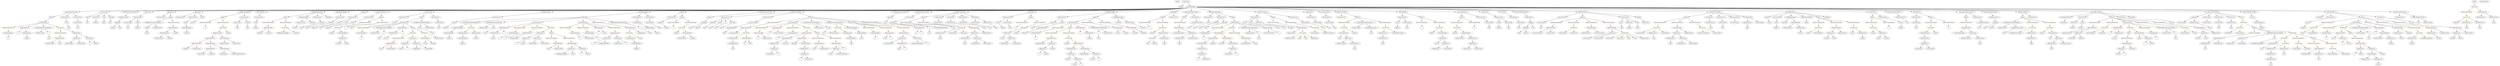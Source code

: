 strict digraph {
	graph [bb="0,0,28759,900"];
	node [label="\N"];
	Enter	[height=0.5,
		pos="13574,882",
		width=0.83628];
	ModifierInvocation_onlyWallet_1	[color=black,
		height=0.5,
		label=onlyWallet,
		pos="26687,666",
		width=1.3907];
	ExpressionStatement_Unnamed_55	[color=orange,
		height=0.5,
		label=ExpressionStatement,
		pos="17869,594",
		width=2.458];
	BinaryOperation_Unnamed_43	[color=brown,
		height=0.5,
		label=BinaryOperation,
		pos="17814,522",
		width=1.9867];
	ExpressionStatement_Unnamed_55 -> BinaryOperation_Unnamed_43	[pos="e,17827,539.79 17856,576.05 17849,567.89 17841,557.91 17834,548.82"];
	Identifier__	[color=black,
		height=0.5,
		label=_,
		pos="13298,522",
		width=0.75];
	Mapping_Unnamed_4	[color=black,
		height=0.5,
		label=Mapping,
		pos="1360,594",
		width=1.2105];
	ElementaryTypeName_address_22	[color=black,
		height=0.5,
		label=address,
		pos="1300,522",
		width=1.0996];
	Mapping_Unnamed_4 -> ElementaryTypeName_address_22	[pos="e,1313.9,539.15 1346.1,576.76 1338.7,568.11 1329.4,557.27 1321.1,547.6"];
	ElementaryTypeName_uint_39	[color=black,
		height=0.5,
		label=uint,
		pos="1385,522",
		width=0.75];
	Mapping_Unnamed_4 -> ElementaryTypeName_uint_39	[pos="e,1379.1,539.62 1366.2,575.7 1368.9,568.04 1372.2,558.85 1375.3,550.3"];
	ExpressionStatement_Unnamed_2	[color=orange,
		height=0.5,
		label=ExpressionStatement,
		pos="4193,594",
		width=2.458];
	FunctionCall_Unnamed_2	[color=orange,
		height=0.5,
		label=FunctionCall,
		pos="3857,522",
		width=1.6125];
	ExpressionStatement_Unnamed_2 -> FunctionCall_Unnamed_2	[pos="e,3900.2,534.32 4128.4,581.28 4073.8,571.13 3993.6,555.66 3924,540 3919.8,539.05 3915.4,538.03 3911.1,536.97"];
	ElementaryTypeName_bool	[color=black,
		height=0.5,
		label=bool,
		pos="17436,450",
		width=0.76697];
	ElementaryTypeName_uint_19	[color=black,
		height=0.5,
		label=uint,
		pos="11941,522",
		width=0.75];
	ModifierInvocation_ownerDoesNotExist_1	[color=black,
		height=0.5,
		label=ownerDoesNotExist,
		pos="23651,666",
		width=2.3748];
	Identifier_newOwner_3	[color=black,
		height=0.5,
		label=newOwner,
		pos="23623,594",
		width=1.4046];
	ModifierInvocation_ownerDoesNotExist_1 -> Identifier_newOwner_3	[pos="e,23630,612.1 23644,647.7 23641,640.15 23637,631.12 23634,622.68"];
	BinaryOperation_Unnamed_19	[color=brown,
		height=0.5,
		label=BinaryOperation,
		pos="28263,522",
		width=1.9867];
	IndexAccess_Unnamed_14	[color=black,
		height=0.5,
		label=IndexAccess,
		pos="28263,450",
		width=1.6402];
	BinaryOperation_Unnamed_19 -> IndexAccess_Unnamed_14	[pos="e,28263,468.1 28263,503.7 28263,496.41 28263,487.73 28263,479.54"];
	BooleanLiteral_Unnamed_2	[color=black,
		height=0.5,
		label=BooleanLiteral,
		pos="28404,450",
		width=1.7788];
	BinaryOperation_Unnamed_19 -> BooleanLiteral_Unnamed_2	[pos="e,28373,466.25 28294,505.46 28315,495.38 28341,482.14 28363,471.23"];
	Parameter_count	[color=black,
		height=0.5,
		label=count,
		pos="771.03,594",
		width=0.87786];
	ElementaryTypeName_uint_35	[color=black,
		height=0.5,
		label=uint,
		pos="790.03,522",
		width=0.75];
	Parameter_count -> ElementaryTypeName_uint_35	[pos="e,785.47,539.79 775.63,576.05 777.68,568.49 780.15,559.37 782.47,550.85"];
	ParameterList_Unnamed_19	[color=black,
		height=0.5,
		label=ParameterList,
		pos="12264,666",
		width=1.7095];
	Parameter__required_1	[color=black,
		height=0.5,
		label=_required,
		pos="12157,594",
		width=1.2798];
	ParameterList_Unnamed_19 -> Parameter__required_1	[pos="e,12180,609.86 12240,649.12 12225,639.36 12206,626.75 12189,616.16"];
	Parameter__owners	[color=black,
		height=0.5,
		label=_owners,
		pos="12264,594",
		width=1.1828];
	ParameterList_Unnamed_19 -> Parameter__owners	[pos="e,12264,612.1 12264,647.7 12264,640.41 12264,631.73 12264,623.54"];
	VariableDeclarationStatement_Unnamed_11	[color=black,
		height=0.5,
		label=VariableDeclarationStatement,
		pos="5412,594",
		width=3.3174];
	VariableDeclaration_confirmationsTemp	[color=black,
		height=0.5,
		label=confirmationsTemp,
		pos="5254,522",
		width=2.3194];
	VariableDeclarationStatement_Unnamed_11 -> VariableDeclaration_confirmationsTemp	[pos="e,5289.5,538.71 5375,576.59 5352.5,566.63 5323.6,553.83 5299.7,543.25"];
	FunctionCall_Unnamed_35	[color=orange,
		height=0.5,
		label=FunctionCall,
		pos="5414,522",
		width=1.6125];
	VariableDeclarationStatement_Unnamed_11 -> FunctionCall_Unnamed_35	[pos="e,5413.5,540.1 5412.5,575.7 5412.7,568.41 5413,559.73 5413.2,551.54"];
	ParameterList_Unnamed_22	[color=black,
		height=0.5,
		label=ParameterList,
		pos="23844,666",
		width=1.7095];
	Parameter_newOwner	[color=black,
		height=0.5,
		label=newOwner,
		pos="23742,594",
		width=1.4046];
	ParameterList_Unnamed_22 -> Parameter_newOwner	[pos="e,23765,610.5 23821,648.94 23807,639.47 23789,627.35 23774,617"];
	Parameter_owner_6	[color=black,
		height=0.5,
		label=owner,
		pos="23844,594",
		width=0.93331];
	ParameterList_Unnamed_22 -> Parameter_owner_6	[pos="e,23844,612.1 23844,647.7 23844,640.41 23844,631.73 23844,623.54"];
	Identifier_OwnerRemoval_1	[color=black,
		height=0.5,
		label=OwnerRemoval,
		pos="25025,450",
		width=1.9036];
	Identifier_transactionId_17	[color=black,
		height=0.5,
		label=transactionId,
		pos="26403,234",
		width=1.6402];
	Identifier_RequirementChange	[color=black,
		height=0.5,
		label=RequirementChange,
		pos="3217,450",
		width=2.3748];
	IndexAccess_Unnamed_49	[color=black,
		height=0.5,
		label=IndexAccess,
		pos="9676,234",
		width=1.6402];
	Identifier_count_8	[color=black,
		height=0.5,
		label=count,
		pos="9608,162",
		width=0.87786];
	IndexAccess_Unnamed_49 -> Identifier_count_8	[pos="e,9622.6,178.04 9659.9,216.41 9651.2,207.41 9640.2,196.13 9630.6,186.26"];
	Identifier_transactionIdsTemp	[color=black,
		height=0.5,
		label=transactionIdsTemp,
		pos="9743,162",
		width=2.361];
	IndexAccess_Unnamed_49 -> Identifier_transactionIdsTemp	[pos="e,9726.8,179.96 9691.9,216.41 9700,207.99 9709.9,197.58 9718.9,188.2"];
	Block_Unnamed_21	[color=black,
		height=0.5,
		label=Block,
		pos="10671,666",
		width=0.90558];
	ExpressionStatement_Unnamed_48	[color=orange,
		height=0.5,
		label=ExpressionStatement,
		pos="10476,594",
		width=2.458];
	Block_Unnamed_21 -> ExpressionStatement_Unnamed_48	[pos="e,10518,610.24 10644,655.41 10615,644.81 10566,627.47 10529,614.08"];
	ExpressionStatement_Unnamed_47	[color=orange,
		height=0.5,
		label=ExpressionStatement,
		pos="10671,594",
		width=2.458];
	Block_Unnamed_21 -> ExpressionStatement_Unnamed_47	[pos="e,10671,612.1 10671,647.7 10671,640.41 10671,631.73 10671,623.54"];
	ModifierInvocation_notExecuted	[color=black,
		height=0.5,
		label=notExecuted,
		pos="10844,666",
		width=1.5848];
	Identifier_transactionId_14	[color=black,
		height=0.5,
		label=transactionId,
		pos="10837,594",
		width=1.6402];
	ModifierInvocation_notExecuted -> Identifier_transactionId_14	[pos="e,10839,612.1 10842,647.7 10842,640.41 10841,631.73 10840,623.54"];
	Identifier_to	[color=black,
		height=0.5,
		label=to,
		pos="8580,306",
		width=0.75];
	ElementaryTypeName_uint_48	[color=black,
		height=0.5,
		label=uint,
		pos="8183,522",
		width=0.75];
	ElementaryTypeName_uint_2	[color=black,
		height=0.5,
		label=uint,
		pos="15311,522",
		width=0.75];
	ExpressionStatement_Unnamed_74	[color=orange,
		height=0.5,
		label=ExpressionStatement,
		pos="6481,522",
		width=2.458];
	BinaryOperation_Unnamed_62	[color=brown,
		height=0.5,
		label=BinaryOperation,
		pos="6569,450",
		width=1.9867];
	ExpressionStatement_Unnamed_74 -> BinaryOperation_Unnamed_62	[pos="e,6548.2,467.55 6502.3,504.05 6513.4,495.22 6527.2,484.27 6539.3,474.62"];
	Parameter_pending	[color=black,
		height=0.5,
		label=pending,
		pos="14022,594",
		width=1.1135];
	ElementaryTypeName_bool_4	[color=black,
		height=0.5,
		label=bool,
		pos="13812,522",
		width=0.76697];
	Parameter_pending -> ElementaryTypeName_bool_4	[pos="e,13833,533.82 13991,582.05 13985,579.98 13979,577.88 13973,576 13918,558.52 13902,560.41 13848,540 13847,539.49 13845,538.95 13844,\
538.4"];
	ArrayTypeName_Unnamed_8	[color=black,
		height=0.5,
		label=ArrayTypeName,
		pos="9942,450",
		width=2.0145];
	ElementaryTypeName_uint_51	[color=black,
		height=0.5,
		label=uint,
		pos="9942,378",
		width=0.75];
	ArrayTypeName_Unnamed_8 -> ElementaryTypeName_uint_51	[pos="e,9942,396.1 9942,431.7 9942,424.41 9942,415.73 9942,407.54"];
	UnaryOperation_Unnamed_2	[color=black,
		height=0.5,
		label=UnaryOperation,
		pos="22045,450",
		width=1.9452];
	MemberAccess_Unnamed_2	[color=black,
		height=0.5,
		label=MemberAccess,
		pos="22045,378",
		width=1.9174];
	UnaryOperation_Unnamed_2 -> MemberAccess_Unnamed_2	[pos="e,22045,396.1 22045,431.7 22045,424.41 22045,415.73 22045,407.54"];
	ParameterList_Unnamed_33	[color=black,
		height=0.5,
		label=ParameterList,
		pos="17925,666",
		width=1.7095];
	Parameter_transactionId_9	[color=black,
		height=0.5,
		label=transactionId,
		pos="17703,594",
		width=1.6402];
	ParameterList_Unnamed_33 -> Parameter_transactionId_9	[pos="e,17743,607.64 17884,652.16 17848,640.58 17793,623.5 17754,611.03"];
	Identifier___1	[color=black,
		height=0.5,
		label=_,
		pos="3960,522",
		width=0.75];
	Block_Unnamed_17	[color=black,
		height=0.5,
		label=Block,
		pos="3271,666",
		width=0.90558];
	ExpressionStatement_Unnamed_39	[color=orange,
		height=0.5,
		label=ExpressionStatement,
		pos="3076,594",
		width=2.458];
	Block_Unnamed_17 -> ExpressionStatement_Unnamed_39	[pos="e,3118.5,610.24 3244.3,655.41 3214.8,644.81 3166.5,627.47 3129.2,614.08"];
	ExpressionStatement_Unnamed_40	[color=orange,
		height=0.5,
		label=ExpressionStatement,
		pos="3271,594",
		width=2.458];
	Block_Unnamed_17 -> ExpressionStatement_Unnamed_40	[pos="e,3271,612.1 3271,647.7 3271,640.41 3271,631.73 3271,623.54"];
	ElementaryTypeName_uint8	[color=black,
		height=0.5,
		label=uint8,
		pos="1698,450",
		width=0.7947];
	Identifier_i_20	[color=black,
		height=0.5,
		label=i,
		pos="13887,378",
		width=0.75];
	ElementaryTypeName_uint_20	[color=black,
		height=0.5,
		label=uint,
		pos="12645,378",
		width=0.75];
	ElementaryTypeName_uint_23	[color=black,
		height=0.5,
		label=uint,
		pos="3414,522",
		width=0.75];
	Identifier_owners_13	[color=black,
		height=0.5,
		label=owners,
		pos="24244,162",
		width=1.0442];
	NumberLiteral_Unnamed_6	[color=black,
		height=0.5,
		label=NumberLiteral,
		pos="28539,666",
		width=1.765];
	ElementaryTypeName_address_20	[color=black,
		height=0.5,
		label=address,
		pos="14859,522",
		width=1.0996];
	Identifier_txn_3	[color=black,
		height=0.5,
		label=txn,
		pos="25987,234",
		width=0.75];
	FunctionDefinition_getConfirmationCount	[color=black,
		height=0.5,
		label=getConfirmationCount,
		pos="826.03,738",
		width=2.5966];
	Block_Unnamed_28	[color=black,
		height=0.5,
		label=Block,
		pos="590.03,666",
		width=0.90558];
	FunctionDefinition_getConfirmationCount -> Block_Unnamed_28	[pos="e,618.35,675.4 776.55,722.33 732.79,709.34 669.78,690.65 629.37,678.67"];
	ParameterList_Unnamed_35	[color=black,
		height=0.5,
		label=ParameterList,
		pos="755.03,666",
		width=1.7095];
	FunctionDefinition_getConfirmationCount -> ParameterList_Unnamed_35	[pos="e,772.05,683.79 808.84,720.05 800.2,711.54 789.58,701.07 780.06,691.68"];
	ParameterList_Unnamed_34	[color=black,
		height=0.5,
		label=ParameterList,
		pos="896.03,666",
		width=1.7095];
	FunctionDefinition_getConfirmationCount -> ParameterList_Unnamed_34	[pos="e,879.24,683.79 842.97,720.05 851.48,711.54 861.96,701.07 871.34,691.68"];
	BinaryOperation_Unnamed_23	[color=brown,
		height=0.5,
		label=BinaryOperation,
		pos="27142,306",
		width=1.9867];
	IndexAccess_Unnamed_16	[color=black,
		height=0.5,
		label=IndexAccess,
		pos="27142,234",
		width=1.6402];
	BinaryOperation_Unnamed_23 -> IndexAccess_Unnamed_16	[pos="e,27142,252.1 27142,287.7 27142,280.41 27142,271.73 27142,263.54"];
	IndexAccess_Unnamed_17	[color=black,
		height=0.5,
		label=IndexAccess,
		pos="27283,234",
		width=1.6402];
	BinaryOperation_Unnamed_23 -> IndexAccess_Unnamed_17	[pos="e,27253,249.77 27173,289.46 27194,279.24 27221,265.77 27243,254.78"];
	Identifier__confirmations_1	[color=black,
		height=0.5,
		label=_confirmations,
		pos="7144,306",
		width=1.8481];
	ExpressionStatement_Unnamed_67	[color=orange,
		height=0.5,
		label=ExpressionStatement,
		pos="15481,594",
		width=2.458];
	FunctionCall_Unnamed_33	[color=orange,
		height=0.5,
		label=FunctionCall,
		pos="15486,522",
		width=1.6125];
	ExpressionStatement_Unnamed_67 -> FunctionCall_Unnamed_33	[pos="e,15485,540.1 15482,575.7 15483,568.41 15483,559.73 15484,551.54"];
	ParameterList_Unnamed_40	[color=black,
		height=0.5,
		label=ParameterList,
		pos="2071,666",
		width=1.7095];
	MemberAccess_Unnamed_12	[color=black,
		height=0.5,
		label=MemberAccess,
		pos="27971,450",
		width=1.9174];
	Identifier_owners_8	[color=black,
		height=0.5,
		label=owners,
		pos="28045,378",
		width=1.0442];
	MemberAccess_Unnamed_12 -> Identifier_owners_8	[pos="e,28029,394.51 27989,432.41 27998,423.44 28010,412.21 28020,402.37"];
	StructDefinition_Transaction	[color=black,
		height=0.5,
		label=Transaction,
		pos="1199,738",
		width=1.5155];
	VariableDeclaration_value_1	[color=black,
		height=0.5,
		label=value,
		pos="1005,666",
		width=0.82242];
	StructDefinition_Transaction -> VariableDeclaration_value_1	[pos="e,1028.2,677.78 1160.2,724.92 1128.4,714.77 1082.4,699.47 1043,684 1041.5,683.41 1040,682.78 1038.4,682.15"];
	VariableDeclaration_destination	[color=black,
		height=0.5,
		label=destination,
		pos="1103,666",
		width=1.4046];
	StructDefinition_Transaction -> VariableDeclaration_destination	[pos="e,1124.4,682.58 1177.2,721.12 1164.3,711.65 1147.6,699.5 1133.3,689.11"];
	VariableDeclaration_data	[color=black,
		height=0.5,
		label=data,
		pos="1199,666",
		width=0.75];
	StructDefinition_Transaction -> VariableDeclaration_data	[pos="e,1199,684.1 1199,719.7 1199,712.41 1199,703.73 1199,695.54"];
	VariableDeclaration_executed	[color=black,
		height=0.5,
		label=executed,
		pos="1288,666",
		width=1.2105];
	StructDefinition_Transaction -> VariableDeclaration_executed	[pos="e,1268.5,682.34 1219.2,721.12 1231.2,711.68 1246.6,699.56 1259.8,689.19"];
	ExpressionStatement_Unnamed_19	[color=orange,
		height=0.5,
		label=ExpressionStatement,
		pos="12238,522",
		width=2.458];
	UnaryOperation_Unnamed_3	[color=black,
		height=0.5,
		label=UnaryOperation,
		pos="11912,450",
		width=1.9452];
	ExpressionStatement_Unnamed_19 -> UnaryOperation_Unnamed_3	[pos="e,11965,462.28 12179,508.24 12121,495.91 12034,477.27 11976,464.65"];
	BooleanLiteral_Unnamed_4	[color=black,
		height=0.5,
		label=BooleanLiteral,
		pos="23615,450",
		width=1.7788];
	BinaryOperation_Unnamed_34	[color=brown,
		height=0.5,
		label=BinaryOperation,
		pos="1986,522",
		width=1.9867];
	BinaryOperation_Unnamed_35	[color=brown,
		height=0.5,
		label=BinaryOperation,
		pos="1888,450",
		width=1.9867];
	BinaryOperation_Unnamed_34 -> BinaryOperation_Unnamed_35	[pos="e,1911,467.39 1963.3,504.76 1950.5,495.64 1934.4,484.1 1920.3,474.06"];
	Identifier_vundflw	[color=black,
		height=0.5,
		label=vundflw,
		pos="2018,450",
		width=1.1274];
	BinaryOperation_Unnamed_34 -> Identifier_vundflw	[pos="e,2010.2,468.1 1993.9,503.7 1997.4,496.07 2001.6,486.92 2005.5,478.4"];
	ExpressionStatement_Unnamed_59	[color=orange,
		height=0.5,
		label=ExpressionStatement,
		pos="92.026,522",
		width=2.458];
	UnaryOperation_Unnamed_8	[color=black,
		height=0.5,
		label=UnaryOperation,
		pos="70.026,450",
		width=1.9452];
	ExpressionStatement_Unnamed_59 -> UnaryOperation_Unnamed_8	[pos="e,75.401,468.1 86.588,503.7 84.243,496.24 81.441,487.32 78.815,478.97"];
	IndexAccess_Unnamed_43	[color=black,
		height=0.5,
		label=IndexAccess,
		pos="6582,234",
		width=1.6402];
	Identifier_confirmationsTemp	[color=black,
		height=0.5,
		label=confirmationsTemp,
		pos="6464,162",
		width=2.3194];
	IndexAccess_Unnamed_43 -> Identifier_confirmationsTemp	[pos="e,6491.4,179.22 6555.8,217.46 6539.7,207.88 6518.7,195.44 6500.9,184.87"];
	Identifier_count_4	[color=black,
		height=0.5,
		label=count,
		pos="6597,162",
		width=0.87786];
	IndexAccess_Unnamed_43 -> Identifier_count_4	[pos="e,6593.4,180.1 6585.7,215.7 6587.3,208.32 6589.2,199.52 6591,191.25"];
	Identifier_i_17	[color=black,
		height=0.5,
		label=i,
		pos="70.026,378",
		width=0.75];
	UnaryOperation_Unnamed_8 -> Identifier_i_17	[pos="e,70.026,396.1 70.026,431.7 70.026,424.41 70.026,415.73 70.026,407.54"];
	Identifier_require_10	[color=black,
		height=0.5,
		label=require,
		pos="23335,450",
		width=1.0026];
	Mapping_Unnamed_2	[color=black,
		height=0.5,
		label=Mapping,
		pos="17521,522",
		width=1.2105];
	Mapping_Unnamed_2 -> ElementaryTypeName_bool	[pos="e,17453,464.83 17502,505.46 17490,495.58 17474,482.66 17461,471.89"];
	ElementaryTypeName_address_5	[color=black,
		height=0.5,
		label=address,
		pos="17521,450",
		width=1.0996];
	Mapping_Unnamed_2 -> ElementaryTypeName_address_5	[pos="e,17521,468.1 17521,503.7 17521,496.41 17521,487.73 17521,479.54"];
	Identifier_require_2	[color=black,
		height=0.5,
		label=require,
		pos="21497,450",
		width=1.0026];
	Identifier_require_7	[color=black,
		height=0.5,
		label=require,
		pos="7773,450",
		width=1.0026];
	Identifier_i_8	[color=black,
		height=0.5,
		label=i,
		pos="27073,162",
		width=0.75];
	ElementaryTypeName_bool_3	[color=black,
		height=0.5,
		label=bool,
		pos="4033,522",
		width=0.76697];
	Identifier_transactions_1	[color=black,
		height=0.5,
		label=transactions,
		pos="21979,234",
		width=1.5293];
	VariableDeclaration_sender	[color=black,
		height=0.5,
		label=sender,
		pos="17213,594",
		width=0.97489];
	ElementaryTypeName_address	[color=black,
		height=0.5,
		label=address,
		pos="17213,522",
		width=1.0996];
	VariableDeclaration_sender -> ElementaryTypeName_address	[pos="e,17213,540.1 17213,575.7 17213,568.41 17213,559.73 17213,551.54"];
	ParameterList_Unnamed_5	[color=black,
		height=0.5,
		label=ParameterList,
		pos="4033,666",
		width=1.7095];
	VariableDeclaration_sender_2	[color=black,
		height=0.5,
		label=sender,
		pos="3889,594",
		width=0.97489];
	ParameterList_Unnamed_5 -> VariableDeclaration_sender_2	[pos="e,3913.7,606.97 4002.1,649.98 3979.1,638.79 3947.6,623.48 3923.7,611.86"];
	VariableDeclaration_value	[color=black,
		height=0.5,
		label=value,
		pos="3972,594",
		width=0.82242];
	ParameterList_Unnamed_5 -> VariableDeclaration_value	[pos="e,3985.4,610.36 4018.3,648.05 4010.7,639.35 4001.3,628.59 3993,619.03"];
	Parameter_transactionId_5	[color=black,
		height=0.5,
		label=transactionId,
		pos="19749,594",
		width=1.6402];
	ElementaryTypeName_uint_26	[color=black,
		height=0.5,
		label=uint,
		pos="19749,522",
		width=0.75];
	Parameter_transactionId_5 -> ElementaryTypeName_uint_26	[pos="e,19749,540.1 19749,575.7 19749,568.41 19749,559.73 19749,551.54"];
	StateVariableDeclaration_Unnamed_7	[color=black,
		height=0.5,
		label=StateVariableDeclaration,
		pos="1499,738",
		width=2.8184];
	VariableDeclaration_lockTime_intou37	[color=black,
		height=0.5,
		label=lockTime_intou37,
		pos="1434,666",
		width=2.1669];
	StateVariableDeclaration_Unnamed_7 -> VariableDeclaration_lockTime_intou37	[pos="e,1449.6,683.79 1483.3,720.05 1475.5,711.63 1465.9,701.28 1457.2,691.97"];
	VariableDeclaration_vundflw	[color=black,
		height=0.5,
		label=vundflw,
		pos="1698,522",
		width=1.1274];
	VariableDeclaration_vundflw -> ElementaryTypeName_uint8	[pos="e,1698,468.1 1698,503.7 1698,496.41 1698,487.73 1698,479.54"];
	FunctionCall_Unnamed_10	[color=orange,
		height=0.5,
		label=FunctionCall,
		pos="28380,666",
		width=1.6125];
	Identifier_Deposit	[color=black,
		height=0.5,
		label=Deposit,
		pos="28253,594",
		width=1.0996];
	FunctionCall_Unnamed_10 -> Identifier_Deposit	[pos="e,28278,608.5 28352,649.81 28333,639.29 28308,625.19 28287,613.94"];
	MemberAccess_Unnamed_4	[color=black,
		height=0.5,
		label=MemberAccess,
		pos="28380,594",
		width=1.9174];
	FunctionCall_Unnamed_10 -> MemberAccess_Unnamed_4	[pos="e,28380,612.1 28380,647.7 28380,640.41 28380,631.73 28380,623.54"];
	MemberAccess_Unnamed_5	[color=black,
		height=0.5,
		label=MemberAccess,
		pos="28536,594",
		width=1.9174];
	FunctionCall_Unnamed_10 -> MemberAccess_Unnamed_5	[pos="e,28502,610.16 28412,650.67 28435,640.34 28466,626.28 28492,614.87"];
	Identifier_transactionId_7	[color=black,
		height=0.5,
		label=transactionId,
		pos="18800,450",
		width=1.6402];
	UnaryOperation_Unnamed_10	[color=black,
		height=0.5,
		label=UnaryOperation,
		pos="13876,306",
		width=1.9452];
	MemberAccess_Unnamed_36	[color=black,
		height=0.5,
		label=MemberAccess,
		pos="13876,234",
		width=1.9174];
	UnaryOperation_Unnamed_10 -> MemberAccess_Unnamed_36	[pos="e,13876,252.1 13876,287.7 13876,280.41 13876,271.73 13876,263.54"];
	EventDefinition_Revocation	[color=black,
		height=0.5,
		label=Revocation,
		pos="1705,738",
		width=1.4739];
	ParameterList_Unnamed_1	[color=black,
		height=0.5,
		label=ParameterList,
		pos="1593,666",
		width=1.7095];
	EventDefinition_Revocation -> ParameterList_Unnamed_1	[pos="e,1618.3,682.81 1680.4,721.64 1665.1,712.02 1645,699.47 1627.9,688.82"];
	ParameterList_Unnamed_37	[color=black,
		height=0.5,
		label=ParameterList,
		pos="13932,666",
		width=1.7095];
	Parameter_count_1	[color=black,
		height=0.5,
		label=count,
		pos="13932,594",
		width=0.87786];
	ParameterList_Unnamed_37 -> Parameter_count_1	[pos="e,13932,612.1 13932,647.7 13932,640.41 13932,631.73 13932,623.54"];
	Identifier_owners	[color=black,
		height=0.5,
		label=owners,
		pos="12873,450",
		width=1.0442];
	ParameterList_Unnamed_21	[color=black,
		height=0.5,
		label=ParameterList,
		pos="26817,666",
		width=1.7095];
	Parameter_owner_5	[color=black,
		height=0.5,
		label=owner,
		pos="26505,594",
		width=0.93331];
	ParameterList_Unnamed_21 -> Parameter_owner_5	[pos="e,26536,601.59 26771,653.81 26763,651.85 26754,649.84 26746,648 26676,632.01 26595,614.36 26547,604"];
	BinaryOperation_Unnamed_58	[color=brown,
		height=0.5,
		label=BinaryOperation,
		pos="5788,522",
		width=1.9867];
	MemberAccess_Unnamed_47	[color=black,
		height=0.5,
		label=MemberAccess,
		pos="5682,450",
		width=1.9174];
	BinaryOperation_Unnamed_58 -> MemberAccess_Unnamed_47	[pos="e,5706.5,467.15 5763.4,504.76 5749.3,495.4 5731.2,483.49 5715.7,473.26"];
	Identifier_i_24	[color=black,
		height=0.5,
		label=i,
		pos="5796,450",
		width=0.75];
	BinaryOperation_Unnamed_58 -> Identifier_i_24	[pos="e,5794.1,468.1 5790,503.7 5790.8,496.41 5791.8,487.73 5792.8,479.54"];
	Identifier_i_23	[color=black,
		height=0.5,
		label=i,
		pos="5806,378",
		width=0.75];
	ElementaryTypeName_uint_1	[color=black,
		height=0.5,
		label=uint,
		pos="1481,522",
		width=0.75];
	Identifier_i_28	[color=black,
		height=0.5,
		label=i,
		pos="6686,378",
		width=0.75];
	FunctionDefinition_bug_intou3	[color=black,
		height=0.5,
		label=bug_intou3,
		pos="1959,738",
		width=1.46];
	ParameterList_Unnamed_26	[color=black,
		height=0.5,
		label=ParameterList,
		pos="1847,666",
		width=1.7095];
	FunctionDefinition_bug_intou3 -> ParameterList_Unnamed_26	[pos="e,1872.3,682.81 1934.4,721.64 1919.1,712.02 1899,699.47 1881.9,688.82"];
	Block_Unnamed_19	[color=black,
		height=0.5,
		label=Block,
		pos="1959,666",
		width=0.90558];
	FunctionDefinition_bug_intou3 -> Block_Unnamed_19	[pos="e,1959,684.1 1959,719.7 1959,712.41 1959,703.73 1959,695.54"];
	Identifier_i_9	[color=black,
		height=0.5,
		label=i,
		pos="24134,450",
		width=0.75];
	Parameter__required_1 -> ElementaryTypeName_uint_19	[pos="e,11962,533.64 12121,582.14 12115,580.09 12108,577.97 12101,576 12046,559.66 12031,560.32 11977,540 11975,539.42 11974,538.8 11972,\
538.15"];
	Identifier_i_33	[color=black,
		height=0.5,
		label=i,
		pos="8733,378",
		width=0.75];
	VariableDeclaration_transactionId_2	[color=black,
		height=0.5,
		label=transactionId,
		pos="15179,594",
		width=1.6402];
	VariableDeclaration_transactionId_2 -> ElementaryTypeName_uint_2	[pos="e,15290,534.04 15208,577.81 15229,566.48 15258,551.01 15280,539.4"];
	MemberAccess_Unnamed_19	[color=black,
		height=0.5,
		label=MemberAccess,
		pos="19603,594",
		width=1.9174];
	Identifier_msg_6	[color=black,
		height=0.5,
		label=msg,
		pos="19621,522",
		width=0.75];
	MemberAccess_Unnamed_19 -> Identifier_msg_6	[pos="e,19617,540.1 19607,575.7 19609,568.32 19612,559.52 19614,551.25"];
	ElementaryTypeName_address_18	[color=black,
		height=0.5,
		label=address,
		pos="23782,522",
		width=1.0996];
	Identifier_transactionId_4	[color=black,
		height=0.5,
		label=transactionId,
		pos="14857,450",
		width=1.6402];
	IfStatement_Unnamed_6	[color=orange,
		height=0.5,
		label=IfStatement,
		pos="4721,450",
		width=1.4739];
	ExpressionStatement_Unnamed_54	[color=orange,
		height=0.5,
		label=ExpressionStatement,
		pos="4555,378",
		width=2.458];
	IfStatement_Unnamed_6 -> ExpressionStatement_Unnamed_54	[pos="e,4592.3,394.71 4688.6,435.34 4664.2,425.05 4630.4,410.77 4602.9,399.17"];
	IndexAccess_Unnamed_27	[color=black,
		height=0.5,
		label=IndexAccess,
		pos="4721,378",
		width=1.6402];
	IfStatement_Unnamed_6 -> IndexAccess_Unnamed_27	[pos="e,4721,396.1 4721,431.7 4721,424.41 4721,415.73 4721,407.54"];
	Identifier_count_1	[color=black,
		height=0.5,
		label=count,
		pos="4870,306",
		width=0.87786];
	Identifier_transactionId_19	[color=black,
		height=0.5,
		label=transactionId,
		pos="24983,594",
		width=1.6402];
	Identifier_destination_1	[color=black,
		height=0.5,
		label=destination,
		pos="18432,378",
		width=1.4046];
	FunctionDefinition_getOwners	[color=black,
		height=0.5,
		label=getOwners,
		pos="2268,738",
		width=1.4046];
	FunctionDefinition_getOwners -> ParameterList_Unnamed_40	[pos="e,2109.1,680.54 2233.3,724.65 2201.7,713.44 2154.9,696.81 2119.7,684.29"];
	ParameterList_Unnamed_41	[color=black,
		height=0.5,
		label=ParameterList,
		pos="2212,666",
		width=1.7095];
	FunctionDefinition_getOwners -> ParameterList_Unnamed_41	[pos="e,2225.6,683.96 2254.8,720.41 2248.2,712.16 2240,702.01 2232.6,692.78"];
	Block_Unnamed_32	[color=black,
		height=0.5,
		label=Block,
		pos="2324,666",
		width=0.90558];
	FunctionDefinition_getOwners -> Block_Unnamed_32	[pos="e,2311.2,682.99 2281.3,720.41 2288.1,711.92 2296.5,701.41 2304.1,691.96"];
	ForStatement_Unnamed	[color=black,
		height=0.5,
		label=ForStatement,
		pos="12385,594",
		width=1.6818];
	ForStatement_Unnamed -> ExpressionStatement_Unnamed_19	[pos="e,12272,539.04 12354,578.15 12333,568.2 12305,554.95 12282,543.93"];
	Block_Unnamed_11	[color=black,
		height=0.5,
		label=Block,
		pos="12377,522",
		width=0.90558];
	ForStatement_Unnamed -> Block_Unnamed_11	[pos="e,12379,540.1 12383,575.7 12382,568.41 12381,559.73 12380,551.54"];
	BinaryOperation_Unnamed_11	[color=brown,
		height=0.5,
		label=BinaryOperation,
		pos="12499,522",
		width=1.9867];
	ForStatement_Unnamed -> BinaryOperation_Unnamed_11	[pos="e,12473,539.14 12411,577.29 12426,567.79 12446,555.53 12463,545.06"];
	VariableDeclarationStatement_Unnamed	[color=black,
		height=0.5,
		label=VariableDeclarationStatement,
		pos="12708,522",
		width=3.3174];
	ForStatement_Unnamed -> VariableDeclarationStatement_Unnamed	[pos="e,12638,537.03 12431,581.73 12439,579.77 12447,577.79 12455,576 12512,563.03 12577,549.44 12627,539.27"];
	ModifierInvocation_notNull	[color=black,
		height=0.5,
		label=notNull,
		pos="20271,666",
		width=1.0442];
	Identifier_owner_8	[color=black,
		height=0.5,
		label=owner,
		pos="20288,594",
		width=0.93331];
	ModifierInvocation_notNull -> Identifier_owner_8	[pos="e,20284,612.1 20275,647.7 20277,640.32 20279,631.52 20281,623.25"];
	ModifierDefinition_validRequirement	[color=black,
		height=0.5,
		label=validRequirement,
		pos="2804,738",
		width=2.0838];
	Block_Unnamed_8	[color=black,
		height=0.5,
		label=Block,
		pos="2554,666",
		width=0.90558];
	ModifierDefinition_validRequirement -> Block_Unnamed_8	[pos="e,2582.8,675.04 2756.4,723.67 2709.2,710.46 2637.8,690.46 2593.6,678.09"];
	ParameterList_Unnamed_17	[color=black,
		height=0.5,
		label=ParameterList,
		pos="2804,666",
		width=1.7095];
	ModifierDefinition_validRequirement -> ParameterList_Unnamed_17	[pos="e,2804,684.1 2804,719.7 2804,712.41 2804,703.73 2804,695.54"];
	Identifier_owner_6	[color=black,
		height=0.5,
		label=owner,
		pos="20731,450",
		width=0.93331];
	ElementaryTypeName_uint_30	[color=black,
		height=0.5,
		label=uint,
		pos="4955,450",
		width=0.75];
	Identifier_i	[color=black,
		height=0.5,
		label=i,
		pos="12417,450",
		width=0.75];
	Identifier_owner_3	[color=black,
		height=0.5,
		label=owner,
		pos="16507,306",
		width=0.93331];
	FunctionCall_Unnamed_31	[color=orange,
		height=0.5,
		label=FunctionCall,
		pos="23461,522",
		width=1.6125];
	FunctionCall_Unnamed_31 -> Identifier_require_10	[pos="e,23359,464.04 23434,505.81 23414,495.15 23389,480.83 23368,469.5"];
	BinaryOperation_Unnamed_54	[color=brown,
		height=0.5,
		label=BinaryOperation,
		pos="23461,450",
		width=1.9867];
	FunctionCall_Unnamed_31 -> BinaryOperation_Unnamed_54	[pos="e,23461,468.1 23461,503.7 23461,496.41 23461,487.73 23461,479.54"];
	Block_Unnamed_15	[color=black,
		height=0.5,
		label=Block,
		pos="24179,666",
		width=0.90558];
	ExpressionStatement_Unnamed_36	[color=orange,
		height=0.5,
		label=ExpressionStatement,
		pos="23984,594",
		width=2.458];
	Block_Unnamed_15 -> ExpressionStatement_Unnamed_36	[pos="e,24026,610.24 24152,655.41 24123,644.81 24074,627.47 24037,614.08"];
	ExpressionStatement_Unnamed_38	[color=orange,
		height=0.5,
		label=ExpressionStatement,
		pos="24179,594",
		width=2.458];
	Block_Unnamed_15 -> ExpressionStatement_Unnamed_38	[pos="e,24179,612.1 24179,647.7 24179,640.41 24179,631.73 24179,623.54"];
	ForStatement_Unnamed_2	[color=black,
		height=0.5,
		label=ForStatement,
		pos="24365,594",
		width=1.6818];
	Block_Unnamed_15 -> ForStatement_Unnamed_2	[pos="e,24327,608.51 24205,654.44 24210,652.28 24216,650.04 24221,648 24253,635.75 24289,622.55 24317,612.39"];
	ExpressionStatement_Unnamed_37	[color=orange,
		height=0.5,
		label=ExpressionStatement,
		pos="24532,594",
		width=2.458];
	Block_Unnamed_15 -> ExpressionStatement_Unnamed_37	[pos="e,24467,606.49 24204,654.02 24209,651.79 24215,649.63 24221,648 24314,621.75 24340,628.32 24435,612 24442,610.86 24449,609.66 24456,\
608.45"];
	ExpressionStatement_Unnamed_35	[color=orange,
		height=0.5,
		label=ExpressionStatement,
		pos="24727,594",
		width=2.458];
	Block_Unnamed_15 -> ExpressionStatement_Unnamed_35	[pos="e,24663,606.84 24203,653.68 24209,651.47 24215,649.4 24221,648 24398,605.38 24449,635.58 24629,612 24637,611.02 24644,609.89 24652,\
608.67"];
	UserDefinedTypeName_Unnamed	[color=black,
		height=0.5,
		label=UserDefinedTypeName,
		pos="10838,522",
		width=2.7214];
	Identifier___2	[color=black,
		height=0.5,
		label=_,
		pos="21640,522",
		width=0.75];
	FunctionCall_Unnamed_8	[color=orange,
		height=0.5,
		label=FunctionCall,
		pos="7836,522",
		width=1.6125];
	FunctionCall_Unnamed_8 -> Identifier_require_7	[pos="e,7787.4,466.99 7821.1,504.41 7813.3,495.74 7803.6,484.97 7795,475.38"];
	BinaryOperation_Unnamed_2	[color=brown,
		height=0.5,
		label=BinaryOperation,
		pos="7899,450",
		width=1.9867];
	FunctionCall_Unnamed_8 -> BinaryOperation_Unnamed_2	[pos="e,7883.8,467.96 7851,504.41 7858.5,496.08 7867.7,485.8 7876.1,476.49"];
	Identifier_owners_5	[color=black,
		height=0.5,
		label=owners,
		pos="27156,162",
		width=1.0442];
	ExpressionStatement_Unnamed_32	[color=orange,
		height=0.5,
		label=ExpressionStatement,
		pos="26735,594",
		width=2.458];
	FunctionCall_Unnamed_15	[color=orange,
		height=0.5,
		label=FunctionCall,
		pos="26580,522",
		width=1.6125];
	ExpressionStatement_Unnamed_32 -> FunctionCall_Unnamed_15	[pos="e,26612,537.39 26700,577.12 26677,566.72 26647,553.07 26622,542.08"];
	NumberLiteral_Unnamed_25	[color=black,
		height=0.5,
		label=NumberLiteral,
		pos="22929,522",
		width=1.765];
	IfStatement_Unnamed_7	[color=orange,
		height=0.5,
		label=IfStatement,
		pos="4857,450",
		width=1.4739];
	BinaryOperation_Unnamed_42	[color=brown,
		height=0.5,
		label=BinaryOperation,
		pos="4870,378",
		width=1.9867];
	IfStatement_Unnamed_7 -> BinaryOperation_Unnamed_42	[pos="e,4866.8,396.1 4860.2,431.7 4861.6,424.32 4863.2,415.52 4864.8,407.25"];
	BooleanLiteral_Unnamed_9	[color=black,
		height=0.5,
		label=BooleanLiteral,
		pos="5024,378",
		width=1.7788];
	IfStatement_Unnamed_7 -> BooleanLiteral_Unnamed_9	[pos="e,4989.5,393.47 4889.6,435.34 4915.1,424.65 4950.9,409.66 4979.1,397.83"];
	Parameter_transactionId_11	[color=black,
		height=0.5,
		label=transactionId,
		pos="7457,594",
		width=1.6402];
	ElementaryTypeName_uint_45	[color=black,
		height=0.5,
		label=uint,
		pos="7563,522",
		width=0.75];
	Parameter_transactionId_11 -> ElementaryTypeName_uint_45	[pos="e,7544.3,535.34 7481.1,577.12 7497.1,566.53 7518.2,552.57 7535,541.49"];
	EventDefinition_OwnerAddition	[color=black,
		height=0.5,
		label=OwnerAddition,
		pos="2994,738",
		width=1.8897];
	ParameterList_Unnamed_6	[color=black,
		height=0.5,
		label=ParameterList,
		pos="2970,666",
		width=1.7095];
	EventDefinition_OwnerAddition -> ParameterList_Unnamed_6	[pos="e,2975.9,684.1 2988.1,719.7 2985.5,712.24 2982.5,703.32 2979.6,694.97"];
	Identifier_require_1	[color=black,
		height=0.5,
		label=require,
		pos="3792,450",
		width=1.0026];
	Parameter__address	[color=black,
		height=0.5,
		label=_address,
		pos="7579,594",
		width=1.2382];
	ElementaryTypeName_address_14	[color=black,
		height=0.5,
		label=address,
		pos="7648,522",
		width=1.0996];
	Parameter__address -> ElementaryTypeName_address_14	[pos="e,7632.6,538.67 7595,576.76 7603.9,567.8 7615,556.51 7624.8,546.59"];
	Identifier_lockTime_intou1_1	[color=black,
		height=0.5,
		label=lockTime_intou1,
		pos="15443,306",
		width=2.0422];
	ElementaryTypeName_uint_40	[color=black,
		height=0.5,
		label=uint,
		pos="22651,522",
		width=0.75];
	Block_Unnamed_35	[color=black,
		height=0.5,
		label=Block,
		pos="6679,666",
		width=0.90558];
	Block_Unnamed_35 -> VariableDeclarationStatement_Unnamed_11	[pos="e,5496.2,607.14 6646.4,664.49 6510.6,662.15 5977.4,650.84 5541,612 5530.1,611.03 5518.8,609.82 5507.5,608.5"];
	VariableDeclarationStatement_Unnamed_12	[color=black,
		height=0.5,
		label=VariableDeclarationStatement,
		pos="5669,594",
		width=3.3174];
	Block_Unnamed_35 -> VariableDeclarationStatement_Unnamed_12	[pos="e,5775.8,602.4 6646.6,662.75 6515,653.63 6017.5,619.15 5787.2,603.19"];
	ForStatement_Unnamed_6	[color=black,
		height=0.5,
		label=ForStatement,
		pos="6161,594",
		width=1.6818];
	Block_Unnamed_35 -> ForStatement_Unnamed_6	[pos="e,6215.3,602.33 6647.4,660.73 6564.4,649.51 6338.8,619.03 6226.5,603.84"];
	ForStatement_Unnamed_7	[color=black,
		height=0.5,
		label=ForStatement,
		pos="6679,594",
		width=1.6818];
	Block_Unnamed_35 -> ForStatement_Unnamed_7	[pos="e,6679,612.1 6679,647.7 6679,640.41 6679,631.73 6679,623.54"];
	ExpressionStatement_Unnamed_73	[color=orange,
		height=0.5,
		label=ExpressionStatement,
		pos="6851,594",
		width=2.458];
	Block_Unnamed_35 -> ExpressionStatement_Unnamed_73	[pos="e,6812.7,610.62 6704.8,654.52 6730.5,644.07 6770.5,627.76 6802.3,614.85"];
	VariableDeclarationStatement_Unnamed_13	[color=black,
		height=0.5,
		label=VariableDeclarationStatement,
		pos="7098,594",
		width=3.3174];
	Block_Unnamed_35 -> VariableDeclarationStatement_Unnamed_13	[pos="e,7020,608.03 6710.2,659.8 6772.6,649.37 6915,625.57 7008.8,609.9"];
	ExpressionStatement_Unnamed_49	[color=orange,
		height=0.5,
		label=ExpressionStatement,
		pos="25836,450",
		width=2.458];
	BinaryOperation_Unnamed_38	[color=brown,
		height=0.5,
		label=BinaryOperation,
		pos="25499,378",
		width=1.9867];
	ExpressionStatement_Unnamed_49 -> BinaryOperation_Unnamed_38	[pos="e,25553,390.19 25776,436.49 25716,424.1 25625,405.21 25564,392.49"];
	Block_Unnamed_31	[color=black,
		height=0.5,
		label=Block,
		pos="23158,666",
		width=0.90558];
	VariableDeclarationStatement_Unnamed_9	[color=black,
		height=0.5,
		label=VariableDeclarationStatement,
		pos="23045,594",
		width=3.3174];
	Block_Unnamed_31 -> VariableDeclarationStatement_Unnamed_9	[pos="e,23072,611.82 23137,651.83 23121,642.28 23100,629.1 23082,617.85"];
	ExpressionStatement_Unnamed_65	[color=orange,
		height=0.5,
		label=ExpressionStatement,
		pos="23271,594",
		width=2.458];
	Block_Unnamed_31 -> ExpressionStatement_Unnamed_65	[pos="e,23244,611.57 23179,651.83 23195,642.21 23216,628.92 23235,617.61"];
	ExpressionStatement_Unnamed_64	[color=orange,
		height=0.5,
		label=ExpressionStatement,
		pos="23466,594",
		width=2.458];
	Block_Unnamed_31 -> ExpressionStatement_Unnamed_64	[pos="e,23401,606.48 23182,653.95 23188,651.77 23194,649.66 23199,648 23234,637.43 23323,620.38 23389,608.49"];
	Identifier_owners_17	[color=black,
		height=0.5,
		label=owners,
		pos="299.03,378",
		width=1.0442];
	Identifier_i_21	[color=black,
		height=0.5,
		label=i,
		pos="13826,90",
		width=0.75];
	ElementaryTypeName_uint_42	[color=black,
		height=0.5,
		label=uint,
		pos="22723,522",
		width=0.75];
	Identifier_i_36	[color=black,
		height=0.5,
		label=i,
		pos="9253,90",
		width=0.75];
	BinaryOperation_Unnamed_65	[color=brown,
		height=0.5,
		label=BinaryOperation,
		pos="8744,450",
		width=1.9867];
	BinaryOperation_Unnamed_65 -> Identifier_i_33	[pos="e,8735.7,396.1 8741.3,431.7 8740.1,424.32 8738.8,415.52 8737.5,407.25"];
	NumberLiteral_Unnamed_32	[color=black,
		height=0.5,
		label=NumberLiteral,
		pos="8842,378",
		width=1.765];
	BinaryOperation_Unnamed_65 -> NumberLiteral_Unnamed_32	[pos="e,8819.4,395.15 8766.8,432.76 8779.7,423.49 8796.2,411.71 8810.5,401.55"];
	Mapping_Unnamed_5	[color=black,
		height=0.5,
		label=Mapping,
		pos="22864,594",
		width=1.2105];
	Mapping_Unnamed_5 -> ElementaryTypeName_uint_42	[pos="e,22744,533.49 22837,579.5 22813,567.81 22779,550.88 22754,538.6"];
	ElementaryTypeName_address_24	[color=black,
		height=0.5,
		label=address,
		pos="22808,522",
		width=1.0996];
	Mapping_Unnamed_5 -> ElementaryTypeName_address_24	[pos="e,22821,539.47 22851,576.41 22844,568.04 22836,557.71 22828,548.37"];
	Identifier_i_11	[color=black,
		height=0.5,
		label=i,
		pos="24560,306",
		width=0.75];
	Identifier_owners_3	[color=black,
		height=0.5,
		label=owners,
		pos="27485,306",
		width=1.0442];
	Identifier_isOwner_6	[color=black,
		height=0.5,
		label=isOwner,
		pos="25210,378",
		width=1.1551];
	BinaryOperation_Unnamed_30	[color=brown,
		height=0.5,
		label=BinaryOperation,
		pos="25193,522",
		width=1.9867];
	IndexAccess_Unnamed_20	[color=black,
		height=0.5,
		label=IndexAccess,
		pos="25256,450",
		width=1.6402];
	BinaryOperation_Unnamed_30 -> IndexAccess_Unnamed_20	[pos="e,25241,467.79 25208,504.05 25216,495.71 25225,485.49 25233,476.25"];
	BooleanLiteral_Unnamed_3	[color=black,
		height=0.5,
		label=BooleanLiteral,
		pos="25397,450",
		width=1.7788];
	BinaryOperation_Unnamed_30 -> BooleanLiteral_Unnamed_3	[pos="e,25358,464.5 25234,507 25266,495.84 25312,480.16 25347,468.23"];
	Identifier_Transaction	[color=black,
		height=0.5,
		label=Transaction,
		pos="18555,378",
		width=1.5155];
	Identifier_confirmations_5	[color=black,
		height=0.5,
		label=confirmations,
		pos="795.03,306",
		width=1.7095];
	ElementaryTypeName_uint_44	[color=black,
		height=0.5,
		label=uint,
		pos="15795,450",
		width=0.75];
	Identifier_confirmations_6	[color=black,
		height=0.5,
		label=confirmations,
		pos="6138,306",
		width=1.7095];
	IndexAccess_Unnamed_50	[color=black,
		height=0.5,
		label=IndexAccess,
		pos="10409,378",
		width=1.6402];
	Identifier__transactionIds_1	[color=black,
		height=0.5,
		label=_transactionIds,
		pos="10251,306",
		width=1.8897];
	IndexAccess_Unnamed_50 -> Identifier__transactionIds_1	[pos="e,10285,322.04 10377,362.67 10353,352.26 10321,338.06 10295,326.6"];
	BinaryOperation_Unnamed_77	[color=brown,
		height=0.5,
		label=BinaryOperation,
		pos="10409,306",
		width=1.9867];
	IndexAccess_Unnamed_50 -> BinaryOperation_Unnamed_77	[pos="e,10409,324.1 10409,359.7 10409,352.41 10409,343.73 10409,335.54"];
	Identifier_require_6	[color=black,
		height=0.5,
		label=require,
		pos="22169,450",
		width=1.0026];
	Identifier_transactions_5	[color=black,
		height=0.5,
		label=transactions,
		pos="14187,162",
		width=1.5293];
	Identifier_require_5	[color=black,
		height=0.5,
		label=require,
		pos="16439,450",
		width=1.0026];
	Parameter_None_1	[color=black,
		height=0.5,
		label=None,
		pos="2129,594",
		width=0.85014];
	ParameterList_Unnamed_41 -> Parameter_None_1	[pos="e,2145.9,609.25 2192.8,648.76 2181.4,639.14 2166.8,626.84 2154.4,616.43"];
	ArrayTypeName_Unnamed_4	[color=black,
		height=0.5,
		label=ArrayTypeName,
		pos="5138,450",
		width=2.0145];
	ElementaryTypeName_address_26	[color=black,
		height=0.5,
		label=address,
		pos="5146,378",
		width=1.0996];
	ArrayTypeName_Unnamed_4 -> ElementaryTypeName_address_26	[pos="e,5144.1,396.1 5140,431.7 5140.8,424.41 5141.8,415.73 5142.8,407.54"];
	NewExpression_Unnamed	[color=black,
		height=0.5,
		label=NewExpression,
		pos="5298,450",
		width=1.9174];
	ArrayTypeName_Unnamed_5	[color=black,
		height=0.5,
		label=ArrayTypeName,
		pos="5298,378",
		width=2.0145];
	NewExpression_Unnamed -> ArrayTypeName_Unnamed_5	[pos="e,5298,396.1 5298,431.7 5298,424.41 5298,415.73 5298,407.54"];
	ForStatement_Unnamed_1	[color=black,
		height=0.5,
		label=ForStatement,
		pos="27083,594",
		width=1.6818];
	ExpressionStatement_Unnamed_28	[color=orange,
		height=0.5,
		label=ExpressionStatement,
		pos="26764,522",
		width=2.458];
	ForStatement_Unnamed_1 -> ExpressionStatement_Unnamed_28	[pos="e,26823,535.87 27035,582.52 26982,570.8 26895,551.7 26834,538.31"];
	IfStatement_Unnamed_1	[color=orange,
		height=0.5,
		label=IfStatement,
		pos="26934,522",
		width=1.4739];
	ForStatement_Unnamed_1 -> IfStatement_Unnamed_1	[pos="e,26964,537.18 27052,578.33 27029,567.78 26999,553.46 26975,542.04"];
	VariableDeclarationStatement_Unnamed_1	[color=black,
		height=0.5,
		label=VariableDeclarationStatement,
		pos="27124,522",
		width=3.3174];
	ForStatement_Unnamed_1 -> VariableDeclarationStatement_Unnamed_1	[pos="e,27114,540.28 27093,576.05 27098,568.26 27103,558.82 27108,550.08"];
	BinaryOperation_Unnamed_20	[color=brown,
		height=0.5,
		label=BinaryOperation,
		pos="27333,522",
		width=1.9867];
	ForStatement_Unnamed_1 -> BinaryOperation_Unnamed_20	[pos="e,27286,536.06 27126,580.97 27167,569.41 27230,551.87 27275,539.12"];
	Identifier_msg_9	[color=black,
		height=0.5,
		label=msg,
		pos="10826,378",
		width=0.75];
	Identifier_now	[color=black,
		height=0.5,
		label=now,
		pos="23423,378",
		width=0.75];
	Identifier_count_9	[color=black,
		height=0.5,
		label=count,
		pos="9422,234",
		width=0.87786];
	ElementaryTypeName_uint_17	[color=black,
		height=0.5,
		label=uint,
		pos="2717,522",
		width=0.75];
	BinaryOperation_Unnamed_32	[color=brown,
		height=0.5,
		label=BinaryOperation,
		pos="3067,522",
		width=1.9867];
	Identifier_required_3	[color=black,
		height=0.5,
		label=required,
		pos="2962,450",
		width=1.1412];
	BinaryOperation_Unnamed_32 -> Identifier_required_3	[pos="e,2983.7,465.48 3042.7,504.76 3027.9,494.93 3009,482.29 2993.1,471.74"];
	Identifier__required_4	[color=black,
		height=0.5,
		label=_required,
		pos="3067,450",
		width=1.2798];
	BinaryOperation_Unnamed_32 -> Identifier__required_4	[pos="e,3067,468.1 3067,503.7 3067,496.41 3067,487.73 3067,479.54"];
	MemberAccess_Unnamed_32	[color=black,
		height=0.5,
		label=MemberAccess,
		pos="25557,594",
		width=1.9174];
	Identifier_msg_12	[color=black,
		height=0.5,
		label=msg,
		pos="25557,522",
		width=0.75];
	MemberAccess_Unnamed_32 -> Identifier_msg_12	[pos="e,25557,540.1 25557,575.7 25557,568.41 25557,559.73 25557,551.54"];
	FunctionCall_Unnamed	[color=orange,
		height=0.5,
		label=FunctionCall,
		pos="13402,522",
		width=1.6125];
	Identifier_require	[color=black,
		height=0.5,
		label=require,
		pos="13278,450",
		width=1.0026];
	FunctionCall_Unnamed -> Identifier_require	[pos="e,13301,464.21 13375,505.64 13356,495.08 13331,481 13311,469.78"];
	BinaryOperation_Unnamed	[color=brown,
		height=0.5,
		label=BinaryOperation,
		pos="13404,450",
		width=1.9867];
	FunctionCall_Unnamed -> BinaryOperation_Unnamed	[pos="e,13404,468.1 13403,503.7 13403,496.41 13403,487.73 13403,479.54"];
	Identifier__owners_5	[color=black,
		height=0.5,
		label=_owners,
		pos="13210,522",
		width=1.1828];
	ElementaryTypeName_address_2	[color=black,
		height=0.5,
		label=address,
		pos="3571,522",
		width=1.0996];
	Identifier__required_2	[color=black,
		height=0.5,
		label=_required,
		pos="13078,450",
		width=1.2798];
	Identifier_owners_2	[color=black,
		height=0.5,
		label=owners,
		pos="20642,450",
		width=1.0442];
	NumberLiteral_Unnamed_31	[color=black,
		height=0.5,
		label=NumberLiteral,
		pos="9437,522",
		width=1.765];
	ElementaryTypeName_uint_37	[color=black,
		height=0.5,
		label=uint,
		pos="13739,522",
		width=0.75];
	FunctionCall_Unnamed_18	[color=orange,
		height=0.5,
		label=FunctionCall,
		pos="3217,522",
		width=1.6125];
	FunctionCall_Unnamed_18 -> Identifier_RequirementChange	[pos="e,3217,468.1 3217,503.7 3217,496.41 3217,487.73 3217,479.54"];
	Identifier__required_5	[color=black,
		height=0.5,
		label=_required,
		pos="3367,450",
		width=1.2798];
	FunctionCall_Unnamed_18 -> Identifier__required_5	[pos="e,3338.3,464.42 3248.1,506.5 3271.3,495.67 3303.2,480.8 3328.1,469.18"];
	MemberAccess_Unnamed_13	[color=black,
		height=0.5,
		label=MemberAccess,
		pos="27581,450",
		width=1.9174];
	Identifier_owners_9	[color=black,
		height=0.5,
		label=owners,
		pos="27610,378",
		width=1.0442];
	MemberAccess_Unnamed_13 -> Identifier_owners_9	[pos="e,27603,396.1 27588,431.7 27591,424.15 27595,415.12 27599,406.68"];
	MemberAccess_Unnamed_42	[color=black,
		height=0.5,
		label=MemberAccess,
		pos="13600,378",
		width=1.9174];
	Identifier_msg_17	[color=black,
		height=0.5,
		label=msg,
		pos="13600,306",
		width=0.75];
	MemberAccess_Unnamed_42 -> Identifier_msg_17	[pos="e,13600,324.1 13600,359.7 13600,352.41 13600,343.73 13600,335.54"];
	VariableDeclaration_confirmationsTemp -> ArrayTypeName_Unnamed_4	[pos="e,5164.7,467.07 5226.8,504.59 5211.2,495.13 5191.3,483.12 5174.3,472.87"];
	NumberLiteral_Unnamed_1	[color=black,
		height=0.5,
		label=NumberLiteral,
		pos="27531,666",
		width=1.765];
	Identifier_transactionCount_3	[color=black,
		height=0.5,
		label=transactionCount,
		pos="9621,450",
		width=2.056];
	BinaryOperation_Unnamed_46	[color=brown,
		height=0.5,
		label=BinaryOperation,
		pos="293.03,522",
		width=1.9867];
	Identifier_i_16	[color=black,
		height=0.5,
		label=i,
		pos="185.03,450",
		width=0.75];
	BinaryOperation_Unnamed_46 -> Identifier_i_16	[pos="e,203.87,463.21 267.98,504.76 251.62,494.16 230.23,480.3 213.27,469.31"];
	MemberAccess_Unnamed_35	[color=black,
		height=0.5,
		label=MemberAccess,
		pos="299.03,450",
		width=1.9174];
	BinaryOperation_Unnamed_46 -> MemberAccess_Unnamed_35	[pos="e,297.56,468.1 294.51,503.7 295.13,496.41 295.88,487.73 296.58,479.54"];
	Identifier_msg_10	[color=black,
		height=0.5,
		label=msg,
		pos="11349,522",
		width=0.75];
	ElementaryTypeName_address_4	[color=black,
		height=0.5,
		label=address,
		pos="5113,522",
		width=1.0996];
	BinaryOperation_Unnamed_14	[color=brown,
		height=0.5,
		label=BinaryOperation,
		pos="12089,378",
		width=1.9867];
	BooleanLiteral_Unnamed	[color=black,
		height=0.5,
		label=BooleanLiteral,
		pos="11956,306",
		width=1.7788];
	BinaryOperation_Unnamed_14 -> BooleanLiteral_Unnamed	[pos="e,11985,322.42 12059,361.29 12040,351.36 12016,338.41 11995,327.66"];
	IndexAccess_Unnamed_11	[color=black,
		height=0.5,
		label=IndexAccess,
		pos="12097,306",
		width=1.6402];
	BinaryOperation_Unnamed_14 -> IndexAccess_Unnamed_11	[pos="e,12095,324.1 12091,359.7 12092,352.41 12093,343.73 12094,335.54"];
	IndexAccess_Unnamed_12	[color=black,
		height=0.5,
		label=IndexAccess,
		pos="11982,234",
		width=1.6402];
	Identifier_i_4	[color=black,
		height=0.5,
		label=i,
		pos="11938,162",
		width=0.75];
	IndexAccess_Unnamed_12 -> Identifier_i_4	[pos="e,11948,178.83 11971,216.05 11966,207.73 11960,197.54 11954,188.32"];
	Identifier__owners_3	[color=black,
		height=0.5,
		label=_owners,
		pos="12026,162",
		width=1.1828];
	IndexAccess_Unnamed_12 -> Identifier__owners_3	[pos="e,12015,179.79 11993,216.05 11998,208.06 12004,198.33 12009,189.4"];
	Identifier_confirmations_4	[color=black,
		height=0.5,
		label=confirmations,
		pos="4761,234",
		width=1.7095];
	Identifier_to_1	[color=black,
		height=0.5,
		label=to,
		pos="10546,450",
		width=0.75];
	Identifier_owners_19	[color=black,
		height=0.5,
		label=owners,
		pos="2215,594",
		width=1.0442];
	Block_Unnamed_32 -> Identifier_owners_19	[pos="e,2236.8,609 2303.3,651.67 2287.2,641.36 2264.7,626.92 2246.5,615.19"];
	Identifier_i_25	[color=black,
		height=0.5,
		label=i,
		pos="5734,378",
		width=0.75];
	UnaryOperation_Unnamed_7	[color=black,
		height=0.5,
		label=UnaryOperation,
		pos="4132,450",
		width=1.9452];
	Identifier_i_14	[color=black,
		height=0.5,
		label=i,
		pos="4132,378",
		width=0.75];
	UnaryOperation_Unnamed_7 -> Identifier_i_14	[pos="e,4132,396.1 4132,431.7 4132,424.41 4132,415.73 4132,407.54"];
	ExpressionStatement_Unnamed_26	[color=orange,
		height=0.5,
		label=ExpressionStatement,
		pos="20860,594",
		width=2.458];
	FunctionCall_Unnamed_13	[color=orange,
		height=0.5,
		label=FunctionCall,
		pos="20851,522",
		width=1.6125];
	ExpressionStatement_Unnamed_26 -> FunctionCall_Unnamed_13	[pos="e,20853,540.1 20858,575.7 20857,568.32 20856,559.52 20855,551.25"];
	ExpressionStatement_Unnamed_60	[color=orange,
		height=0.5,
		label=ExpressionStatement,
		pos="692.03,450",
		width=2.458];
	BinaryOperation_Unnamed_47	[color=brown,
		height=0.5,
		label=BinaryOperation,
		pos="684.03,378",
		width=1.9867];
	ExpressionStatement_Unnamed_60 -> BinaryOperation_Unnamed_47	[pos="e,685.98,396.1 690.05,431.7 689.22,424.41 688.22,415.73 687.29,407.54"];
	VariableDeclaration_lockTime_intou1	[color=black,
		height=0.5,
		label=lockTime_intou1,
		pos="22836,666",
		width=2.0422];
	VariableDeclaration_lockTime_intou1 -> Mapping_Unnamed_5	[pos="e,22857,612.1 22843,647.7 22846,640.15 22850,631.12 22853,622.68"];
	Identifier_owner_7	[color=black,
		height=0.5,
		label=owner,
		pos="20720,594",
		width=0.93331];
	IndexAccess_Unnamed_47	[color=black,
		height=0.5,
		label=IndexAccess,
		pos="9303,162",
		width=1.6402];
	IndexAccess_Unnamed_47 -> Identifier_i_36	[pos="e,9264.3,106.83 9290.9,144.05 9284.9,135.65 9277.5,125.32 9270.9,116.02"];
	Identifier_transactions_6	[color=black,
		height=0.5,
		label=transactions,
		pos="9353,90",
		width=1.5293];
	IndexAccess_Unnamed_47 -> Identifier_transactions_6	[pos="e,9341,107.79 9315.1,144.05 9320.9,135.97 9327.9,126.12 9334.4,117.11"];
	Identifier_count	[color=black,
		height=0.5,
		label=count,
		pos="4339,234",
		width=0.87786];
	Identifier_transactionId_26	[color=black,
		height=0.5,
		label=transactionId,
		pos="6277,306",
		width=1.6402];
	ParameterList_Unnamed_20	[color=black,
		height=0.5,
		label=ParameterList,
		pos="20388,666",
		width=1.7095];
	Parameter_owner_4	[color=black,
		height=0.5,
		label=owner,
		pos="20373,594",
		width=0.93331];
	ParameterList_Unnamed_20 -> Parameter_owner_4	[pos="e,20377,612.1 20384,647.7 20383,640.32 20381,631.52 20379,623.25"];
	MemberAccess_Unnamed_22	[color=black,
		height=0.5,
		label=MemberAccess,
		pos="10826,450",
		width=1.9174];
	MemberAccess_Unnamed_22 -> Identifier_msg_9	[pos="e,10826,396.1 10826,431.7 10826,424.41 10826,415.73 10826,407.54"];
	BinaryOperation_Unnamed_74	[color=brown,
		height=0.5,
		label=BinaryOperation,
		pos="10263,450",
		width=1.9867];
	Identifier_from_1	[color=black,
		height=0.5,
		label=from,
		pos="10203,378",
		width=0.7947];
	BinaryOperation_Unnamed_74 -> Identifier_from_1	[pos="e,10216,394.36 10249,432.05 10241,423.35 10232,412.59 10224,403.03"];
	Identifier_i_39	[color=black,
		height=0.5,
		label=i,
		pos="10277,378",
		width=0.75];
	BinaryOperation_Unnamed_74 -> Identifier_i_39	[pos="e,10274,396.1 10266,431.7 10268,424.32 10270,415.52 10271,407.25"];
	ExpressionStatement_Unnamed_22	[color=orange,
		height=0.5,
		label=ExpressionStatement,
		pos="12552,594",
		width=2.458];
	BinaryOperation_Unnamed_15	[color=brown,
		height=0.5,
		label=BinaryOperation,
		pos="12917,522",
		width=1.9867];
	ExpressionStatement_Unnamed_22 -> BinaryOperation_Unnamed_15	[pos="e,12864,534.33 12617,581.36 12674,570.89 12761,554.9 12836,540 12842,538.91 12847,537.76 12853,536.59"];
	ExpressionStatement_Unnamed_18	[color=orange,
		height=0.5,
		label=ExpressionStatement,
		pos="28380,738",
		width=2.458];
	ExpressionStatement_Unnamed_18 -> FunctionCall_Unnamed_10	[pos="e,28380,684.1 28380,719.7 28380,712.41 28380,703.73 28380,695.54"];
	ArrayTypeName_Unnamed_7	[color=black,
		height=0.5,
		label=ArrayTypeName,
		pos="8446,522",
		width=2.0145];
	ElementaryTypeName_uint_50	[color=black,
		height=0.5,
		label=uint,
		pos="8339,450",
		width=0.75];
	ArrayTypeName_Unnamed_7 -> ElementaryTypeName_uint_50	[pos="e,8357.7,463.21 8421.2,504.76 8405,494.16 8383.8,480.3 8367,469.31"];
	FunctionDefinition_changeRequirement	[color=black,
		height=0.5,
		label=changeRequirement,
		pos="3632,738",
		width=2.3194];
	FunctionDefinition_changeRequirement -> Block_Unnamed_17	[pos="e,3301.7,672.94 3571.6,725.28 3498.3,711.07 3376.6,687.47 3312.9,675.11"];
	ModifierInvocation_validRequirement_2	[color=black,
		height=0.5,
		label=validRequirement,
		pos="3477,666",
		width=2.0838];
	FunctionDefinition_changeRequirement -> ModifierInvocation_validRequirement_2	[pos="e,3511.2,682.42 3597.2,721.29 3574.8,711.18 3545.5,697.94 3521.5,687.07"];
	ParameterList_Unnamed_23	[color=black,
		height=0.5,
		label=ParameterList,
		pos="3632,666",
		width=1.7095];
	FunctionDefinition_changeRequirement -> ParameterList_Unnamed_23	[pos="e,3632,684.1 3632,719.7 3632,712.41 3632,703.73 3632,695.54"];
	ModifierInvocation_onlyWallet_3	[color=black,
		height=0.5,
		label=onlyWallet,
		pos="3762,666",
		width=1.3907];
	FunctionDefinition_changeRequirement -> ModifierInvocation_onlyWallet_3	[pos="e,3735.1,681.48 3662.2,720.76 3681,710.65 3705.2,697.57 3725.2,686.85"];
	NumberLiteral_Unnamed_2	[color=black,
		height=0.5,
		label=NumberLiteral,
		pos="16819,378",
		width=1.765];
	Block_Unnamed_27	[color=black,
		height=0.5,
		label=Block,
		pos="18161,666",
		width=0.90558];
	Block_Unnamed_27 -> ExpressionStatement_Unnamed_55	[pos="e,17925,608.38 18131,657.9 18086,646.99 17998,625.81 17936,611.05"];
	ExpressionStatement_Unnamed_58	[color=orange,
		height=0.5,
		label=ExpressionStatement,
		pos="18064,594",
		width=2.458];
	Block_Unnamed_27 -> ExpressionStatement_Unnamed_58	[pos="e,18087,611.76 18142,651.17 18129,641.8 18111,629.19 18096,618.29"];
	ExpressionStatement_Unnamed_57	[color=orange,
		height=0.5,
		label=ExpressionStatement,
		pos="18259,594",
		width=2.458];
	Block_Unnamed_27 -> ExpressionStatement_Unnamed_57	[pos="e,18236,611.76 18180,651.17 18194,641.8 18211,629.19 18226,618.29"];
	ExpressionStatement_Unnamed_56	[color=orange,
		height=0.5,
		label=ExpressionStatement,
		pos="18454,594",
		width=2.458];
	Block_Unnamed_27 -> ExpressionStatement_Unnamed_56	[pos="e,18398,608.31 18191,657.9 18237,646.95 18326,625.66 18387,610.9"];
	Identifier_i_22	[color=black,
		height=0.5,
		label=i,
		pos="14287,162",
		width=0.75];
	Identifier___4	[color=black,
		height=0.5,
		label=_,
		pos="11735,522",
		width=0.75];
	Identifier_i_27	[color=black,
		height=0.5,
		label=i,
		pos="6703,162",
		width=0.75];
	ExpressionStatement_Unnamed_77	[color=orange,
		height=0.5,
		label=ExpressionStatement,
		pos="8786,522",
		width=2.458];
	ExpressionStatement_Unnamed_77 -> BinaryOperation_Unnamed_65	[pos="e,8754.3,468.1 8775.6,503.7 8771,495.9 8765.3,486.51 8760.1,477.83"];
	ExpressionStatement_Unnamed_80	[color=orange,
		height=0.5,
		label=ExpressionStatement,
		pos="9441,378",
		width=2.458];
	BinaryOperation_Unnamed_71	[color=brown,
		height=0.5,
		label=BinaryOperation,
		pos="9470,306",
		width=1.9867];
	ExpressionStatement_Unnamed_80 -> BinaryOperation_Unnamed_71	[pos="e,9462.9,324.1 9448.2,359.7 9451.3,352.15 9455.1,343.12 9458.6,334.68"];
	ExpressionStatement_Unnamed_75	[color=orange,
		height=0.5,
		label=ExpressionStatement,
		pos="6676,522",
		width=2.458];
	UnaryOperation_Unnamed_12	[color=black,
		height=0.5,
		label=UnaryOperation,
		pos="6729,450",
		width=1.9452];
	ExpressionStatement_Unnamed_75 -> UnaryOperation_Unnamed_12	[pos="e,6716.3,467.79 6688.9,504.05 6695,495.89 6702.6,485.91 6709.5,476.82"];
	BinaryOperation_Unnamed_45	[color=brown,
		height=0.5,
		label=BinaryOperation,
		pos="18259,522",
		width=1.9867];
	NumberLiteral_Unnamed_20	[color=black,
		height=0.5,
		label=NumberLiteral,
		pos="18207,450",
		width=1.765];
	BinaryOperation_Unnamed_45 -> NumberLiteral_Unnamed_20	[pos="e,18219,467.79 18246,504.05 18240,495.89 18233,485.91 18226,476.82"];
	Identifier_transactionCount_1	[color=black,
		height=0.5,
		label=transactionCount,
		pos="18363,450",
		width=2.056];
	BinaryOperation_Unnamed_45 -> Identifier_transactionCount_1	[pos="e,18339,467.39 18283,504.76 18297,495.55 18314,483.88 18329,473.77"];
	ElementaryTypeName_uint_36	[color=black,
		height=0.5,
		label=uint,
		pos="559.03,378",
		width=0.75];
	ExpressionStatement_Unnamed_63	[color=orange,
		height=0.5,
		label=ExpressionStatement,
		pos="22519,594",
		width=2.458];
	BinaryOperation_Unnamed_53	[color=brown,
		height=0.5,
		label=BinaryOperation,
		pos="22519,522",
		width=1.9867];
	ExpressionStatement_Unnamed_63 -> BinaryOperation_Unnamed_53	[pos="e,22519,540.1 22519,575.7 22519,568.41 22519,559.73 22519,551.54"];
	Identifier_txn	[color=black,
		height=0.5,
		label=txn,
		pos="25348,234",
		width=0.75];
	Identifier_owners_16	[color=black,
		height=0.5,
		label=owners,
		pos="4571,234",
		width=1.0442];
	BinaryOperation_Unnamed_25	[color=brown,
		height=0.5,
		label=BinaryOperation,
		pos="27971,522",
		width=1.9867];
	BinaryOperation_Unnamed_25 -> MemberAccess_Unnamed_12	[pos="e,27971,468.1 27971,503.7 27971,496.41 27971,487.73 27971,479.54"];
	NumberLiteral_Unnamed_13	[color=black,
		height=0.5,
		label=NumberLiteral,
		pos="28122,450",
		width=1.765];
	BinaryOperation_Unnamed_25 -> NumberLiteral_Unnamed_13	[pos="e,28090,465.97 28004,505.64 28026,495.37 28056,481.76 28080,470.69"];
	ExpressionStatement_Unnamed_12	[color=orange,
		height=0.5,
		label=ExpressionStatement,
		pos="22129,594",
		width=2.458];
	FunctionCall_Unnamed_7	[color=orange,
		height=0.5,
		label=FunctionCall,
		pos="22129,522",
		width=1.6125];
	ExpressionStatement_Unnamed_12 -> FunctionCall_Unnamed_7	[pos="e,22129,540.1 22129,575.7 22129,568.41 22129,559.73 22129,551.54"];
	ParameterList_Unnamed_46	[color=black,
		height=0.5,
		label=ParameterList,
		pos="8338,666",
		width=1.7095];
	Parameter_pending_1	[color=black,
		height=0.5,
		label=pending,
		pos="8177,594",
		width=1.1135];
	ParameterList_Unnamed_46 -> Parameter_pending_1	[pos="e,8205.2,607.27 8304.7,650.5 8278.7,639.22 8242.7,623.56 8215.5,611.75"];
	Parameter_from	[color=black,
		height=0.5,
		label=from,
		pos="8264,594",
		width=0.7947];
	ParameterList_Unnamed_46 -> Parameter_from	[pos="e,8279.4,609.57 8320.5,648.41 8310.6,639.1 8298.2,627.35 8287.5,617.24"];
	Parameter_to	[color=black,
		height=0.5,
		label=to,
		pos="8338,594",
		width=0.75];
	ParameterList_Unnamed_46 -> Parameter_to	[pos="e,8338,612.1 8338,647.7 8338,640.41 8338,631.73 8338,623.54"];
	Parameter_executed_1	[color=black,
		height=0.5,
		label=executed,
		pos="8427,594",
		width=1.2105];
	ParameterList_Unnamed_46 -> Parameter_executed_1	[pos="e,8407.4,610.43 8358.7,648.76 8370.5,639.47 8385.5,627.67 8398.4,617.49"];
	FunctionCall_Unnamed_23	[color=orange,
		height=0.5,
		label=FunctionCall,
		pos="11084,522",
		width=1.6125];
	ExpressionStatement_Unnamed_48 -> FunctionCall_Unnamed_23	[pos="e,11042,534.79 10540,581.09 10551,579.21 10563,577.42 10574,576 10770,551.09 10822,572.4 11017,540 11022,539.24 11026,538.31 11031,\
537.3"];
	UnaryOperation_Unnamed_4	[color=black,
		height=0.5,
		label=UnaryOperation,
		pos="12315,234",
		width=1.9452];
	IndexAccess_Unnamed_8	[color=black,
		height=0.5,
		label=IndexAccess,
		pos="12315,162",
		width=1.6402];
	UnaryOperation_Unnamed_4 -> IndexAccess_Unnamed_8	[pos="e,12315,180.1 12315,215.7 12315,208.41 12315,199.73 12315,191.54"];
	Identifier_data_1	[color=black,
		height=0.5,
		label=data,
		pos="18655,378",
		width=0.75];
	Identifier__owners_1	[color=black,
		height=0.5,
		label=_owners,
		pos="12312,18",
		width=1.1828];
	IndexAccess_Unnamed_13	[color=black,
		height=0.5,
		label=IndexAccess,
		pos="20996,450",
		width=1.6402];
	Identifier_isOwner_4	[color=black,
		height=0.5,
		label=isOwner,
		pos="20949,378",
		width=1.1551];
	IndexAccess_Unnamed_13 -> Identifier_isOwner_4	[pos="e,20960,395.79 20985,432.05 20979,423.97 20973,414.12 20967,405.11"];
	Identifier_owner_4	[color=black,
		height=0.5,
		label=owner,
		pos="21042,378",
		width=0.93331];
	IndexAccess_Unnamed_13 -> Identifier_owner_4	[pos="e,21031,395.31 21007,432.05 21013,423.85 21019,413.83 21025,404.71"];
	ElementaryTypeName_address_12	[color=black,
		height=0.5,
		label=address,
		pos="11578,522",
		width=1.0996];
	Identifier_transactionId_24	[color=black,
		height=0.5,
		label=transactionId,
		pos="17940,450",
		width=1.6402];
	Identifier_msg_18	[color=black,
		height=0.5,
		label=msg,
		pos="15604,234",
		width=0.75];
	FunctionCall_Unnamed_37	[color=orange,
		height=0.5,
		label=FunctionCall,
		pos="9658,522",
		width=1.6125];
	FunctionCall_Unnamed_37 -> Identifier_transactionCount_3	[pos="e,9630.2,468.28 9649.1,504.05 9645,496.35 9640.1,487.03 9635.5,478.36"];
	NewExpression_Unnamed_2	[color=black,
		height=0.5,
		label=NewExpression,
		pos="9782,450",
		width=1.9174];
	FunctionCall_Unnamed_37 -> NewExpression_Unnamed_2	[pos="e,9754,466.81 9685.2,505.64 9702.5,495.88 9725.1,483.11 9744.2,472.38"];
	ElementaryTypeName_address_19	[color=black,
		height=0.5,
		label=address,
		pos="23685,522",
		width=1.0996];
	BinaryOperation_Unnamed_36	[color=brown,
		height=0.5,
		label=BinaryOperation,
		pos="19232,522",
		width=1.9867];
	IndexAccess_Unnamed_22	[color=black,
		height=0.5,
		label=IndexAccess,
		pos="19230,450",
		width=1.6402];
	BinaryOperation_Unnamed_36 -> IndexAccess_Unnamed_22	[pos="e,19231,468.1 19232,503.7 19231,496.41 19231,487.73 19231,479.54"];
	BooleanLiteral_Unnamed_5	[color=black,
		height=0.5,
		label=BooleanLiteral,
		pos="19371,450",
		width=1.7788];
	BinaryOperation_Unnamed_36 -> BooleanLiteral_Unnamed_5	[pos="e,19341,466.25 19263,505.46 19283,495.43 19309,482.26 19331,471.38"];
	ExpressionStatement_Unnamed_81	[color=orange,
		height=0.5,
		label=ExpressionStatement,
		pos="8916,594",
		width=2.458];
	BinaryOperation_Unnamed_72	[color=brown,
		height=0.5,
		label=BinaryOperation,
		pos="8608,522",
		width=1.9867];
	ExpressionStatement_Unnamed_81 -> BinaryOperation_Unnamed_72	[pos="e,8659.9,534.8 8858.5,579.92 8805.1,567.79 8725.9,549.8 8670.9,537.3"];
	Identifier_pending_1	[color=black,
		height=0.5,
		label=pending,
		pos="9182,306",
		width=1.1135];
	EventDefinition_RequirementChange	[color=black,
		height=0.5,
		label=RequirementChange,
		pos="3952,738",
		width=2.3748];
	ParameterList_Unnamed_8	[color=black,
		height=0.5,
		label=ParameterList,
		pos="3892,666",
		width=1.7095];
	EventDefinition_RequirementChange -> ParameterList_Unnamed_8	[pos="e,3906.4,683.79 3937.5,720.05 3930.4,711.71 3921.6,701.49 3913.7,692.25"];
	ModifierInvocation_ownerExists_1	[color=black,
		height=0.5,
		label=ownerExists,
		pos="24286,666",
		width=1.5571];
	Identifier_owner_16	[color=black,
		height=0.5,
		label=owner,
		pos="24867,594",
		width=0.93331];
	ModifierInvocation_ownerExists_1 -> Identifier_owner_16	[pos="e,24842,606.37 24327,653.17 24335,651.18 24343,649.33 24351,648 24559,613.19 24619,659.29 24824,612 24826,611.44 24829,610.77 24831,\
610.03"];
	Identifier_txn_1	[color=black,
		height=0.5,
		label=txn,
		pos="26101,18",
		width=0.75];
	ExpressionStatement_Unnamed_4	[color=orange,
		height=0.5,
		label=ExpressionStatement,
		pos="21445,594",
		width=2.458];
	FunctionCall_Unnamed_3	[color=orange,
		height=0.5,
		label=FunctionCall,
		pos="21497,522",
		width=1.6125];
	ExpressionStatement_Unnamed_4 -> FunctionCall_Unnamed_3	[pos="e,21485,539.62 21458,575.7 21464,567.52 21471,557.6 21478,548.58"];
	ElementaryTypeName_uint_43	[color=black,
		height=0.5,
		label=uint,
		pos="13667,522",
		width=0.75];
	Identifier_this	[color=black,
		height=0.5,
		label=this,
		pos="13217,306",
		width=0.75];
	Identifier_transactionId_21	[color=black,
		height=0.5,
		label=transactionId,
		pos="4900,234",
		width=1.6402];
	FunctionCall_Unnamed_30	[color=orange,
		height=0.5,
		label=FunctionCall,
		pos="18064,522",
		width=1.6125];
	ExpressionStatement_Unnamed_58 -> FunctionCall_Unnamed_30	[pos="e,18064,540.1 18064,575.7 18064,568.41 18064,559.73 18064,551.54"];
	ExpressionStatement_Unnamed_53	[color=orange,
		height=0.5,
		label=ExpressionStatement,
		pos="4167,522",
		width=2.458];
	ExpressionStatement_Unnamed_53 -> UnaryOperation_Unnamed_7	[pos="e,4140.6,468.1 4158.4,503.7 4154.6,496.07 4150,486.92 4145.7,478.4"];
	Identifier_transactionCount_2	[color=black,
		height=0.5,
		label=transactionCount,
		pos="14631,450",
		width=2.056];
	EventDefinition_Deposit	[color=black,
		height=0.5,
		label=Deposit,
		pos="4215,738",
		width=1.0996];
	EventDefinition_Deposit -> ParameterList_Unnamed_5	[pos="e,4069.2,680.93 4185.4,725.6 4156.7,714.59 4113,697.74 4079.7,684.93"];
	Identifier_msg_8	[color=black,
		height=0.5,
		label=msg,
		pos="11101,306",
		width=0.75];
	Identifier_confirmations	[color=black,
		height=0.5,
		label=confirmations,
		pos="11534,306",
		width=1.7095];
	BinaryOperation_Unnamed_3	[color=brown,
		height=0.5,
		label=BinaryOperation,
		pos="2491,450",
		width=1.9867];
	BinaryOperation_Unnamed_4	[color=brown,
		height=0.5,
		label=BinaryOperation,
		pos="2411,378",
		width=1.9867];
	BinaryOperation_Unnamed_3 -> BinaryOperation_Unnamed_4	[pos="e,2430.1,395.71 2472.1,432.41 2462.1,423.67 2449.6,412.79 2438.6,403.13"];
	BinaryOperation_Unnamed_9	[color=brown,
		height=0.5,
		label=BinaryOperation,
		pos="2572,378",
		width=1.9867];
	BinaryOperation_Unnamed_3 -> BinaryOperation_Unnamed_9	[pos="e,2552.7,395.71 2510.2,432.41 2520.3,423.67 2532.9,412.79 2544.1,403.13"];
	NumberLiteral_Unnamed_10	[color=black,
		height=0.5,
		label=NumberLiteral,
		pos="27124,450",
		width=1.765];
	Identifier_owner_10	[color=black,
		height=0.5,
		label=owner,
		pos="26815,378",
		width=0.93331];
	NumberLiteral_Unnamed_18	[color=black,
		height=0.5,
		label=NumberLiteral,
		pos="4284,450",
		width=1.765];
	ExpressionStatement_Unnamed_21	[color=orange,
		height=0.5,
		label=ExpressionStatement,
		pos="12089,450",
		width=2.458];
	ExpressionStatement_Unnamed_21 -> BinaryOperation_Unnamed_14	[pos="e,12089,396.1 12089,431.7 12089,424.41 12089,415.73 12089,407.54"];
	BinaryOperation_Unnamed_41	[color=brown,
		height=0.5,
		label=BinaryOperation,
		pos="4452,306",
		width=1.9867];
	ExpressionStatement_Unnamed_54 -> BinaryOperation_Unnamed_41	[pos="e,4476.1,323.39 4530.4,360.23 4516.9,351.08 4500,339.61 4485.4,329.66"];
	UnaryOperation_Unnamed_9	[color=black,
		height=0.5,
		label=UnaryOperation,
		pos="13895,450",
		width=1.9452];
	UnaryOperation_Unnamed_9 -> Identifier_i_20	[pos="e,13889,396.1 13893,431.7 13892,424.41 13891,415.73 13890,407.54"];
	ModifierDefinition_ownerDoesNotExist	[color=black,
		height=0.5,
		label=ownerDoesNotExist,
		pos="4373,738",
		width=2.3748];
	ParameterList_Unnamed_10	[color=black,
		height=0.5,
		label=ParameterList,
		pos="4195,666",
		width=1.7095];
	ModifierDefinition_ownerDoesNotExist -> ParameterList_Unnamed_10	[pos="e,4230.7,681.02 4334,721.64 4306.6,710.9 4270.1,696.51 4241.3,685.19"];
	Block_Unnamed_1	[color=black,
		height=0.5,
		label=Block,
		pos="4373,666",
		width=0.90558];
	ModifierDefinition_ownerDoesNotExist -> Block_Unnamed_1	[pos="e,4373,684.1 4373,719.7 4373,712.41 4373,703.73 4373,695.54"];
	ElementaryTypeName_address_7	[color=black,
		height=0.5,
		label=address,
		pos="25926,522",
		width=1.0996];
	ExpressionStatement_Unnamed_39 -> BinaryOperation_Unnamed_32	[pos="e,3069.2,540.1 3073.8,575.7 3072.9,568.32 3071.7,559.52 3070.7,551.25"];
	MemberAccess_Unnamed_18	[color=black,
		height=0.5,
		label=MemberAccess,
		pos="18946,450",
		width=1.9174];
	Identifier_msg_5	[color=black,
		height=0.5,
		label=msg,
		pos="18951,378",
		width=0.75];
	MemberAccess_Unnamed_18 -> Identifier_msg_5	[pos="e,18950,396.1 18947,431.7 18948,424.41 18948,415.73 18949,407.54"];
	Identifier_required_4	[color=black,
		height=0.5,
		label=required,
		pos="4961,306",
		width=1.1412];
	ElementaryTypeName_address_23	[color=black,
		height=0.5,
		label=address,
		pos="2148,450",
		width=1.0996];
	ElementaryTypeName_address_13	[color=black,
		height=0.5,
		label=address,
		pos="16075,522",
		width=1.0996];
	FunctionDefinition_isConfirmed	[color=black,
		height=0.5,
		label=isConfirmed,
		pos="4930,738",
		width=1.5709];
	ParameterList_Unnamed_31	[color=black,
		height=0.5,
		label=ParameterList,
		pos="4622,666",
		width=1.7095];
	FunctionDefinition_isConfirmed -> ParameterList_Unnamed_31	[pos="e,4669.5,677.8 4884.9,726.75 4830.8,714.46 4740.1,693.83 4680.6,680.32"];
	Block_Unnamed_25	[color=black,
		height=0.5,
		label=Block,
		pos="4832,666",
		width=0.90558];
	FunctionDefinition_isConfirmed -> Block_Unnamed_25	[pos="e,4851.5,680.93 4907.8,721.12 4893.9,711.19 4875.8,698.3 4860.9,687.6"];
	ParameterList_Unnamed_30	[color=black,
		height=0.5,
		label=ParameterList,
		pos="4986,666",
		width=1.7095];
	FunctionDefinition_isConfirmed -> ParameterList_Unnamed_30	[pos="e,4972.6,683.79 4943.6,720.05 4950.2,711.8 4958.3,701.7 4965.6,692.54"];
	Identifier_transactionIdsTemp_1	[color=black,
		height=0.5,
		label=transactionIdsTemp,
		pos="10584,306",
		width=2.361];
	Identifier__transactionIds	[color=black,
		height=0.5,
		label=_transactionIds,
		pos="8452,450",
		width=1.8897];
	Identifier_owner_13	[color=black,
		height=0.5,
		label=owner,
		pos="24490,378",
		width=0.93331];
	NumberLiteral_Unnamed_21	[color=black,
		height=0.5,
		label=NumberLiteral,
		pos="450.03,450",
		width=1.765];
	VariableDeclaration_count	[color=black,
		height=0.5,
		label=count,
		pos="4806,522",
		width=0.87786];
	VariableDeclaration_count -> ElementaryTypeName_uint_30	[pos="e,4933.3,461.26 4829.8,509.85 4852.7,499.14 4888.2,482.49 4919,468 4920.3,467.39 4921.7,466.76 4923,466.13"];
	Identifier__required_3	[color=black,
		height=0.5,
		label=_required,
		pos="12900,594",
		width=1.2798];
	Block_Unnamed_2	[color=black,
		height=0.5,
		label=Block,
		pos="21457,666",
		width=0.90558];
	Block_Unnamed_2 -> ExpressionStatement_Unnamed_4	[pos="e,21448,612.1 21454,647.7 21453,640.32 21451,631.52 21450,623.25"];
	ExpressionStatement_Unnamed_5	[color=orange,
		height=0.5,
		label=ExpressionStatement,
		pos="21640,594",
		width=2.458];
	Block_Unnamed_2 -> ExpressionStatement_Unnamed_5	[pos="e,21600,610.43 21483,654.97 21511,644.42 21555,627.55 21589,614.38"];
	IndexAccess_Unnamed_46	[color=black,
		height=0.5,
		label=IndexAccess,
		pos="7008,378",
		width=1.6402];
	Identifier_i_32	[color=black,
		height=0.5,
		label=i,
		pos="6848,306",
		width=0.75];
	IndexAccess_Unnamed_46 -> Identifier_i_32	[pos="e,6869.7,317.38 6974.2,362.94 6949.2,352.45 6914.3,337.63 6884,324 6882.7,323.41 6881.4,322.8 6880,322.19"];
	Identifier_confirmationsTemp_1	[color=black,
		height=0.5,
		label=confirmationsTemp,
		pos="6976,306",
		width=2.3194];
	IndexAccess_Unnamed_46 -> Identifier_confirmationsTemp_1	[pos="e,6983.8,324.1 7000.1,359.7 6996.6,352.07 6992.4,342.92 6988.5,334.4"];
	Identifier_i_10	[color=black,
		height=0.5,
		label=i,
		pos="24705,378",
		width=0.75];
	VariableDeclaration_transactionId_1	[color=black,
		height=0.5,
		label=transactionId,
		pos="1481,594",
		width=1.6402];
	ParameterList_Unnamed_1 -> VariableDeclaration_transactionId_1	[pos="e,1506.1,610.66 1567.9,649.29 1552.5,639.65 1532.5,627.18 1515.6,616.62"];
	VariableDeclaration_sender_1	[color=black,
		height=0.5,
		label=sender,
		pos="1593,594",
		width=0.97489];
	ParameterList_Unnamed_1 -> VariableDeclaration_sender_1	[pos="e,1593,612.1 1593,647.7 1593,640.41 1593,631.73 1593,623.54"];
	NumberLiteral_Unnamed_30	[color=black,
		height=0.5,
		label=NumberLiteral,
		pos="6795,378",
		width=1.765];
	BinaryOperation_Unnamed_63	[color=brown,
		height=0.5,
		label=BinaryOperation,
		pos="6854,522",
		width=1.9867];
	Identifier_i_29	[color=black,
		height=0.5,
		label=i,
		pos="6844,450",
		width=0.75];
	BinaryOperation_Unnamed_63 -> Identifier_i_29	[pos="e,6846.5,468.1 6851.6,503.7 6850.5,496.32 6849.2,487.52 6848.1,479.25"];
	Identifier_count_7	[color=black,
		height=0.5,
		label=count,
		pos="6921,450",
		width=0.87786];
	BinaryOperation_Unnamed_63 -> Identifier_count_7	[pos="e,6906.3,466.36 6870.2,504.05 6878.8,495.17 6889.3,484.14 6898.6,474.45"];
	Identifier_owners_21	[color=black,
		height=0.5,
		label=owners,
		pos="5651,378",
		width=1.0442];
	MemberAccess_Unnamed_47 -> Identifier_owners_21	[pos="e,5658.6,396.1 5674.4,431.7 5671,424.07 5666.9,414.92 5663.2,406.4"];
	ElementaryTypeName_uint_49	[color=black,
		height=0.5,
		label=uint,
		pos="8255,522",
		width=0.75];
	NumberLiteral_Unnamed_3	[color=black,
		height=0.5,
		label=NumberLiteral,
		pos="7836,378",
		width=1.765];
	FunctionCall_Unnamed_25	[color=orange,
		height=0.5,
		label=FunctionCall,
		pos="26248,378",
		width=1.6125];
	MemberAccess_Unnamed_30	[color=black,
		height=0.5,
		label=MemberAccess,
		pos="26128,306",
		width=1.9174];
	FunctionCall_Unnamed_25 -> MemberAccess_Unnamed_30	[pos="e,26155,322.81 26222,361.64 26205,351.93 26183,339.23 26165,328.52"];
	FunctionCall_Unnamed_26	[color=orange,
		height=0.5,
		label=FunctionCall,
		pos="26273,306",
		width=1.6125];
	FunctionCall_Unnamed_25 -> FunctionCall_Unnamed_26	[pos="e,26267,324.1 26254,359.7 26257,352.15 26260,343.12 26263,334.68"];
	ElementaryTypeName_address_28	[color=black,
		height=0.5,
		label=address,
		pos="7374,234",
		width=1.0996];
	ExpressionStatement_Unnamed_17	[color=orange,
		height=0.5,
		label=ExpressionStatement,
		pos="2359,594",
		width=2.458];
	Identifier___8	[color=black,
		height=0.5,
		label=_,
		pos="2359,522",
		width=0.75];
	ExpressionStatement_Unnamed_17 -> Identifier___8	[pos="e,2359,540.1 2359,575.7 2359,568.41 2359,559.73 2359,551.54"];
	NumberLiteral_Unnamed_27	[color=black,
		height=0.5,
		label=NumberLiteral,
		pos="5554,522",
		width=1.765];
	ElementaryTypeName_uint_4	[color=black,
		height=0.5,
		label=uint,
		pos="15383,522",
		width=0.75];
	Identifier___7	[color=black,
		height=0.5,
		label=_,
		pos="7733,522",
		width=0.75];
	Parameter_newOwner -> ElementaryTypeName_address_19	[pos="e,23698,538.99 23729,576.41 23722,567.83 23713,557.19 23705,547.67"];
	Block_Unnamed_20	[color=black,
		height=0.5,
		label=Block,
		pos="19330,666",
		width=0.90558];
	ExpressionStatement_Unnamed_45	[color=orange,
		height=0.5,
		label=ExpressionStatement,
		pos="19037,594",
		width=2.458];
	Block_Unnamed_20 -> ExpressionStatement_Unnamed_45	[pos="e,19093,608.31 19300,657.9 19254,646.95 19165,625.66 19104,610.9"];
	ExpressionStatement_Unnamed_44	[color=orange,
		height=0.5,
		label=ExpressionStatement,
		pos="19232,594",
		width=2.458];
	Block_Unnamed_20 -> ExpressionStatement_Unnamed_44	[pos="e,19255,611.76 19311,651.17 19298,641.8 19280,629.19 19265,618.29"];
	ExpressionStatement_Unnamed_46	[color=orange,
		height=0.5,
		label=ExpressionStatement,
		pos="19427,594",
		width=2.458];
	Block_Unnamed_20 -> ExpressionStatement_Unnamed_46	[pos="e,19404,611.76 19349,651.17 19362,641.8 19380,629.19 19395,618.29"];
	ElementaryTypeName_uint_31	[color=black,
		height=0.5,
		label=uint,
		pos="4328,378",
		width=0.75];
	ElementaryTypeName_uint_41	[color=black,
		height=0.5,
		label=uint,
		pos="22896,450",
		width=0.75];
	MemberAccess_Unnamed_16	[color=black,
		height=0.5,
		label=MemberAccess,
		pos="3447,594",
		width=1.9174];
	Identifier_owners_14	[color=black,
		height=0.5,
		label=owners,
		pos="3331,522",
		width=1.0442];
	MemberAccess_Unnamed_16 -> Identifier_owners_14	[pos="e,3353.6,536.63 3420.4,576.94 3403.4,566.7 3381.4,553.37 3363.4,542.52"];
	BinaryOperation_Unnamed_57	[color=brown,
		height=0.5,
		label=BinaryOperation,
		pos="6071,450",
		width=1.9867];
	BinaryOperation_Unnamed_57 -> Identifier_i_23	[pos="e,5827,389.84 6018.3,437.43 5956,423.64 5858.6,401.75 5842,396 5840.5,395.46 5838.9,394.88 5837.3,394.26"];
	NumberLiteral_Unnamed_28	[color=black,
		height=0.5,
		label=NumberLiteral,
		pos="5915,378",
		width=1.765];
	BinaryOperation_Unnamed_57 -> NumberLiteral_Unnamed_28	[pos="e,5948,393.8 6037.2,433.81 6014,423.43 5983.2,409.59 5958.3,398.41"];
	ForStatement_Unnamed_8	[color=black,
		height=0.5,
		label=ForStatement,
		pos="9142,594",
		width=1.6818];
	ForStatement_Unnamed_8 -> ExpressionStatement_Unnamed_77	[pos="e,8848,535.18 9092.5,583.27 9031.9,571.34 8928.6,551.03 8858.8,537.32"];
	BinaryOperation_Unnamed_66	[color=brown,
		height=0.5,
		label=BinaryOperation,
		pos="8964,522",
		width=1.9867];
	ForStatement_Unnamed_8 -> BinaryOperation_Unnamed_66	[pos="e,9001.4,537.7 9106.4,579 9079.3,568.34 9041.7,553.56 9012,541.86"];
	ExpressionStatement_Unnamed_78	[color=orange,
		height=0.5,
		label=ExpressionStatement,
		pos="9142,522",
		width=2.458];
	ForStatement_Unnamed_8 -> ExpressionStatement_Unnamed_78	[pos="e,9142,540.1 9142,575.7 9142,568.41 9142,559.73 9142,551.54"];
	IfStatement_Unnamed_11	[color=orange,
		height=0.5,
		label=IfStatement,
		pos="9302,522",
		width=1.4739];
	ForStatement_Unnamed_8 -> IfStatement_Unnamed_11	[pos="e,9270.3,536.89 9175.2,578.5 9199.7,567.76 9233.3,553.05 9259.8,541.48"];
	NumberLiteral_Unnamed_23	[color=black,
		height=0.5,
		label=NumberLiteral,
		pos="14403,450",
		width=1.765];
	VariableDeclaration_MAX_OWNER_COUNT	[color=black,
		height=0.5,
		label=MAX_OWNER_COUNT,
		pos="27789,666",
		width=3.0125];
	ElementaryTypeName_uint_7	[color=black,
		height=0.5,
		label=uint,
		pos="27789,594",
		width=0.75];
	VariableDeclaration_MAX_OWNER_COUNT -> ElementaryTypeName_uint_7	[pos="e,27789,612.1 27789,647.7 27789,640.41 27789,631.73 27789,623.54"];
	NumberLiteral_Unnamed	[color=black,
		height=0.5,
		label=NumberLiteral,
		pos="27898,594",
		width=1.765];
	VariableDeclaration_MAX_OWNER_COUNT -> NumberLiteral_Unnamed	[pos="e,27873,610.83 27815,648.05 27830,638.67 27848,626.91 27864,616.84"];
	EventDefinition_OwnerRemoval	[color=black,
		height=0.5,
		label=OwnerRemoval,
		pos="6255,738",
		width=1.9036];
	ParameterList_Unnamed_7	[color=black,
		height=0.5,
		label=ParameterList,
		pos="5688,666",
		width=1.7095];
	EventDefinition_OwnerRemoval -> ParameterList_Unnamed_7	[pos="e,5744,673.91 6194.1,729.48 6087.2,716.28 5866.7,689.05 5755.4,675.32"];
	Identifier_i_26	[color=black,
		height=0.5,
		label=i,
		pos="5938,306",
		width=0.75];
	Identifier_value_1	[color=black,
		height=0.5,
		label=value,
		pos="18730,378",
		width=0.82242];
	Identifier_executed	[color=black,
		height=0.5,
		label=executed,
		pos="14106,306",
		width=1.2105];
	Identifier_msg_1	[color=black,
		height=0.5,
		label=msg,
		pos="28690,594",
		width=0.75];
	Parameter_value_1	[color=black,
		height=0.5,
		label=value,
		pos="18590,594",
		width=0.82242];
	ElementaryTypeName_uint_32	[color=black,
		height=0.5,
		label=uint,
		pos="18597,522",
		width=0.75];
	Parameter_value_1 -> ElementaryTypeName_uint_32	[pos="e,18595,540.1 18592,575.7 18592,568.41 18593,559.73 18594,551.54"];
	ElementaryTypeName_uint_6	[color=black,
		height=0.5,
		label=uint,
		pos="3486,522",
		width=0.75];
	Identifier_required_1	[color=black,
		height=0.5,
		label=required,
		pos="20466,594",
		width=1.1412];
	BinaryOperation_Unnamed_27	[color=brown,
		height=0.5,
		label=BinaryOperation,
		pos="24238,522",
		width=1.9867];
	BinaryOperation_Unnamed_27 -> Identifier_i_9	[pos="e,24152,463.43 24214,504.76 24198,494.33 24178,480.73 24162,469.83"];
	MemberAccess_Unnamed_15	[color=black,
		height=0.5,
		label=MemberAccess,
		pos="24248,450",
		width=1.9174];
	BinaryOperation_Unnamed_27 -> MemberAccess_Unnamed_15	[pos="e,24246,468.1 24240,503.7 24242,496.32 24243,487.52 24244,479.25"];
	BinaryOperation_Unnamed_31	[color=brown,
		height=0.5,
		label=BinaryOperation,
		pos="23911,522",
		width=1.9867];
	ExpressionStatement_Unnamed_36 -> BinaryOperation_Unnamed_31	[pos="e,23929,539.79 23966,576.05 23957,567.54 23947,557.07 23937,547.68"];
	IndexAccess_Unnamed_35	[color=black,
		height=0.5,
		label=IndexAccess,
		pos="14237,234",
		width=1.6402];
	IndexAccess_Unnamed_35 -> Identifier_transactions_5	[pos="e,14199,179.79 14225,216.05 14219,207.97 14212,198.12 14206,189.11"];
	IndexAccess_Unnamed_35 -> Identifier_i_22	[pos="e,14276,178.83 14249,216.05 14255,207.65 14263,197.32 14269,188.02"];
	Identifier_isOwner_2	[color=black,
		height=0.5,
		label=isOwner,
		pos="12237,90",
		width=1.1551];
	ElementaryTypeName_bool_6	[color=black,
		height=0.5,
		label=bool,
		pos="8110,522",
		width=0.76697];
	Parameter_pending_1 -> ElementaryTypeName_bool_6	[pos="e,8124.3,537.86 8161.8,577.12 8153,567.91 8141.8,556.17 8132,545.97"];
	Mapping_Unnamed	[color=black,
		height=0.5,
		label=Mapping,
		pos="10326,594",
		width=1.2105];
	Mapping_Unnamed -> UserDefinedTypeName_Unnamed	[pos="e,10767,534.8 10358,581.48 10365,579.39 10372,577.42 10379,576 10533,543.81 10575,560.35 10731,540 10739,538.93 10748,537.74 10756,\
536.48"];
	ElementaryTypeName_uint_8	[color=black,
		height=0.5,
		label=uint,
		pos="10981,522",
		width=0.75];
	Mapping_Unnamed -> ElementaryTypeName_uint_8	[pos="e,10961,534.27 10358,581.37 10365,579.26 10372,577.31 10379,576 10627,529.15 10701,602.94 10945,540 10947,539.58 10948,539.08 10950,\
538.53"];
	VariableDeclaration_i_7	[color=black,
		height=0.5,
		label=i,
		pos="10695,522",
		width=0.75];
	ElementaryTypeName_uint_54	[color=black,
		height=0.5,
		label=uint,
		pos="10695,450",
		width=0.75];
	VariableDeclaration_i_7 -> ElementaryTypeName_uint_54	[pos="e,10695,468.1 10695,503.7 10695,496.41 10695,487.73 10695,479.54"];
	ElementaryTypeName_uint_38	[color=black,
		height=0.5,
		label=uint,
		pos="14512,378",
		width=0.75];
	ForStatement_Unnamed_3	[color=black,
		height=0.5,
		label=ForStatement,
		pos="4634,594",
		width=1.6818];
	ForStatement_Unnamed_3 -> ExpressionStatement_Unnamed_53	[pos="e,4231.5,534.68 4590,581.31 4581.8,579.36 4573.2,577.48 4565,576 4432.9,551.89 4397.9,559.48 4265,540 4257.8,538.94 4250.3,537.77 \
4242.8,536.56"];
	VariableDeclarationStatement_Unnamed_6	[color=black,
		height=0.5,
		label=VariableDeclarationStatement,
		pos="4393,522",
		width=3.3174];
	ForStatement_Unnamed_3 -> VariableDeclarationStatement_Unnamed_6	[pos="e,4446.2,538.45 4591.8,580.73 4554.5,569.91 4499.7,553.98 4457,541.59"];
	BinaryOperation_Unnamed_40	[color=brown,
		height=0.5,
		label=BinaryOperation,
		pos="4602,522",
		width=1.9867];
	ForStatement_Unnamed_3 -> BinaryOperation_Unnamed_40	[pos="e,4609.8,540.1 4626.1,575.7 4622.6,568.07 4618.4,558.92 4614.5,550.4"];
	Block_Unnamed_26	[color=black,
		height=0.5,
		label=Block,
		pos="4724,522",
		width=0.90558];
	ForStatement_Unnamed_3 -> Block_Unnamed_26	[pos="e,4705.7,537.25 4654.9,576.76 4667.4,567.05 4683.4,554.6 4696.9,544.13"];
	VariableDeclarationStatement_Unnamed_6 -> NumberLiteral_Unnamed_18	[pos="e,4308.7,466.83 4366.6,504.05 4352,494.67 4333.7,482.91 4318,472.84"];
	VariableDeclaration_i_3	[color=black,
		height=0.5,
		label=i,
		pos="4393,450",
		width=0.75];
	VariableDeclarationStatement_Unnamed_6 -> VariableDeclaration_i_3	[pos="e,4393,468.1 4393,503.7 4393,496.41 4393,487.73 4393,479.54"];
	ArrayTypeName_Unnamed	[color=black,
		height=0.5,
		label=ArrayTypeName,
		pos="25884,594",
		width=2.0145];
	ArrayTypeName_Unnamed -> ElementaryTypeName_address_7	[pos="e,25916,539.62 25894,575.7 25899,567.78 25905,558.23 25910,549.44"];
	NumberLiteral_Unnamed_24	[color=black,
		height=0.5,
		label=NumberLiteral,
		pos="14388,306",
		width=1.765];
	BinaryOperation_Unnamed_69	[color=brown,
		height=0.5,
		label=BinaryOperation,
		pos="9094,378",
		width=1.9867];
	MemberAccess_Unnamed_49	[color=black,
		height=0.5,
		label=MemberAccess,
		pos="8949,306",
		width=1.9174];
	BinaryOperation_Unnamed_69 -> MemberAccess_Unnamed_49	[pos="e,8980.6,322.25 9061.8,361.46 9041,351.38 9013.5,338.14 8990.9,327.23"];
	Identifier_executed_1	[color=black,
		height=0.5,
		label=executed,
		pos="9080,306",
		width=1.2105];
	BinaryOperation_Unnamed_69 -> Identifier_executed_1	[pos="e,9083.4,324.1 9090.6,359.7 9089.1,352.32 9087.3,343.52 9085.7,335.25"];
	BinaryOperation_Unnamed_52	[color=brown,
		height=0.5,
		label=BinaryOperation,
		pos="14388,378",
		width=1.9867];
	BinaryOperation_Unnamed_52 -> NumberLiteral_Unnamed_24	[pos="e,14388,324.1 14388,359.7 14388,352.41 14388,343.73 14388,335.54"];
	Identifier_count_3	[color=black,
		height=0.5,
		label=count,
		pos="14501,306",
		width=0.87786];
	BinaryOperation_Unnamed_52 -> Identifier_count_3	[pos="e,14480,319.94 14414,360.94 14431,350.45 14453,336.71 14471,325.73"];
	FunctionCall_Unnamed_7 -> UnaryOperation_Unnamed_2	[pos="e,22065,467.63 22110,504.76 22099,495.88 22085,484.71 22074,474.85"];
	FunctionCall_Unnamed_7 -> Identifier_require_6	[pos="e,22159,467.79 22139,504.05 22143,496.14 22149,486.54 22154,477.69"];
	ExpressionStatement_Unnamed_9	[color=orange,
		height=0.5,
		label=ExpressionStatement,
		pos="11809,594",
		width=2.458];
	ExpressionStatement_Unnamed_9 -> Identifier___4	[pos="e,11750,536.97 11791,576.05 11781,566.6 11769,554.74 11758,544.62"];
	BinaryOperation_Unnamed_22	[color=brown,
		height=0.5,
		label=BinaryOperation,
		pos="26888,450",
		width=1.9867];
	BinaryOperation_Unnamed_22 -> Identifier_owner_10	[pos="e,26831,394.04 26871,432.41 26861,423.31 26849,411.9 26839,401.96"];
	IndexAccess_Unnamed_15	[color=black,
		height=0.5,
		label=IndexAccess,
		pos="26926,378",
		width=1.6402];
	BinaryOperation_Unnamed_22 -> IndexAccess_Unnamed_15	[pos="e,26917,396.1 26897,431.7 26902,423.98 26907,414.71 26911,406.11"];
	BinaryOperation_Unnamed_29	[color=brown,
		height=0.5,
		label=BinaryOperation,
		pos="24350,306",
		width=1.9867];
	IndexAccess_Unnamed_19	[color=black,
		height=0.5,
		label=IndexAccess,
		pos="24286,234",
		width=1.6402];
	BinaryOperation_Unnamed_29 -> IndexAccess_Unnamed_19	[pos="e,24301,251.79 24335,288.05 24327,279.71 24318,269.49 24309,260.25"];
	Identifier_newOwner	[color=black,
		height=0.5,
		label=newOwner,
		pos="24414,234",
		width=1.4046];
	BinaryOperation_Unnamed_29 -> Identifier_newOwner	[pos="e,24399,251.31 24366,288.05 24373,279.5 24383,268.97 24392,259.56"];
	ExpressionStatement_Unnamed_72	[color=orange,
		height=0.5,
		label=ExpressionStatement,
		pos="6358,378",
		width=2.458];
	BinaryOperation_Unnamed_60	[color=brown,
		height=0.5,
		label=BinaryOperation,
		pos="6426,306",
		width=1.9867];
	ExpressionStatement_Unnamed_72 -> BinaryOperation_Unnamed_60	[pos="e,6409.7,323.79 6374.5,360.05 6382.7,351.63 6392.7,341.28 6401.8,331.97"];
	VariableDeclarationStatement_Unnamed_12 -> NumberLiteral_Unnamed_27	[pos="e,5580,538.83 5641.2,576.05 5625.6,566.58 5606.1,554.68 5589.4,544.56"];
	VariableDeclaration_count_1	[color=black,
		height=0.5,
		label=count,
		pos="5667,522",
		width=0.87786];
	VariableDeclarationStatement_Unnamed_12 -> VariableDeclaration_count_1	[pos="e,5667.5,540.1 5668.5,575.7 5668.3,568.41 5668.1,559.73 5667.8,551.54"];
	Identifier_Execution	[color=black,
		height=0.5,
		label=Execution,
		pos="26528,234",
		width=1.3214];
	NumberLiteral_Unnamed_5	[color=black,
		height=0.5,
		label=NumberLiteral,
		pos="2568,306",
		width=1.765];
	Identifier_isConfirmed	[color=black,
		height=0.5,
		label=isConfirmed,
		pos="25536,450",
		width=1.5709];
	Identifier_owner_1	[color=black,
		height=0.5,
		label=owner,
		pos="21563,378",
		width=0.93331];
	BinaryOperation_Unnamed_13	[color=brown,
		height=0.5,
		label=BinaryOperation,
		pos="12475,234",
		width=1.9867];
	NumberLiteral_Unnamed_8	[color=black,
		height=0.5,
		label=NumberLiteral,
		pos="12465,162",
		width=1.765];
	BinaryOperation_Unnamed_13 -> NumberLiteral_Unnamed_8	[pos="e,12467,180.1 12473,215.7 12472,208.32 12470,199.52 12469,191.25"];
	IndexAccess_Unnamed_10	[color=black,
		height=0.5,
		label=IndexAccess,
		pos="12606,162",
		width=1.6402];
	BinaryOperation_Unnamed_13 -> IndexAccess_Unnamed_10	[pos="e,12578,178.18 12504,217.29 12523,207.34 12547,194.35 12568,183.58"];
	Identifier_isOwner_3	[color=black,
		height=0.5,
		label=isOwner,
		pos="12101,234",
		width=1.1551];
	ElementaryTypeName_address_17	[color=black,
		height=0.5,
		label=address,
		pos="26464,522",
		width=1.0996];
	Parameter_owner_5 -> ElementaryTypeName_address_17	[pos="e,26474,539.47 26495,576.41 26491,568.3 26485,558.35 26479,549.25"];
	BinaryOperation_Unnamed_26	[color=brown,
		height=0.5,
		label=BinaryOperation,
		pos="27581,522",
		width=1.9867];
	BinaryOperation_Unnamed_26 -> MemberAccess_Unnamed_13	[pos="e,27581,468.1 27581,503.7 27581,496.41 27581,487.73 27581,479.54"];
	Identifier_required_2	[color=black,
		height=0.5,
		label=required,
		pos="27709,450",
		width=1.1412];
	BinaryOperation_Unnamed_26 -> Identifier_required_2	[pos="e,27684,464.7 27610,505.12 27629,494.74 27654,481.14 27674,470.16"];
	ElementaryTypeName_uint_28	[color=black,
		height=0.5,
		label=uint,
		pos="25411,522",
		width=0.75];
	Identifier__secondsToIncrease	[color=black,
		height=0.5,
		label=_secondsToIncrease,
		pos="22436,450",
		width=2.458];
	BinaryOperation_Unnamed_53 -> Identifier__secondsToIncrease	[pos="e,22456,467.96 22499,504.41 22489,495.73 22476,484.95 22465,475.34"];
	IndexAccess_Unnamed_36	[color=black,
		height=0.5,
		label=IndexAccess,
		pos="22602,450",
		width=1.6402];
	BinaryOperation_Unnamed_53 -> IndexAccess_Unnamed_36	[pos="e,22582,467.47 22539,504.41 22549,495.52 22562,484.41 22574,474.63"];
	Parameter_owner	[color=black,
		height=0.5,
		label=owner,
		pos="4053,594",
		width=0.93331];
	ParameterList_Unnamed_10 -> Parameter_owner	[pos="e,4077.3,606.97 4164.6,649.98 4141.9,638.84 4111.1,623.62 4087.6,612.02"];
	Identifier_i_34	[color=black,
		height=0.5,
		label=i,
		pos="8861,450",
		width=0.75];
	ParameterList_Unnamed_18	[color=black,
		height=0.5,
		label=ParameterList,
		pos="28581,882",
		width=1.7095];
	Identifier_transactionId_3	[color=black,
		height=0.5,
		label=transactionId,
		pos="22111,234",
		width=1.6402];
	NumberLiteral_Unnamed_9	[color=black,
		height=0.5,
		label=NumberLiteral,
		pos="20492,522",
		width=1.765];
	Identifier_newOwner_1	[color=black,
		height=0.5,
		label=newOwner,
		pos="23683,378",
		width=1.4046];
	Identifier_transactionCount	[color=black,
		height=0.5,
		label=transactionCount,
		pos="17653,450",
		width=2.056];
	IndexAccess_Unnamed_42	[color=black,
		height=0.5,
		label=IndexAccess,
		pos="6056,378",
		width=1.6402];
	IndexAccess_Unnamed_42 -> Identifier_i_26	[pos="e,5957.5,318.58 6029.8,361.46 6011.3,350.47 5986.4,335.72 5967.3,324.34"];
	Identifier_owners_22	[color=black,
		height=0.5,
		label=owners,
		pos="6021,306",
		width=1.0442];
	IndexAccess_Unnamed_42 -> Identifier_owners_22	[pos="e,6029.3,323.62 6047.4,359.7 6043.5,351.87 6038.7,342.44 6034.4,333.73"];
	MemberAccess_Unnamed_9	[color=black,
		height=0.5,
		label=MemberAccess,
		pos="20643,522",
		width=1.9174];
	MemberAccess_Unnamed_9 -> Identifier_owners_2	[pos="e,20642,468.1 20643,503.7 20643,496.41 20643,487.73 20642,479.54"];
	ModifierInvocation_confirmed_1	[color=black,
		height=0.5,
		label=confirmed,
		pos="25129,666",
		width=1.3491];
	ModifierInvocation_confirmed_1 -> Identifier_transactionId_19	[pos="e,25014,609.77 25100,651.17 25078,640.76 25048,626.34 25024,614.72"];
	MemberAccess_Unnamed_33	[color=black,
		height=0.5,
		label=MemberAccess,
		pos="25129,594",
		width=1.9174];
	ModifierInvocation_confirmed_1 -> MemberAccess_Unnamed_33	[pos="e,25129,612.1 25129,647.7 25129,640.41 25129,631.73 25129,623.54"];
	ElementaryTypeName_uint_25	[color=black,
		height=0.5,
		label=uint,
		pos="15239,522",
		width=0.75];
	IndexAccess_Unnamed_8 -> Identifier_isOwner_2	[pos="e,12254,106.67 12297,144.76 12287,135.71 12274,124.29 12263,114.3"];
	IndexAccess_Unnamed_9	[color=black,
		height=0.5,
		label=IndexAccess,
		pos="12356,90",
		width=1.6402];
	IndexAccess_Unnamed_8 -> IndexAccess_Unnamed_9	[pos="e,12346,107.79 12325,144.05 12330,136.14 12335,126.54 12340,117.69"];
	ForStatement_Unnamed_4	[color=black,
		height=0.5,
		label=ForStatement,
		pos="502.03,594",
		width=1.6818];
	ForStatement_Unnamed_4 -> ExpressionStatement_Unnamed_59	[pos="e,158.24,534.3 450.51,584.21 379.75,572.12 251.89,550.29 169.54,536.23"];
	ForStatement_Unnamed_4 -> BinaryOperation_Unnamed_46	[pos="e,334.87,537.01 463.2,580 430,568.88 381.93,552.78 345.34,540.52"];
	VariableDeclarationStatement_Unnamed_7	[color=black,
		height=0.5,
		label=VariableDeclarationStatement,
		pos="502.03,522",
		width=3.3174];
	ForStatement_Unnamed_4 -> VariableDeclarationStatement_Unnamed_7	[pos="e,502.03,540.1 502.03,575.7 502.03,568.41 502.03,559.73 502.03,551.54"];
	IfStatement_Unnamed_8	[color=orange,
		height=0.5,
		label=IfStatement,
		pos="692.03,522",
		width=1.4739];
	ForStatement_Unnamed_4 -> IfStatement_Unnamed_8	[pos="e,656.96,535.92 539.11,579.34 569.77,568.04 613.45,551.95 646.28,539.86"];
	VariableDeclarationStatement_Unnamed_9 -> NumberLiteral_Unnamed_25	[pos="e,22955,538.83 23017,576.05 23001,566.58 22982,554.68 22965,544.56"];
	VariableDeclaration_transferValue_intou37	[color=black,
		height=0.5,
		label=transferValue_intou37,
		pos="23103,522",
		width=2.555];
	VariableDeclarationStatement_Unnamed_9 -> VariableDeclaration_transferValue_intou37	[pos="e,23089,540.1 23059,575.7 23066,567.56 23074,557.69 23082,548.7"];
	ModifierInvocation_validRequirement_1	[color=black,
		height=0.5,
		label=validRequirement,
		pos="20543,666",
		width=2.0838];
	ModifierInvocation_validRequirement_1 -> Identifier_required_1	[pos="e,20483,610.75 20525,648.41 20515,639.41 20502,628.15 20492,618.29"];
	BinaryOperation_Unnamed_18	[color=brown,
		height=0.5,
		label=BinaryOperation,
		pos="20597,594",
		width=1.9867];
	ModifierInvocation_validRequirement_1 -> BinaryOperation_Unnamed_18	[pos="e,20584,611.79 20556,648.05 20562,639.89 20570,629.91 20577,620.82"];
	MemberAccess_Unnamed_30 -> Identifier_txn_3	[pos="e,26008,245.56 26097,289.64 26074,278.05 26042,262.22 26018,250.58"];
	ModifierInvocation_notExecuted_1	[color=black,
		height=0.5,
		label=notExecuted,
		pos="25274,666",
		width=1.5848];
	Identifier_transactionId_20	[color=black,
		height=0.5,
		label=transactionId,
		pos="25275,594",
		width=1.6402];
	ModifierInvocation_notExecuted_1 -> Identifier_transactionId_20	[pos="e,25275,612.1 25274,647.7 25274,640.41 25275,631.73 25275,623.54"];
	VariableDeclaration_transactionIdsTemp	[color=black,
		height=0.5,
		label=transactionIdsTemp,
		pos="9819,522",
		width=2.361];
	VariableDeclaration_transactionIdsTemp -> ArrayTypeName_Unnamed_8	[pos="e,9914.2,466.83 9847.9,504.59 9864.7,495.02 9886.1,482.83 9904.2,472.5"];
	ElementaryTypeName_address_25	[color=black,
		height=0.5,
		label=address,
		pos="7540,450",
		width=1.0996];
	MemberAccess_Unnamed_23	[color=black,
		height=0.5,
		label=MemberAccess,
		pos="10983,594",
		width=1.9174];
	MemberAccess_Unnamed_23 -> Identifier_msg_10	[pos="e,11329,533.98 11034,581.4 11043,579.48 11052,577.6 11061,576 11172,555.94 11205,572.52 11313,540 11315,539.52 11316,538.97 11318,\
538.38"];
	NumberLiteral_Unnamed_12	[color=black,
		height=0.5,
		label=NumberLiteral,
		pos="27207,90",
		width=1.765];
	MemberAccess_Unnamed_39	[color=black,
		height=0.5,
		label=MemberAccess,
		pos="23445,306",
		width=1.9174];
	Identifier_msg_15	[color=black,
		height=0.5,
		label=msg,
		pos="23445,234",
		width=0.75];
	MemberAccess_Unnamed_39 -> Identifier_msg_15	[pos="e,23445,252.1 23445,287.7 23445,280.41 23445,271.73 23445,263.54"];
	IndexAccess_Unnamed_48	[color=black,
		height=0.5,
		label=IndexAccess,
		pos="8949,234",
		width=1.6402];
	Identifier_transactions_7	[color=black,
		height=0.5,
		label=transactions,
		pos="8899,162",
		width=1.5293];
	IndexAccess_Unnamed_48 -> Identifier_transactions_7	[pos="e,8911,179.79 8936.9,216.05 8931.1,207.97 8924.1,198.12 8917.7,189.11"];
	Identifier_i_37	[color=black,
		height=0.5,
		label=i,
		pos="8999,162",
		width=0.75];
	IndexAccess_Unnamed_48 -> Identifier_i_37	[pos="e,8987.7,178.83 8961.1,216.05 8967.1,207.65 8974.5,197.32 8981.2,188.02"];
	FunctionCall_Unnamed_32	[color=orange,
		height=0.5,
		label=FunctionCall,
		pos="23271,522",
		width=1.6125];
	ExpressionStatement_Unnamed_65 -> FunctionCall_Unnamed_32	[pos="e,23271,540.1 23271,575.7 23271,568.41 23271,559.73 23271,551.54"];
	Identifier_owner_15	[color=black,
		height=0.5,
		label=owner,
		pos="25145,450",
		width=0.93331];
	IndexAccess_Unnamed_30	[color=black,
		height=0.5,
		label=IndexAccess,
		pos="18514,450",
		width=1.6402];
	Identifier_transactions_3	[color=black,
		height=0.5,
		label=transactions,
		pos="18172,378",
		width=1.5293];
	IndexAccess_Unnamed_30 -> Identifier_transactions_3	[pos="e,18213,390.43 18470,437.54 18462,435.58 18454,433.65 18446,432 18353,412.5 18329,416.18 18236,396 18232,395.13 18228,394.17 18224,\
393.17"];
	Identifier_transactionId_23	[color=black,
		height=0.5,
		label=transactionId,
		pos="18304,378",
		width=1.6402];
	IndexAccess_Unnamed_30 -> Identifier_transactionId_23	[pos="e,18343,391.88 18476,436.16 18441,424.7 18391,407.86 18353,395.42"];
	Identifier_owner_5	[color=black,
		height=0.5,
		label=owner,
		pos="21253,450",
		width=0.93331];
	Identifier_destination_2	[color=black,
		height=0.5,
		label=destination,
		pos="18880,594",
		width=1.4046];
	Parameter_owner_2	[color=black,
		height=0.5,
		label=owner,
		pos="11532,594",
		width=0.93331];
	Parameter_owner_2 -> ElementaryTypeName_address_12	[pos="e,11567,539.63 11543,576.76 11548,568.58 11555,558.45 11561,549.2"];
	BinaryOperation_Unnamed_67	[color=brown,
		height=0.5,
		label=BinaryOperation,
		pos="9302,450",
		width=1.9867];
	BinaryOperation_Unnamed_67 -> BinaryOperation_Unnamed_69	[pos="e,9135.5,392.97 9260.4,435 9227.6,423.94 9181.5,408.43 9146.1,396.54"];
	BinaryOperation_Unnamed_68	[color=brown,
		height=0.5,
		label=BinaryOperation,
		pos="9263,378",
		width=1.9867];
	BinaryOperation_Unnamed_67 -> BinaryOperation_Unnamed_68	[pos="e,9272.6,396.1 9292.4,431.7 9288.1,423.98 9282.9,414.71 9278.1,406.11"];
	NumberLiteral_Unnamed_26	[color=black,
		height=0.5,
		label=NumberLiteral,
		pos="15626,522",
		width=1.765];
	IndexAccess_Unnamed_34	[color=black,
		height=0.5,
		label=IndexAccess,
		pos="13876,162",
		width=1.6402];
	MemberAccess_Unnamed_36 -> IndexAccess_Unnamed_34	[pos="e,13876,180.1 13876,215.7 13876,208.41 13876,199.73 13876,191.54"];
	Identifier_transactionId_25	[color=black,
		height=0.5,
		label=transactionId,
		pos="934.03,306",
		width=1.6402];
	ParameterList_Unnamed_16	[color=black,
		height=0.5,
		label=ParameterList,
		pos="7608,666",
		width=1.7095];
	ParameterList_Unnamed_16 -> Parameter__address	[pos="e,7586.1,612.1 7600.9,647.7 7597.7,640.15 7594,631.12 7590.5,622.68"];
	BinaryOperation_Unnamed_54 -> Identifier_now	[pos="e,23432,395.14 23452,431.7 23447,423.67 23442,413.95 23437,405.05"];
	IndexAccess_Unnamed_37	[color=black,
		height=0.5,
		label=IndexAccess,
		pos="23527,378",
		width=1.6402];
	BinaryOperation_Unnamed_54 -> IndexAccess_Unnamed_37	[pos="e,23511,395.79 23477,432.05 23485,423.63 23495,413.28 23503,403.97"];
	Block_Unnamed_3	[color=black,
		height=0.5,
		label=Block,
		pos="16776,666",
		width=0.90558];
	ExpressionStatement_Unnamed_6	[color=orange,
		height=0.5,
		label=ExpressionStatement,
		pos="16740,594",
		width=2.458];
	Block_Unnamed_3 -> ExpressionStatement_Unnamed_6	[pos="e,16749,611.96 16767,648.41 16763,640.51 16758,630.85 16754,621.94"];
	ExpressionStatement_Unnamed_7	[color=orange,
		height=0.5,
		label=ExpressionStatement,
		pos="16935,594",
		width=2.458];
	Block_Unnamed_3 -> ExpressionStatement_Unnamed_7	[pos="e,16899,610.8 16801,654.06 16824,643.72 16860,627.94 16889,615.3"];
	ModifierInvocation_validRequirement_2 -> MemberAccess_Unnamed_16	[pos="e,3454.4,612.1 3469.6,647.7 3466.4,640.15 3462.5,631.12 3458.9,622.68"];
	Identifier__required_6	[color=black,
		height=0.5,
		label=_required,
		pos="3580,594",
		width=1.2798];
	ModifierInvocation_validRequirement_2 -> Identifier__required_6	[pos="e,3557.8,610.11 3501.2,648.59 3515.2,639.04 3533.1,626.9 3548.3,616.58"];
	NumberLiteral_Unnamed_19	[color=black,
		height=0.5,
		label=NumberLiteral,
		pos="4452,234",
		width=1.765];
	Identifier_txn_2	[color=black,
		height=0.5,
		label=txn,
		pos="26257,162",
		width=0.75];
	IndexAccess_Unnamed_29	[color=black,
		height=0.5,
		label=IndexAccess,
		pos="4625,306",
		width=1.6402];
	IndexAccess_Unnamed_29 -> Identifier_owners_16	[pos="e,4583.6,251.31 4612,288.05 4605.5,279.68 4597.6,269.4 4590.4,260.13"];
	Identifier_i_15	[color=black,
		height=0.5,
		label=i,
		pos="4654,234",
		width=0.75];
	IndexAccess_Unnamed_29 -> Identifier_i_15	[pos="e,4647.1,251.62 4632.2,287.7 4635.4,279.95 4639.3,270.64 4642.8,262.02"];
	Block_Unnamed_10	[color=black,
		height=0.5,
		label=Block,
		pos="12639,666",
		width=0.90558];
	Block_Unnamed_10 -> ForStatement_Unnamed	[pos="e,12428,606.95 12610,657.11 12569,645.69 12492,624.36 12439,609.92"];
	Block_Unnamed_10 -> ExpressionStatement_Unnamed_22	[pos="e,12573,611.95 12621,650.5 12610,641.39 12595,629.41 12582,618.92"];
	ExpressionStatement_Unnamed_23	[color=orange,
		height=0.5,
		label=ExpressionStatement,
		pos="12747,594",
		width=2.458];
	Block_Unnamed_10 -> ExpressionStatement_Unnamed_23	[pos="e,12722,611.49 12660,651.67 12674,642.03 12695,628.78 12712,617.51"];
	Parameter_transactionId_8	[color=black,
		height=0.5,
		label=transactionId,
		pos="5028,594",
		width=1.6402];
	ElementaryTypeName_uint_29	[color=black,
		height=0.5,
		label=uint,
		pos="5028,522",
		width=0.75];
	Parameter_transactionId_8 -> ElementaryTypeName_uint_29	[pos="e,5028,540.1 5028,575.7 5028,568.41 5028,559.73 5028,551.54"];
	ModifierInvocation_ownerExists_2	[color=black,
		height=0.5,
		label=ownerExists,
		pos="19596,666",
		width=1.5571];
	ModifierInvocation_ownerExists_2 -> MemberAccess_Unnamed_19	[pos="e,19601,612.1 19598,647.7 19598,640.41 19599,631.73 19600,623.54"];
	FunctionDefinition_getConfirmations	[color=black,
		height=0.5,
		label=getConfirmations,
		pos="7385,738",
		width=2.0699];
	FunctionDefinition_getConfirmations -> Block_Unnamed_35	[pos="e,6711.1,670.18 7317,730.26 7173,715.98 6840.9,683.05 6722.2,671.28"];
	ParameterList_Unnamed_45	[color=black,
		height=0.5,
		label=ParameterList,
		pos="7314,666",
		width=1.7095];
	FunctionDefinition_getConfirmations -> ParameterList_Unnamed_45	[pos="e,7331.1,683.79 7367.8,720.05 7359.2,711.54 7348.6,701.07 7339.1,691.68"];
	ParameterList_Unnamed_44	[color=black,
		height=0.5,
		label=ParameterList,
		pos="7456,666",
		width=1.7095];
	FunctionDefinition_getConfirmations -> ParameterList_Unnamed_44	[pos="e,7439,683.79 7402.2,720.05 7410.8,711.54 7421.5,701.07 7431,691.68"];
	VariableDeclaration_transactionId_4	[color=black,
		height=0.5,
		label=transactionId,
		pos="15315,594",
		width=1.6402];
	VariableDeclaration_transactionId_4 -> ElementaryTypeName_uint_4	[pos="e,15369,537.57 15331,576.41 15340,567.19 15351,555.58 15361,545.54"];
	MemberAccess_Unnamed_1	[color=black,
		height=0.5,
		label=MemberAccess,
		pos="16970,378",
		width=1.9174];
	IndexAccess_Unnamed_2	[color=black,
		height=0.5,
		label=IndexAccess,
		pos="16970,306",
		width=1.6402];
	MemberAccess_Unnamed_1 -> IndexAccess_Unnamed_2	[pos="e,16970,324.1 16970,359.7 16970,352.41 16970,343.73 16970,335.54"];
	Identifier_owners_7	[color=black,
		height=0.5,
		label=owners,
		pos="27358,18",
		width=1.0442];
	Parameter_from -> ElementaryTypeName_uint_48	[pos="e,8199.1,536.91 8247.6,578.83 8236.1,568.9 8220.6,555.45 8207.6,544.24"];
	Parameter_None	[color=black,
		height=0.5,
		label=None,
		pos="4525,594",
		width=0.85014];
	ParameterList_Unnamed_31 -> Parameter_None	[pos="e,4543.8,608.56 4599.5,648.76 4585.7,638.76 4567.8,625.85 4553,615.19"];
	Identifier_require_3	[color=black,
		height=0.5,
		label=require,
		pos="16722,450",
		width=1.0026];
	Parameter_transactionId_1	[color=black,
		height=0.5,
		label=transactionId,
		pos="11643,594",
		width=1.6402];
	ElementaryTypeName_uint_14	[color=black,
		height=0.5,
		label=uint,
		pos="11663,522",
		width=0.75];
	Parameter_transactionId_1 -> ElementaryTypeName_uint_14	[pos="e,11658,540.1 11648,575.7 11650,568.24 11653,559.32 11655,550.97"];
	IndexAccess_Unnamed_20 -> Identifier_isOwner_6	[pos="e,25221,395.79 25245,432.05 25240,424.06 25233,414.33 25227,405.4"];
	Identifier_owner_14	[color=black,
		height=0.5,
		label=owner,
		pos="25303,378",
		width=0.93331];
	IndexAccess_Unnamed_20 -> Identifier_owner_14	[pos="e,25292,395.31 25267,432.05 25273,423.85 25280,413.83 25286,404.71"];
	FunctionCall_Unnamed_23 -> MemberAccess_Unnamed_22	[pos="e,10873,463.64 11041,509.44 10998,497.76 10932,479.62 10884,466.66"];
	Identifier_transactionId_12	[color=black,
		height=0.5,
		label=transactionId,
		pos="10972,450",
		width=1.6402];
	FunctionCall_Unnamed_23 -> Identifier_transactionId_12	[pos="e,10997,466.73 11059,505.46 11044,495.84 11024,483.32 11007,472.72"];
	Identifier_Revocation	[color=black,
		height=0.5,
		label=Revocation,
		pos="11102,450",
		width=1.4739];
	FunctionCall_Unnamed_23 -> Identifier_Revocation	[pos="e,11098,468.1 11088,503.7 11090,496.32 11093,487.52 11095,479.25"];
	Identifier_transactions_2	[color=black,
		height=0.5,
		label=transactions,
		pos="25636,306",
		width=1.5293];
	IndexAccess_Unnamed_34 -> Identifier_i_21	[pos="e,13837,106.83 13864,144.05 13858,135.65 13851,125.32 13844,116.02"];
	Identifier_transactions_4	[color=black,
		height=0.5,
		label=transactions,
		pos="13926,90",
		width=1.5293];
	IndexAccess_Unnamed_34 -> Identifier_transactions_4	[pos="e,13914,107.79 13888,144.05 13894,135.97 13901,126.12 13907,117.11"];
	ParameterList_Unnamed_47	[color=black,
		height=0.5,
		label=ParameterList,
		pos="8866,666",
		width=1.7095];
	Parameter__transactionIds	[color=black,
		height=0.5,
		label=_transactionIds,
		pos="8682,594",
		width=1.8897];
	ParameterList_Unnamed_47 -> Parameter__transactionIds	[pos="e,8719.9,609.4 8829.7,651.17 8801.3,640.37 8761.6,625.26 8730.5,613.44"];
	Block_Unnamed_11 -> ExpressionStatement_Unnamed_21	[pos="e,12156,462.18 12352,510.04 12346,507.85 12341,505.71 12335,504 12280,486.99 12216,473.4 12167,464.23"];
	ExpressionStatement_Unnamed_20	[color=orange,
		height=0.5,
		label=ExpressionStatement,
		pos="12284,450",
		width=2.458];
	Block_Unnamed_11 -> ExpressionStatement_Unnamed_20	[pos="e,12306,467.86 12358,506.83 12346,497.59 12330,485.3 12315,474.61"];
	Identifier__secondsToIncrease_1	[color=black,
		height=0.5,
		label=_secondsToIncrease,
		pos="13582,450",
		width=2.458];
	Block_Unnamed	[color=black,
		height=0.5,
		label=Block,
		pos="13404,666",
		width=0.90558];
	ExpressionStatement_Unnamed_1	[color=orange,
		height=0.5,
		label=ExpressionStatement,
		pos="13209,594",
		width=2.458];
	Block_Unnamed -> ExpressionStatement_Unnamed_1	[pos="e,13251,610.24 13377,655.41 13348,644.81 13299,627.47 13262,614.08"];
	ExpressionStatement_Unnamed	[color=orange,
		height=0.5,
		label=ExpressionStatement,
		pos="13404,594",
		width=2.458];
	Block_Unnamed -> ExpressionStatement_Unnamed	[pos="e,13404,612.1 13404,647.7 13404,640.41 13404,631.73 13404,623.54"];
	VariableDeclaration_lockTime_intou37 -> Mapping_Unnamed_4	[pos="e,1377,611.07 1416.1,648.05 1406.8,639.27 1395.3,628.39 1385.2,618.77"];
	VariableDeclaration_sender_2 -> ElementaryTypeName_address_2	[pos="e,3600.8,534.27 3862.8,581.84 3857,579.67 3850.9,577.58 3845,576 3747.3,549.61 3718.2,564.69 3620,540 3617.3,539.31 3614.5,538.53 \
3611.6,537.7"];
	Parameter_data	[color=black,
		height=0.5,
		label=data,
		pos="14352,594",
		width=0.75];
	ElementaryTypeName_bytes_1	[color=black,
		height=0.5,
		label=bytes,
		pos="14698,522",
		width=0.85014];
	Parameter_data -> ElementaryTypeName_bytes_1	[pos="e,14675,534.34 14373,581.98 14377,579.7 14383,577.52 14388,576 14505,541.65 14542,572.59 14659,540 14661,539.52 14663,538.98 14664,\
538.39"];
	ModifierDefinition_notNull	[color=black,
		height=0.5,
		label=notNull,
		pos="7824,738",
		width=1.0442];
	ModifierDefinition_notNull -> ParameterList_Unnamed_16	[pos="e,7648.3,680.05 7793.5,727.12 7758.6,715.81 7700.9,697.09 7659.1,683.55"];
	Block_Unnamed_7	[color=black,
		height=0.5,
		label=Block,
		pos="7824,666",
		width=0.90558];
	ModifierDefinition_notNull -> Block_Unnamed_7	[pos="e,7824,684.1 7824,719.7 7824,712.41 7824,703.73 7824,695.54"];
	Identifier_transactionId_5	[color=black,
		height=0.5,
		label=transactionId,
		pos="15130,450",
		width=1.6402];
	Parameter__required_2	[color=black,
		height=0.5,
		label=_required,
		pos="3690,594",
		width=1.2798];
	Parameter__required_2 -> ElementaryTypeName_uint_23	[pos="e,3435,533.97 3655.6,581.73 3648.8,579.69 3641.7,577.68 3635,576 3553.8,555.6 3529.6,566.09 3450,540 3448.5,539.49 3446.9,538.93 \
3445.3,538.33"];
	Identifier_owner_11	[color=black,
		height=0.5,
		label=owner,
		pos="26451,450",
		width=0.93331];
	FunctionCall_Unnamed_15 -> Identifier_owner_11	[pos="e,26474,463.36 26552,505.81 26532,494.94 26505,480.27 26484,468.84"];
	Identifier_OwnerRemoval	[color=black,
		height=0.5,
		label=OwnerRemoval,
		pos="26571,450",
		width=1.9036];
	FunctionCall_Unnamed_15 -> Identifier_OwnerRemoval	[pos="e,26573,468.1 26578,503.7 26577,496.32 26576,487.52 26575,479.25"];
	Block_Unnamed_28 -> ForStatement_Unnamed_4	[pos="e,522.58,611.35 572.22,650.83 560.55,641.55 545.01,629.19 531.52,618.46"];
	IndexAccess_Unnamed_32	[color=black,
		height=0.5,
		label=IndexAccess,
		pos="880.03,378",
		width=1.6402];
	IndexAccess_Unnamed_32 -> Identifier_confirmations_5	[pos="e,814.93,323.39 860.31,360.76 849.45,351.82 835.76,340.55 823.73,330.64"];
	IndexAccess_Unnamed_32 -> Identifier_transactionId_25	[pos="e,921.07,323.79 893.1,360.05 899.4,351.89 907.09,341.91 914.1,332.82"];
	Block_Unnamed_16	[color=black,
		height=0.5,
		label=Block,
		pos="24368,450",
		width=0.90558];
	ExpressionStatement_Unnamed_34	[color=orange,
		height=0.5,
		label=ExpressionStatement,
		pos="24350,378",
		width=2.458];
	Block_Unnamed_16 -> ExpressionStatement_Unnamed_34	[pos="e,24354,396.1 24364,431.7 24362,424.32 24359,415.52 24357,407.25"];
	ExpressionStatement_Unnamed_83	[color=orange,
		height=0.5,
		label=ExpressionStatement,
		pos="10010,522",
		width=2.458];
	UnaryOperation_Unnamed_15	[color=black,
		height=0.5,
		label=UnaryOperation,
		pos="10103,450",
		width=1.9452];
	ExpressionStatement_Unnamed_83 -> UnaryOperation_Unnamed_15	[pos="e,10081,467.47 10032,504.41 10044,495.43 10059,484.19 10072,474.34"];
	ModifierInvocation_ownerExists_3	[color=black,
		height=0.5,
		label=ownerExists,
		pos="10985,666",
		width=1.5571];
	ModifierInvocation_ownerExists_3 -> MemberAccess_Unnamed_23	[pos="e,10984,612.1 10985,647.7 10984,640.41 10984,631.73 10984,623.54"];
	ArrayTypeName_Unnamed_2	[color=black,
		height=0.5,
		label=ArrayTypeName,
		pos="2148,522",
		width=2.0145];
	Parameter_None_1 -> ArrayTypeName_Unnamed_2	[pos="e,2143.3,540.28 2133.6,576.05 2135.6,568.6 2138.1,559.64 2140.4,551.22"];
	VariableDeclarationStatement_Unnamed_10	[color=black,
		height=0.5,
		label=VariableDeclarationStatement,
		pos="15707,594",
		width=3.3174];
	VariableDeclarationStatement_Unnamed_10 -> NumberLiteral_Unnamed_26	[pos="e,15645,539.55 15687,576.05 15677,567.31 15665,556.49 15654,546.9"];
	VariableDeclaration_transferValue_intou1	[color=black,
		height=0.5,
		label=transferValue_intou1,
		pos="15795,522",
		width=2.4303];
	VariableDeclarationStatement_Unnamed_10 -> VariableDeclaration_transferValue_intou1	[pos="e,15774,539.79 15728,576.05 15739,567.28 15753,556.43 15765,546.83"];
	IndexAccess_Unnamed_18	[color=black,
		height=0.5,
		label=IndexAccess,
		pos="24601,378",
		width=1.6402];
	IndexAccess_Unnamed_18 -> Identifier_i_11	[pos="e,24570,323.31 24591,360.05 24586,351.94 24581,342.04 24575,333.01"];
	Identifier_owners_12	[color=black,
		height=0.5,
		label=owners,
		pos="24643,306",
		width=1.0442];
	IndexAccess_Unnamed_18 -> Identifier_owners_12	[pos="e,24633,323.79 24611,360.05 24616,352.06 24622,342.33 24627,333.4"];
	UnaryOperation_Unnamed_14	[color=black,
		height=0.5,
		label=UnaryOperation,
		pos="9310,306",
		width=1.9452];
	MemberAccess_Unnamed_48	[color=black,
		height=0.5,
		label=MemberAccess,
		pos="9303,234",
		width=1.9174];
	UnaryOperation_Unnamed_14 -> MemberAccess_Unnamed_48	[pos="e,9304.7,252.1 9308.3,287.7 9307.6,280.41 9306.7,271.73 9305.9,263.54"];
	IndexAccess_Unnamed_19 -> Identifier_owners_13	[pos="e,24254,179.79 24276,216.05 24271,208.06 24265,198.33 24260,189.4"];
	Identifier_i_12	[color=black,
		height=0.5,
		label=i,
		pos="24327,162",
		width=0.75];
	IndexAccess_Unnamed_19 -> Identifier_i_12	[pos="e,24317,179.31 24296,216.05 24301,207.94 24306,198.04 24312,189.01"];
	ParameterList_Unnamed_23 -> Parameter__required_2	[pos="e,3676.5,611.31 3646.1,648.05 3653,639.68 3661.5,629.4 3669.2,620.13"];
	ParameterList_Unnamed_27	[color=black,
		height=0.5,
		label=ParameterList,
		pos="19732,666",
		width=1.7095];
	ParameterList_Unnamed_27 -> Parameter_transactionId_5	[pos="e,19745,612.1 19736,647.7 19738,640.32 19740,631.52 19742,623.25"];
	NumberLiteral_Unnamed_11	[color=black,
		height=0.5,
		label=NumberLiteral,
		pos="27334,378",
		width=1.765];
	NumberLiteral_Unnamed_17	[color=black,
		height=0.5,
		label=NumberLiteral,
		pos="4919,522",
		width=1.765];
	ExpressionStatement_Unnamed_61	[color=orange,
		height=0.5,
		label=ExpressionStatement,
		pos="14019,522",
		width=2.458];
	ExpressionStatement_Unnamed_61 -> UnaryOperation_Unnamed_9	[pos="e,13923,466.83 13990,504.59 13973,494.97 13951,482.72 13933,472.36"];
	MemberAccess_Unnamed_46	[color=black,
		height=0.5,
		label=MemberAccess,
		pos="5454,450",
		width=1.9174];
	Identifier_owners_20	[color=black,
		height=0.5,
		label=owners,
		pos="5454,378",
		width=1.0442];
	MemberAccess_Unnamed_46 -> Identifier_owners_20	[pos="e,5454,396.1 5454,431.7 5454,424.41 5454,415.73 5454,407.54"];
	IndexAccess_Unnamed_5	[color=black,
		height=0.5,
		label=IndexAccess,
		pos="16563,378",
		width=1.6402];
	IndexAccess_Unnamed_5 -> Identifier_owner_3	[pos="e,16520,322.83 16549,360.05 16543,351.56 16534,341.11 16527,331.73"];
	IndexAccess_Unnamed_6	[color=black,
		height=0.5,
		label=IndexAccess,
		pos="16618,306",
		width=1.6402];
	IndexAccess_Unnamed_5 -> IndexAccess_Unnamed_6	[pos="e,16605,323.79 16576,360.05 16583,351.89 16591,341.91 16598,332.82"];
	Identifier_confirmations_1	[color=black,
		height=0.5,
		label=confirmations,
		pos="16537,234",
		width=1.7095];
	IndexAccess_Unnamed_6 -> Identifier_confirmations_1	[pos="e,16556,251.39 16599,288.76 16589,279.82 16576,268.55 16564,258.64"];
	Identifier_transactionId_2	[color=black,
		height=0.5,
		label=transactionId,
		pos="16676,234",
		width=1.6402];
	IndexAccess_Unnamed_6 -> Identifier_transactionId_2	[pos="e,16662,251.79 16632,288.05 16639,279.8 16647,269.7 16655,260.54"];
	ParameterList_Unnamed_14	[color=black,
		height=0.5,
		label=ParameterList,
		pos="16129,666",
		width=1.7095];
	Parameter_owner_3	[color=black,
		height=0.5,
		label=owner,
		pos="16073,594",
		width=0.93331];
	ParameterList_Unnamed_14 -> Parameter_owner_3	[pos="e,16086,610.83 16115,648.05 16109,639.56 16100,629.11 16093,619.73"];
	Parameter_transactionId_2	[color=black,
		height=0.5,
		label=transactionId,
		pos="16184,594",
		width=1.6402];
	ParameterList_Unnamed_14 -> Parameter_transactionId_2	[pos="e,16171,611.79 16142,648.05 16149,639.89 16157,629.91 16164,620.82"];
	Identifier_transactions	[color=black,
		height=0.5,
		label=transactions,
		pos="16904,234",
		width=1.5293];
	FunctionCall_Unnamed_5	[color=orange,
		height=0.5,
		label=FunctionCall,
		pos="11838,522",
		width=1.6125];
	IndexAccess_Unnamed_3	[color=black,
		height=0.5,
		label=IndexAccess,
		pos="11577,450",
		width=1.6402];
	FunctionCall_Unnamed_5 -> IndexAccess_Unnamed_3	[pos="e,11620,462.6 11795,509.52 11750,497.5 11680,478.6 11631,465.54"];
	Identifier_require_4	[color=black,
		height=0.5,
		label=require,
		pos="11690,450",
		width=1.0026];
	FunctionCall_Unnamed_5 -> Identifier_require_4	[pos="e,11716,463.09 11807,506.33 11783,495.1 11751,479.61 11726,467.87"];
	Parameter_to -> ElementaryTypeName_uint_49	[pos="e,8271.4,536.8 8321.6,579.17 8309.8,569.2 8293.6,555.56 8280.2,544.21"];
	IndexAccess_Unnamed_38	[color=black,
		height=0.5,
		label=IndexAccess,
		pos="13748,450",
		width=1.6402];
	IndexAccess_Unnamed_38 -> MemberAccess_Unnamed_42	[pos="e,13632,394.26 13717,434.33 13695,424.09 13666,410.31 13642,399.07"];
	Identifier_lockTime_intou1	[color=black,
		height=0.5,
		label=lockTime_intou1,
		pos="13761,378",
		width=2.0422];
	IndexAccess_Unnamed_38 -> Identifier_lockTime_intou1	[pos="e,13758,396.1 13751,431.7 13753,424.32 13754,415.52 13756,407.25"];
	Identifier_lockTime_intou37	[color=black,
		height=0.5,
		label=lockTime_intou37,
		pos="22519,378",
		width=2.1669];
	Identifier_required	[color=black,
		height=0.5,
		label=required,
		pos="13183,450",
		width=1.1412];
	IfStatement_Unnamed_3	[color=orange,
		height=0.5,
		label=IfStatement,
		pos="24381,522",
		width=1.4739];
	IfStatement_Unnamed_3 -> Block_Unnamed_16	[pos="e,24371,468.1 24378,503.7 24376,496.32 24375,487.52 24373,479.25"];
	BinaryOperation_Unnamed_28	[color=brown,
		height=0.5,
		label=BinaryOperation,
		pos="24490,450",
		width=1.9867];
	IfStatement_Unnamed_3 -> BinaryOperation_Unnamed_28	[pos="e,24465,467.3 24405,505.64 24420,496.15 24439,483.82 24455,473.27"];
	Parameter_destination_1	[color=black,
		height=0.5,
		label=destination,
		pos="18688,594",
		width=1.4046];
	ElementaryTypeName_address_21	[color=black,
		height=0.5,
		label=address,
		pos="18688,522",
		width=1.0996];
	Parameter_destination_1 -> ElementaryTypeName_address_21	[pos="e,18688,540.1 18688,575.7 18688,568.41 18688,559.73 18688,551.54"];
	ElementaryTypeName_address_10	[color=black,
		height=0.5,
		label=address,
		pos="3741,522",
		width=1.0996];
	Parameter_owner -> ElementaryTypeName_address_10	[pos="e,3770.8,534.26 4028,581.82 4022.5,579.65 4016.6,577.57 4011,576 3915.2,549.16 3886.5,564.4 3790,540 3787.3,539.3 3784.5,538.52 \
3781.6,537.69"];
	Identifier_ownerCount_2	[color=black,
		height=0.5,
		label=ownerCount,
		pos="2706,306",
		width=1.5709];
	MemberAccess_Unnamed_20	[color=black,
		height=0.5,
		label=MemberAccess,
		pos="20031,594",
		width=1.9174];
	Identifier_msg_7	[color=black,
		height=0.5,
		label=msg,
		pos="20031,522",
		width=0.75];
	MemberAccess_Unnamed_20 -> Identifier_msg_7	[pos="e,20031,540.1 20031,575.7 20031,568.41 20031,559.73 20031,551.54"];
	ParameterList_Unnamed_39	[color=black,
		height=0.5,
		label=ParameterList,
		pos="23270,666",
		width=1.7095];
	MemberAccess_Unnamed_44	[color=black,
		height=0.5,
		label=MemberAccess,
		pos="15934,450",
		width=1.9174];
	MemberAccess_Unnamed_45	[color=black,
		height=0.5,
		label=MemberAccess,
		pos="15934,378",
		width=1.9174];
	MemberAccess_Unnamed_44 -> MemberAccess_Unnamed_45	[pos="e,15934,396.1 15934,431.7 15934,424.41 15934,415.73 15934,407.54"];
	Identifier_from_2	[color=black,
		height=0.5,
		label=from,
		pos="10372,234",
		width=0.7947];
	BinaryOperation_Unnamed_77 -> Identifier_from_2	[pos="e,10381,251.62 10400,287.7 10396,279.87 10391,270.44 10386,261.73"];
	Identifier_i_42	[color=black,
		height=0.5,
		label=i,
		pos="10446,234",
		width=0.75];
	BinaryOperation_Unnamed_77 -> Identifier_i_42	[pos="e,10437,251.14 10418,287.7 10422,279.67 10428,269.95 10432,261.05"];
	IndexAccess_Unnamed_40	[color=black,
		height=0.5,
		label=IndexAccess,
		pos="6220,450",
		width=1.6402];
	IndexAccess_Unnamed_40 -> IndexAccess_Unnamed_42	[pos="e,6089.4,393.26 6186.8,434.83 6161.8,424.15 6127.2,409.39 6099.9,397.73"];
	IndexAccess_Unnamed_41	[color=black,
		height=0.5,
		label=IndexAccess,
		pos="6192,378",
		width=1.6402];
	IndexAccess_Unnamed_40 -> IndexAccess_Unnamed_41	[pos="e,6198.9,396.1 6213.1,431.7 6210.1,424.15 6206.5,415.12 6203.1,406.68"];
	Identifier_isOwner_5	[color=black,
		height=0.5,
		label=isOwner,
		pos="28216,378",
		width=1.1551];
	NumberLiteral_Unnamed_33	[color=black,
		height=0.5,
		label=NumberLiteral,
		pos="9535,234",
		width=1.765];
	ElementaryTypeName_uint_9	[color=black,
		height=0.5,
		label=uint,
		pos="17610,522",
		width=0.75];
	Identifier_msg_19	[color=black,
		height=0.5,
		label=msg,
		pos="15934,306",
		width=0.75];
	MemberAccess_Unnamed_25	[color=black,
		height=0.5,
		label=MemberAccess,
		pos="25348,306",
		width=1.9174];
	MemberAccess_Unnamed_25 -> Identifier_txn	[pos="e,25348,252.1 25348,287.7 25348,280.41 25348,271.73 25348,263.54"];
	ParameterList_Unnamed_2	[color=black,
		height=0.5,
		label=ParameterList,
		pos="15049,666",
		width=1.7095];
	ParameterList_Unnamed_2 -> VariableDeclaration_transactionId_2	[pos="e,15151,610.09 15078,649.64 15096,639.59 15121,626.34 15141,615.4"];
	FunctionCall_Unnamed_6	[color=orange,
		height=0.5,
		label=FunctionCall,
		pos="16545,522",
		width=1.6125];
	FunctionCall_Unnamed_6 -> Identifier_require_5	[pos="e,16460,465 16521,505.29 16506,495.18 16486,481.95 16469,471.08"];
	UnaryOperation_Unnamed_1	[color=black,
		height=0.5,
		label=UnaryOperation,
		pos="16563,450",
		width=1.9452];
	FunctionCall_Unnamed_6 -> UnaryOperation_Unnamed_1	[pos="e,16559,468.1 16549,503.7 16551,496.32 16554,487.52 16556,479.25"];
	VariableDeclaration_i	[color=black,
		height=0.5,
		label=i,
		pos="12645,450",
		width=0.75];
	VariableDeclaration_i -> ElementaryTypeName_uint_20	[pos="e,12645,396.1 12645,431.7 12645,424.41 12645,415.73 12645,407.54"];
	FunctionCall_Unnamed_3 -> Identifier_require_2	[pos="e,21497,468.1 21497,503.7 21497,496.41 21497,487.73 21497,479.54"];
	IndexAccess_Unnamed_1	[color=black,
		height=0.5,
		label=IndexAccess,
		pos="21610,450",
		width=1.6402];
	FunctionCall_Unnamed_3 -> IndexAccess_Unnamed_1	[pos="e,21585,466.49 21522,505.46 21538,495.77 21558,483.15 21575,472.5"];
	MemberAccess_Unnamed_27	[color=black,
		height=0.5,
		label=MemberAccess,
		pos="26101,162",
		width=1.9174];
	MemberAccess_Unnamed_28	[color=black,
		height=0.5,
		label=MemberAccess,
		pos="26101,90",
		width=1.9174];
	MemberAccess_Unnamed_27 -> MemberAccess_Unnamed_28	[pos="e,26101,108.1 26101,143.7 26101,136.41 26101,127.73 26101,119.54"];
	BinaryOperation_Unnamed_8	[color=brown,
		height=0.5,
		label=BinaryOperation,
		pos="2252,306",
		width=1.9867];
	BinaryOperation_Unnamed_4 -> BinaryOperation_Unnamed_8	[pos="e,2286.5,322.16 2376.5,361.81 2353.2,351.54 2322.1,337.87 2296.9,326.75"];
	BinaryOperation_Unnamed_5	[color=brown,
		height=0.5,
		label=BinaryOperation,
		pos="2413,306",
		width=1.9867];
	BinaryOperation_Unnamed_4 -> BinaryOperation_Unnamed_5	[pos="e,2412.5,324.1 2411.5,359.7 2411.7,352.41 2412,343.73 2412.2,335.54"];
	ParameterList_Unnamed_12	[color=black,
		height=0.5,
		label=ParameterList,
		pos="16962,666",
		width=1.7095];
	Parameter_transactionId	[color=black,
		height=0.5,
		label=transactionId,
		pos="17101,594",
		width=1.6402];
	ParameterList_Unnamed_12 -> Parameter_transactionId	[pos="e,17071,609.99 16992,649.98 17012,639.79 17039,626.19 17061,615.07"];
	ElementaryTypeName_uint_33	[color=black,
		height=0.5,
		label=uint,
		pos="17697,522",
		width=0.75];
	VariableDeclarationStatement_Unnamed_3	[color=black,
		height=0.5,
		label=VariableDeclarationStatement,
		pos="1766,594",
		width=3.3174];
	VariableDeclarationStatement_Unnamed_3 -> VariableDeclaration_vundflw	[pos="e,1713.2,538.67 1749.2,575.7 1740.8,567.02 1730.4,556.37 1721.3,546.92"];
	NumberLiteral_Unnamed_15	[color=black,
		height=0.5,
		label=NumberLiteral,
		pos="1820,522",
		width=1.765];
	VariableDeclarationStatement_Unnamed_3 -> NumberLiteral_Unnamed_15	[pos="e,1807.2,539.62 1779.4,575.7 1785.7,567.52 1793.3,557.6 1800.3,548.58"];
	Identifier_msg_16	[color=black,
		height=0.5,
		label=msg,
		pos="23212,306",
		width=0.75];
	VariableDeclaration_i_5	[color=black,
		height=0.5,
		label=i,
		pos="14512,450",
		width=0.75];
	VariableDeclaration_i_5 -> ElementaryTypeName_uint_38	[pos="e,14512,396.1 14512,431.7 14512,424.41 14512,415.73 14512,407.54"];
	FunctionCall_Unnamed_17	[color=orange,
		height=0.5,
		label=FunctionCall,
		pos="24059,522",
		width=1.6125];
	ExpressionStatement_Unnamed_38 -> FunctionCall_Unnamed_17	[pos="e,24085,538.35 24151,576.59 24134,566.88 24113,554.49 24095,544.07"];
	VariableDeclaration_owner	[color=black,
		height=0.5,
		label=owner,
		pos="2936,594",
		width=0.93331];
	ParameterList_Unnamed_6 -> VariableDeclaration_owner	[pos="e,2944.1,611.62 2961.6,647.7 2957.8,639.87 2953.2,630.44 2949,621.73"];
	VariableDeclaration_transactions	[color=black,
		height=0.5,
		label=transactions,
		pos="10511,666",
		width=1.5293];
	VariableDeclaration_transactions -> Mapping_Unnamed	[pos="e,10357,606.83 10476,651.83 10445,640.2 10401,623.2 10368,610.83"];
	ExpressionStatement_Unnamed_15	[color=orange,
		height=0.5,
		label=ExpressionStatement,
		pos="7730,594",
		width=2.458];
	ExpressionStatement_Unnamed_15 -> Identifier___7	[pos="e,7732.3,540.1 7730.8,575.7 7731.1,568.41 7731.5,559.73 7731.8,551.54"];
	BinaryOperation_Unnamed_18 -> NumberLiteral_Unnamed_9	[pos="e,20516,538.91 20573,576.76 20559,567.33 20541,555.32 20525,545.04"];
	BinaryOperation_Unnamed_18 -> MemberAccess_Unnamed_9	[pos="e,20632,539.79 20608,576.05 20613,568.06 20620,558.33 20626,549.4"];
	ElementaryTypeName_uint_12	[color=black,
		height=0.5,
		label=uint,
		pos="1005,594",
		width=0.75];
	VariableDeclaration_value_1 -> ElementaryTypeName_uint_12	[pos="e,1005,612.1 1005,647.7 1005,640.41 1005,631.73 1005,623.54"];
	NewExpression_Unnamed_3	[color=black,
		height=0.5,
		label=NewExpression,
		pos="8442,378",
		width=1.9174];
	ArrayTypeName_Unnamed_10	[color=black,
		height=0.5,
		label=ArrayTypeName,
		pos="8442,306",
		width=2.0145];
	NewExpression_Unnamed_3 -> ArrayTypeName_Unnamed_10	[pos="e,8442,324.1 8442,359.7 8442,352.41 8442,343.73 8442,335.54"];
	BinaryOperation_Unnamed_68 -> Identifier_pending_1	[pos="e,9200,322.51 9243.8,360.41 9233.2,351.26 9219.9,339.76 9208.4,329.78"];
	BinaryOperation_Unnamed_68 -> UnaryOperation_Unnamed_14	[pos="e,9298.8,323.79 9274.4,360.05 9279.8,351.97 9286.4,342.12 9292.5,333.11"];
	PragmaDirective_solidity	[color=black,
		height=0.5,
		label=solidity,
		pos="13614,810",
		width=1.0442];
	ExpressionStatement_Unnamed_70	[color=orange,
		height=0.5,
		label=ExpressionStatement,
		pos="5966,522",
		width=2.458];
	UnaryOperation_Unnamed_11	[color=black,
		height=0.5,
		label=UnaryOperation,
		pos="5911,450",
		width=1.9452];
	ExpressionStatement_Unnamed_70 -> UnaryOperation_Unnamed_11	[pos="e,5924.2,467.79 5952.7,504.05 5946.3,495.89 5938.5,485.91 5931.3,476.82"];
	ExpressionStatement_Unnamed_71	[color=orange,
		height=0.5,
		label=ExpressionStatement,
		pos="6553,378",
		width=2.458];
	BinaryOperation_Unnamed_59	[color=brown,
		height=0.5,
		label=BinaryOperation,
		pos="6587,306",
		width=1.9867];
	ExpressionStatement_Unnamed_71 -> BinaryOperation_Unnamed_59	[pos="e,6578.7,324.1 6561.4,359.7 6565.1,352.07 6569.6,342.92 6573.7,334.4"];
	ElementaryTypeName_uint_13	[color=black,
		height=0.5,
		label=uint,
		pos="17101,522",
		width=0.75];
	FunctionCall_Unnamed_35 -> NewExpression_Unnamed	[pos="e,5324.5,466.98 5388.3,505.46 5372.3,495.81 5351.5,483.27 5333.9,472.65"];
	FunctionCall_Unnamed_35 -> MemberAccess_Unnamed_46	[pos="e,5444.2,468.28 5423.7,504.05 5428.2,496.26 5433.6,486.82 5438.6,478.08"];
	MemberAccess_Unnamed_11	[color=black,
		height=0.5,
		label=MemberAccess,
		pos="27358,90",
		width=1.9174];
	MemberAccess_Unnamed_11 -> Identifier_owners_7	[pos="e,27358,36.104 27358,71.697 27358,64.407 27358,55.726 27358,47.536"];
	ExpressionStatement_Unnamed_66	[color=orange,
		height=0.5,
		label=ExpressionStatement,
		pos="13599,594",
		width=2.458];
	BinaryOperation_Unnamed_55	[color=brown,
		height=0.5,
		label=BinaryOperation,
		pos="13550,522",
		width=1.9867];
	ExpressionStatement_Unnamed_66 -> BinaryOperation_Unnamed_55	[pos="e,13562,540.1 13587,575.7 13581,567.73 13575,558.1 13568,549.26"];
	Identifier_i_43	[color=black,
		height=0.5,
		label=i,
		pos="10714,306",
		width=0.75];
	Identifier__owners_2	[color=black,
		height=0.5,
		label=_owners,
		pos="12562,90",
		width=1.1828];
	IndexAccess_Unnamed_10 -> Identifier__owners_2	[pos="e,12573,107.79 12595,144.05 12590,136.06 12584,126.33 12579,117.4"];
	Identifier_i_3	[color=black,
		height=0.5,
		label=i,
		pos="12650,90",
		width=0.75];
	IndexAccess_Unnamed_10 -> Identifier_i_3	[pos="e,12640,106.83 12617,144.05 12622,135.73 12628,125.54 12634,116.32"];
	ElementaryTypeName_address_11	[color=black,
		height=0.5,
		label=address,
		pos="21780,522",
		width=1.0996];
	BinaryOperation_Unnamed_24	[color=brown,
		height=0.5,
		label=BinaryOperation,
		pos="27283,162",
		width=1.9867];
	BinaryOperation_Unnamed_24 -> NumberLiteral_Unnamed_12	[pos="e,27225,107.71 27265,144.41 27256,135.76 27244,125 27234,115.42"];
	BinaryOperation_Unnamed_24 -> MemberAccess_Unnamed_11	[pos="e,27340,107.71 27301,144.41 27310,135.76 27322,125 27332,115.42"];
	NumberLiteral_Unnamed_16	[color=black,
		height=0.5,
		label=NumberLiteral,
		pos="1827,378",
		width=1.765];
	BinaryOperation_Unnamed_35 -> NumberLiteral_Unnamed_16	[pos="e,1841.7,395.79 1873.3,432.05 1866,423.71 1857.1,413.49 1849,404.25"];
	Identifier_vundflw_1	[color=black,
		height=0.5,
		label=vundflw,
		pos="1949,378",
		width=1.1274];
	BinaryOperation_Unnamed_35 -> Identifier_vundflw_1	[pos="e,1934.8,395.31 1902.8,432.05 1910.2,423.59 1919.2,413.19 1927.4,403.84"];
	Identifier_transferValue_intou37	[color=black,
		height=0.5,
		label=transferValue_intou37,
		pos="23033,450",
		width=2.555];
	Identifier_now_1	[color=black,
		height=0.5,
		label=now,
		pos="15420,378",
		width=0.75];
	BinaryOperation_Unnamed_31 -> BooleanLiteral_Unnamed_4	[pos="e,23663,462.3 23860,508.97 23808,496.72 23728,477.74 23674,464.87"];
	IndexAccess_Unnamed_21	[color=black,
		height=0.5,
		label=IndexAccess,
		pos="23756,450",
		width=1.6402];
	BinaryOperation_Unnamed_31 -> IndexAccess_Unnamed_21	[pos="e,23788,465.44 23877,505.81 23854,495.33 23823,481.3 23798,470.07"];
	Identifier_isOwner_7	[color=black,
		height=0.5,
		label=isOwner,
		pos="23793,378",
		width=1.1551];
	Parameter_None -> ElementaryTypeName_bool_3	[pos="e,4054.1,534.18 4502.2,581.84 4496.7,579.56 4490.7,577.42 4485,576 4305.4,531.24 4249,587.35 4070,540 4068.3,539.54 4066.5,539 4064.7,\
538.4"];
	ExpressionStatement_Unnamed_52	[color=orange,
		height=0.5,
		label=ExpressionStatement,
		pos="26598,306",
		width=2.458];
	BinaryOperation_Unnamed_39	[color=brown,
		height=0.5,
		label=BinaryOperation,
		pos="26665,234",
		width=1.9867];
	ExpressionStatement_Unnamed_52 -> BinaryOperation_Unnamed_39	[pos="e,26649,251.79 26614,288.05 26622,279.63 26632,269.28 26641,259.97"];
	IfStatement_Unnamed_9	[color=orange,
		height=0.5,
		label=IfStatement,
		pos="14179,522",
		width=1.4739];
	BinaryOperation_Unnamed_49	[color=brown,
		height=0.5,
		label=BinaryOperation,
		pos="14055,450",
		width=1.9867];
	IfStatement_Unnamed_9 -> BinaryOperation_Unnamed_49	[pos="e,14083,466.97 14152,505.98 14135,496.24 14112,483.4 14093,472.58"];
	ExpressionStatement_Unnamed_62	[color=orange,
		height=0.5,
		label=ExpressionStatement,
		pos="14233,450",
		width=2.458];
	IfStatement_Unnamed_9 -> ExpressionStatement_Unnamed_62	[pos="e,14220,467.96 14192,504.41 14198,496.25 14206,486.22 14213,477.07"];
	MemberAccess_Unnamed_21	[color=black,
		height=0.5,
		label=MemberAccess,
		pos="11101,378",
		width=1.9174];
	MemberAccess_Unnamed_21 -> Identifier_msg_8	[pos="e,11101,324.1 11101,359.7 11101,352.41 11101,343.73 11101,335.54"];
	Identifier_ExecutionFailure	[color=black,
		height=0.5,
		label=ExecutionFailure,
		pos="26819,162",
		width=2.0145];
	IndexAccess_Unnamed_31	[color=black,
		height=0.5,
		label=IndexAccess,
		pos="880.03,450",
		width=1.6402];
	IndexAccess_Unnamed_31 -> IndexAccess_Unnamed_32	[pos="e,880.03,396.1 880.03,431.7 880.03,424.41 880.03,415.73 880.03,407.54"];
	IndexAccess_Unnamed_33	[color=black,
		height=0.5,
		label=IndexAccess,
		pos="1038,378",
		width=1.6402];
	IndexAccess_Unnamed_31 -> IndexAccess_Unnamed_33	[pos="e,1005.4,393.44 912.38,434.67 936.27,424.08 969.01,409.58 995.09,398.02"];
	ElementaryTypeName_uint_15	[color=black,
		height=0.5,
		label=uint,
		pos="16184,522",
		width=0.75];
	Identifier_executeTransaction	[color=black,
		height=0.5,
		label=executeTransaction,
		pos="19536,450",
		width=2.2917];
	Identifier_addTransaction	[color=black,
		height=0.5,
		label=addTransaction,
		pos="14841,378",
		width=1.9036];
	MemberAccess_Unnamed_49 -> IndexAccess_Unnamed_48	[pos="e,8949,252.1 8949,287.7 8949,280.41 8949,271.73 8949,263.54"];
	ElementaryTypeName_uint_5	[color=black,
		height=0.5,
		label=uint,
		pos="3656,522",
		width=0.75];
	VariableDeclaration_value -> ElementaryTypeName_uint_5	[pos="e,3676.6,533.96 3949.3,581.9 3944.1,579.68 3938.4,577.55 3933,576 3828.9,546.1 3795.7,571.46 3692,540 3690.4,539.51 3688.8,538.96 \
3687.1,538.37"];
	Identifier_Submission	[color=black,
		height=0.5,
		label=Submission,
		pos="18071,450",
		width=1.5016];
	ExpressionStatement_Unnamed_69	[color=orange,
		height=0.5,
		label=ExpressionStatement,
		pos="6161,522",
		width=2.458];
	ExpressionStatement_Unnamed_69 -> BinaryOperation_Unnamed_57	[pos="e,6092.2,467.47 6139.7,504.41 6128.2,495.43 6113.7,484.19 6101,474.34"];
	Block_Unnamed_38	[color=black,
		height=0.5,
		label=Block,
		pos="9424,450",
		width=0.90558];
	Block_Unnamed_38 -> ExpressionStatement_Unnamed_80	[pos="e,9436.9,396.1 9428.2,431.7 9430,424.32 9432.2,415.52 9434.2,407.25"];
	ExpressionStatement_Unnamed_79	[color=orange,
		height=0.5,
		label=ExpressionStatement,
		pos="9636,378",
		width=2.458];
	Block_Unnamed_38 -> ExpressionStatement_Unnamed_79	[pos="e,9586.6,393.25 9449.2,438.41 9454.7,436.21 9460.5,433.96 9466,432 9502.1,419.09 9543.1,406.26 9575.8,396.45"];
	BinaryOperation_Unnamed_11 -> Identifier_i	[pos="e,12433,464.88 12480,504.41 12468,494.81 12454,482.63 12442,472.32"];
	MemberAccess_Unnamed_6	[color=black,
		height=0.5,
		label=MemberAccess,
		pos="12531,450",
		width=1.9174];
	BinaryOperation_Unnamed_11 -> MemberAccess_Unnamed_6	[pos="e,12523,468.1 12507,503.7 12510,496.07 12515,486.92 12519,478.4"];
	ElementaryTypeName_uint_11	[color=black,
		height=0.5,
		label=uint,
		pos="21859,594",
		width=0.75];
	Identifier_msg_13	[color=black,
		height=0.5,
		label=msg,
		pos="25310,522",
		width=0.75];
	UnaryOperation_Unnamed_5	[color=black,
		height=0.5,
		label=UnaryOperation,
		pos="26728,450",
		width=1.9452];
	ExpressionStatement_Unnamed_28 -> UnaryOperation_Unnamed_5	[pos="e,26737,468.1 26755,503.7 26751,495.98 26746,486.71 26742,478.11"];
	ElementaryTypeName_address_1	[color=black,
		height=0.5,
		label=address,
		pos="1593,522",
		width=1.0996];
	Identifier_require_9	[color=black,
		height=0.5,
		label=require,
		pos="12269,306",
		width=1.0026];
	Identifier_count_5	[color=black,
		height=0.5,
		label=count,
		pos="6318,234",
		width=0.87786];
	BinaryOperation_Unnamed_60 -> Identifier_count_5	[pos="e,6338.2,248.1 6401,288.76 6385,278.43 6364.3,265.01 6347.6,254.15"];
	NumberLiteral_Unnamed_29	[color=black,
		height=0.5,
		label=NumberLiteral,
		pos="6431,234",
		width=1.765];
	BinaryOperation_Unnamed_60 -> NumberLiteral_Unnamed_29	[pos="e,6429.8,252.1 6427.3,287.7 6427.8,280.41 6428.4,271.73 6429,263.54"];
	ElementaryTypeName_uint_3	[color=black,
		height=0.5,
		label=uint,
		pos="17432,522",
		width=0.75];
	ExpressionStatement_Unnamed_14	[color=orange,
		height=0.5,
		label=ExpressionStatement,
		pos="7925,594",
		width=2.458];
	ExpressionStatement_Unnamed_14 -> FunctionCall_Unnamed_8	[pos="e,7856.5,539.07 7903.5,576.05 7892,567 7877.6,555.73 7865.2,545.91"];
	BooleanLiteral_Unnamed_8	[color=black,
		height=0.5,
		label=BooleanLiteral,
		pos="26508,162",
		width=1.7788];
	Identifier_i_19	[color=black,
		height=0.5,
		label=i,
		pos="14750,450",
		width=0.75];
	Identifier_owner_9	[color=black,
		height=0.5,
		label=owner,
		pos="28309,378",
		width=0.93331];
	Identifier_i_31	[color=black,
		height=0.5,
		label=i,
		pos="7256,306",
		width=0.75];
	UnaryOperation_Unnamed_1 -> IndexAccess_Unnamed_5	[pos="e,16563,396.1 16563,431.7 16563,424.41 16563,415.73 16563,407.54"];
	FunctionCall_Unnamed_32 -> Identifier_transferValue_intou37	[pos="e,23082,465.51 23230,508.89 23192,497.8 23136,481.26 23093,468.69"];
	MemberAccess_Unnamed_40	[color=black,
		height=0.5,
		label=MemberAccess,
		pos="23212,450",
		width=1.9174];
	FunctionCall_Unnamed_32 -> MemberAccess_Unnamed_40	[pos="e,23226,467.96 23257,504.41 23250,496.08 23241,485.8 23234,476.49"];
	ElementaryTypeName_uint_47	[color=black,
		height=0.5,
		label=uint,
		pos="7455,450",
		width=0.75];
	Identifier_i_41	[color=black,
		height=0.5,
		label=i,
		pos="10103,378",
		width=0.75];
	UnaryOperation_Unnamed_15 -> Identifier_i_41	[pos="e,10103,396.1 10103,431.7 10103,424.41 10103,415.73 10103,407.54"];
	IndexAccess_Unnamed_9 -> Identifier__owners_1	[pos="e,12323,35.789 12345,72.055 12340,64.059 12334,54.331 12329,45.4"];
	Identifier_i_2	[color=black,
		height=0.5,
		label=i,
		pos="12400,18",
		width=0.75];
	IndexAccess_Unnamed_9 -> Identifier_i_2	[pos="e,12390,34.829 12367,72.055 12372,63.735 12378,53.54 12384,44.319"];
	BinaryOperation_Unnamed_7	[color=brown,
		height=0.5,
		label=BinaryOperation,
		pos="2411,234",
		width=1.9867];
	Identifier_ownerCount_1	[color=black,
		height=0.5,
		label=ownerCount,
		pos="2300,162",
		width=1.5709];
	BinaryOperation_Unnamed_7 -> Identifier_ownerCount_1	[pos="e,2324.5,178.43 2385.3,216.76 2370,207.11 2350.4,194.75 2333.8,184.31"];
	Identifier__required	[color=black,
		height=0.5,
		label=_required,
		pos="2421,162",
		width=1.2798];
	BinaryOperation_Unnamed_7 -> Identifier__required	[pos="e,2418.6,180.1 2413.5,215.7 2414.6,208.32 2415.8,199.52 2417,191.25"];
	ModifierInvocation_onlyWallet_2	[color=black,
		height=0.5,
		label=onlyWallet,
		pos="24410,666",
		width=1.3907];
	StateVariableDeclaration_Unnamed_3	[color=black,
		height=0.5,
		label=StateVariableDeclaration,
		pos="8351,738",
		width=2.8184];
	VariableDeclaration_isOwner	[color=black,
		height=0.5,
		label=isOwner,
		pos="8146,666",
		width=1.1551];
	StateVariableDeclaration_Unnamed_3 -> VariableDeclaration_isOwner	[pos="e,8178,677.93 8305.5,721.46 8270.6,709.54 8222.8,693.2 8188.6,681.54"];
	FunctionDefinition_getTransactionIds	[color=black,
		height=0.5,
		label=getTransactionIds,
		pos="9234,738",
		width=2.1531];
	FunctionDefinition_getTransactionIds -> ParameterList_Unnamed_46	[pos="e,8396.9,671.6 9161.5,731.33 8992.4,718.13 8574.3,685.46 8407.9,672.46"];
	FunctionDefinition_getTransactionIds -> ParameterList_Unnamed_47	[pos="e,8916.5,676.61 9175.3,725.83 9107.5,712.94 8996.6,691.84 8927.7,678.72"];
	Block_Unnamed_37	[color=black,
		height=0.5,
		label=Block,
		pos="9420,666",
		width=0.90558];
	FunctionDefinition_getTransactionIds -> Block_Unnamed_37	[pos="e,9393.5,676.98 9273.5,722.15 9305.8,709.98 9351.3,692.88 9382.9,680.96"];
	VariableDeclarationStatement_Unnamed_4	[color=black,
		height=0.5,
		label=VariableDeclarationStatement,
		pos="26062,450",
		width=3.3174];
	IndexAccess_Unnamed_26	[color=black,
		height=0.5,
		label=IndexAccess,
		pos="25768,378",
		width=1.6402];
	VariableDeclarationStatement_Unnamed_4 -> IndexAccess_Unnamed_26	[pos="e,25814,389.85 26000,434.24 25948,421.9 25875,404.44 25825,392.47"];
	VariableDeclaration_txn	[color=black,
		height=0.5,
		label=txn,
		pos="26003,378",
		width=0.75];
	VariableDeclarationStatement_Unnamed_4 -> VariableDeclaration_txn	[pos="e,26016,394.2 26047,431.7 26040,422.98 26031,412.28 26023,402.81"];
	ElementaryTypeName_bool_7	[color=black,
		height=0.5,
		label=bool,
		pos="8328,522",
		width=0.76697];
	Parameter_executed_1 -> ElementaryTypeName_bool_7	[pos="e,8346.3,535.94 8406,578.15 8391.4,567.79 8371.6,553.84 8355.7,542.56"];
	UnaryOperation_Unnamed_6	[color=black,
		height=0.5,
		label=UnaryOperation,
		pos="24650,450",
		width=1.9452];
	UnaryOperation_Unnamed_6 -> Identifier_i_10	[pos="e,24693,394.36 24663,432.05 24670,423.44 24678,412.81 24686,403.33"];
	FunctionCall_Unnamed_24	[color=orange,
		height=0.5,
		label=FunctionCall,
		pos="25670,522",
		width=1.6125];
	FunctionCall_Unnamed_24 -> Identifier_isConfirmed	[pos="e,25564,465.75 25641,505.98 25622,495.76 25596,482.13 25574,470.99"];
	Identifier_transactionId_15	[color=black,
		height=0.5,
		label=transactionId,
		pos="25670,450",
		width=1.6402];
	FunctionCall_Unnamed_24 -> Identifier_transactionId_15	[pos="e,25670,468.1 25670,503.7 25670,496.41 25670,487.73 25670,479.54"];
	IfStatement_Unnamed_5	[color=orange,
		height=0.5,
		label=IfStatement,
		pos="26319,450",
		width=1.4739];
	IfStatement_Unnamed_5 -> FunctionCall_Unnamed_25	[pos="e,26265,395.63 26303,432.76 26294,424.06 26283,413.15 26273,403.43"];
	ExpressionStatement_Unnamed_50	[color=orange,
		height=0.5,
		label=ExpressionStatement,
		pos="26413,378",
		width=2.458];
	IfStatement_Unnamed_5 -> ExpressionStatement_Unnamed_50	[pos="e,26390,395.8 26340,433.12 26353,424.07 26368,412.57 26381,402.49"];
	Block_Unnamed_24	[color=black,
		height=0.5,
		label=Block,
		pos="26598,378",
		width=0.90558];
	IfStatement_Unnamed_5 -> Block_Unnamed_24	[pos="e,26569,386.33 26361,438.52 26414,425.16 26505,402.22 26558,389.06"];
	ParameterList_Unnamed_4	[color=black,
		height=0.5,
		label=ParameterList,
		pos="15209,666",
		width=1.7095];
	ParameterList_Unnamed_4 -> VariableDeclaration_transactionId_4	[pos="e,15291,610.82 15233,649.12 15247,639.63 15266,627.44 15282,617.03"];
	Parameter_transactionId_9 -> ElementaryTypeName_uint_33	[pos="e,17698,540.1 17702,575.7 17701,568.41 17700,559.73 17699,551.54"];
	ExpressionStatement_Unnamed_11	[color=orange,
		height=0.5,
		label=ExpressionStatement,
		pos="16350,594",
		width=2.458];
	Identifier___5	[color=black,
		height=0.5,
		label=_,
		pos="16350,522",
		width=0.75];
	ExpressionStatement_Unnamed_11 -> Identifier___5	[pos="e,16350,540.1 16350,575.7 16350,568.41 16350,559.73 16350,551.54"];
	VariableDeclaration_transactionCount	[color=black,
		height=0.5,
		label=transactionCount,
		pos="21785,666",
		width=2.056];
	VariableDeclaration_transactionCount -> ElementaryTypeName_uint_11	[pos="e,21844,608.97 21803,648.05 21813,638.6 21825,626.74 21836,616.62"];
	ElementaryTypeName_address_3	[color=black,
		height=0.5,
		label=address,
		pos="2936,522",
		width=1.0996];
	VariableDeclaration_owner -> ElementaryTypeName_address_3	[pos="e,2936,540.1 2936,575.7 2936,568.41 2936,559.73 2936,551.54"];
	BinaryOperation_Unnamed_50	[color=brown,
		height=0.5,
		label=BinaryOperation,
		pos="14004,378",
		width=1.9867];
	BinaryOperation_Unnamed_49 -> BinaryOperation_Unnamed_50	[pos="e,14016,395.79 14043,432.05 14037,423.89 14029,413.91 14023,404.82"];
	BinaryOperation_Unnamed_51	[color=brown,
		height=0.5,
		label=BinaryOperation,
		pos="14165,378",
		width=1.9867];
	BinaryOperation_Unnamed_49 -> BinaryOperation_Unnamed_51	[pos="e,14140,395.15 14081,432.76 14095,423.4 14114,411.49 14130,401.26"];
	BinaryOperation_Unnamed_37	[color=brown,
		height=0.5,
		label=BinaryOperation,
		pos="11232,522",
		width=1.9867];
	IndexAccess_Unnamed_24	[color=black,
		height=0.5,
		label=IndexAccess,
		pos="11232,450",
		width=1.6402];
	BinaryOperation_Unnamed_37 -> IndexAccess_Unnamed_24	[pos="e,11232,468.1 11232,503.7 11232,496.41 11232,487.73 11232,479.54"];
	BooleanLiteral_Unnamed_6	[color=black,
		height=0.5,
		label=BooleanLiteral,
		pos="11373,450",
		width=1.7788];
	BinaryOperation_Unnamed_37 -> BooleanLiteral_Unnamed_6	[pos="e,11342,466.25 11263,505.46 11284,495.38 11310,482.14 11332,471.23"];
	FunctionCall_Unnamed_4	[color=orange,
		height=0.5,
		label=FunctionCall,
		pos="16740,522",
		width=1.6125];
	ExpressionStatement_Unnamed_6 -> FunctionCall_Unnamed_4	[pos="e,16740,540.1 16740,575.7 16740,568.41 16740,559.73 16740,551.54"];
	BinaryOperation_Unnamed_41 -> Identifier_count	[pos="e,4359.9,247.94 4426.1,288.94 4409.2,278.45 4387,264.71 4369.3,253.73"];
	BinaryOperation_Unnamed_41 -> NumberLiteral_Unnamed_19	[pos="e,4452,252.1 4452,287.7 4452,280.41 4452,271.73 4452,263.54"];
	ParameterList_Unnamed_29	[color=black,
		height=0.5,
		label=ParameterList,
		pos="25411,666",
		width=1.7095];
	Parameter_transactionId_7	[color=black,
		height=0.5,
		label=transactionId,
		pos="25411,594",
		width=1.6402];
	ParameterList_Unnamed_29 -> Parameter_transactionId_7	[pos="e,25411,612.1 25411,647.7 25411,640.41 25411,631.73 25411,623.54"];
	Parameter__secondsToIncrease_1	[color=black,
		height=0.5,
		label=_secondsToIncrease,
		pos="13794,594",
		width=2.458];
	Parameter__secondsToIncrease_1 -> ElementaryTypeName_uint_43	[pos="e,13688,534.29 13764,576.59 13744,565.51 13718,550.93 13697,539.77"];
	StateVariableDeclaration_Unnamed_5	[color=black,
		height=0.5,
		label=StateVariableDeclaration,
		pos="10404,738",
		width=2.8184];
	VariableDeclaration_required_1	[color=black,
		height=0.5,
		label=required,
		pos="10290,666",
		width=1.1412];
	StateVariableDeclaration_Unnamed_5 -> VariableDeclaration_required_1	[pos="e,10313,681.27 10377,720.23 10361,710.29 10340,697.63 10323,687.15"];
	Block_Unnamed_9	[color=black,
		height=0.5,
		label=Block,
		pos="28469,882",
		width=0.90558];
	IfStatement_Unnamed	[color=orange,
		height=0.5,
		label=IfStatement,
		pos="28469,810",
		width=1.4739];
	Block_Unnamed_9 -> IfStatement_Unnamed	[pos="e,28469,828.1 28469,863.7 28469,856.41 28469,847.73 28469,839.54"];
	VariableDeclarationStatement_Unnamed -> VariableDeclaration_i	[pos="e,12658,465.74 12692,503.7 12684,494.77 12675,483.76 12666,474.11"];
	NumberLiteral_Unnamed_7	[color=black,
		height=0.5,
		label=NumberLiteral,
		pos="12754,450",
		width=1.765];
	VariableDeclarationStatement_Unnamed -> NumberLiteral_Unnamed_7	[pos="e,12743,468.1 12719,503.7 12725,495.81 12731,486.3 12737,477.55"];
	BinaryOperation_Unnamed_9 -> NumberLiteral_Unnamed_5	[pos="e,2569,324.1 2571,359.7 2570.6,352.41 2570.1,343.73 2569.7,335.54"];
	BinaryOperation_Unnamed_9 -> Identifier_ownerCount_2	[pos="e,2677.4,321.94 2602.1,361.29 2621.4,351.22 2646.6,338.05 2667.3,327.21"];
	IndexAccess_Unnamed_16 -> Identifier_i_8	[pos="e,27087,177.57 27126,216.41 27117,207.19 27105,195.58 27095,185.54"];
	IndexAccess_Unnamed_16 -> Identifier_owners_5	[pos="e,27153,180.1 27145,215.7 27147,208.32 27149,199.52 27150,191.25"];
	FunctionCall_Unnamed_21	[color=orange,
		height=0.5,
		label=FunctionCall,
		pos="18990,522",
		width=1.6125];
	FunctionCall_Unnamed_21 -> Identifier_transactionId_7	[pos="e,18837,464.52 18954,507.67 18924,496.55 18880,480.62 18847,468.48"];
	FunctionCall_Unnamed_21 -> MemberAccess_Unnamed_18	[pos="e,18957,467.79 18979,504.05 18974,496.06 18968,486.33 18963,477.4"];
	Identifier_Confirmation	[color=black,
		height=0.5,
		label=Confirmation,
		pos="19093,450",
		width=1.6541];
	FunctionCall_Unnamed_21 -> Identifier_Confirmation	[pos="e,19070,466.82 19013,505.12 19027,495.63 19045,483.44 19061,473.03"];
	Identifier_msg_4	[color=black,
		height=0.5,
		label=msg,
		pos="19157,306",
		width=0.75];
	FunctionCall_Unnamed_28	[color=orange,
		height=0.5,
		label=FunctionCall,
		pos="26819,234",
		width=1.6125];
	FunctionCall_Unnamed_28 -> Identifier_ExecutionFailure	[pos="e,26819,180.1 26819,215.7 26819,208.41 26819,199.73 26819,191.54"];
	Identifier_transactionId_18	[color=black,
		height=0.5,
		label=transactionId,
		pos="26969,162",
		width=1.6402];
	FunctionCall_Unnamed_28 -> Identifier_transactionId_18	[pos="e,26938,177.61 26850,218.5 26872,208.07 26903,193.89 26927,182.47"];
	VariableDeclarationStatement_Unnamed_15	[color=black,
		height=0.5,
		label=VariableDeclarationStatement,
		pos="9420,594",
		width=3.3174];
	VariableDeclarationStatement_Unnamed_15 -> NumberLiteral_Unnamed_31	[pos="e,9432.9,540.1 9424.2,575.7 9426,568.32 9428.2,559.52 9430.2,551.25"];
	VariableDeclaration_count_2	[color=black,
		height=0.5,
		label=count,
		pos="9550,522",
		width=0.87786];
	VariableDeclarationStatement_Unnamed_15 -> VariableDeclaration_count_2	[pos="e,9527.7,535.03 9451.2,576.23 9471.2,565.42 9497.3,551.38 9517.6,540.44"];
	VariableDeclarationStatement_Unnamed_8	[color=black,
		height=0.5,
		label=VariableDeclarationStatement,
		pos="14369,522",
		width=3.3174];
	VariableDeclarationStatement_Unnamed_8 -> NumberLiteral_Unnamed_23	[pos="e,14395,468.1 14377,503.7 14381,496.07 14386,486.92 14390,478.4"];
	VariableDeclarationStatement_Unnamed_8 -> VariableDeclaration_i_5	[pos="e,14491,461.39 14403,504.41 14426,492.89 14458,477.66 14481,466.41"];
	IndexAccess_Unnamed_24 -> MemberAccess_Unnamed_21	[pos="e,11130,394.64 11204,433.81 11185,423.9 11161,410.84 11140,399.95"];
	IndexAccess_Unnamed_25	[color=black,
		height=0.5,
		label=IndexAccess,
		pos="11247,378",
		width=1.6402];
	IndexAccess_Unnamed_24 -> IndexAccess_Unnamed_25	[pos="e,11243,396.1 11236,431.7 11237,424.32 11239,415.52 11241,407.25"];
	IndexAccess_Unnamed_37 -> MemberAccess_Unnamed_39	[pos="e,23465,323.63 23508,360.76 23498,351.88 23485,340.71 23473,330.85"];
	Identifier_lockTime_intou37_1	[color=black,
		height=0.5,
		label=lockTime_intou37,
		pos="23610,306",
		width=2.1669];
	IndexAccess_Unnamed_37 -> Identifier_lockTime_intou37_1	[pos="e,23590,323.88 23546,360.76 23557,351.95 23570,340.87 23581,331.07"];
	Parameter_transactionId_4	[color=black,
		height=0.5,
		label=transactionId,
		pos="15043,594",
		width=1.6402];
	Parameter_transactionId_4 -> ElementaryTypeName_uint_25	[pos="e,15218,533.5 15084,580.84 15117,570.87 15163,555.87 15203,540 15205,539.39 15206,538.75 15208,538.08"];
	Identifier_owners_23	[color=black,
		height=0.5,
		label=owners,
		pos="6786,162",
		width=1.0442];
	BinaryOperation_Unnamed_33	[color=brown,
		height=0.5,
		label=BinaryOperation,
		pos="14988,522",
		width=1.9867];
	BinaryOperation_Unnamed_33 -> Identifier_transactionId_4	[pos="e,14885,466.18 14959,505.29 14940,495.34 14916,482.35 14896,471.58"];
	FunctionCall_Unnamed_19	[color=orange,
		height=0.5,
		label=FunctionCall,
		pos="14992,450",
		width=1.6125];
	BinaryOperation_Unnamed_33 -> FunctionCall_Unnamed_19	[pos="e,14991,468.1 14989,503.7 14989,496.41 14990,487.73 14990,479.54"];
	IndexAccess_Unnamed_21 -> Identifier_newOwner_1	[pos="e,23700,395.23 23739,432.41 23730,423.63 23718,412.69 23708,403"];
	IndexAccess_Unnamed_21 -> Identifier_isOwner_7	[pos="e,23784,395.79 23765,432.05 23769,424.14 23774,414.54 23779,405.69"];
	BinaryOperation_Unnamed_50 -> UnaryOperation_Unnamed_10	[pos="e,13905,322.82 13975,361.12 13957,351.41 13934,338.86 13915,328.3"];
	Identifier_pending	[color=black,
		height=0.5,
		label=pending,
		pos="14004,306",
		width=1.1135];
	BinaryOperation_Unnamed_50 -> Identifier_pending	[pos="e,14004,324.1 14004,359.7 14004,352.41 14004,343.73 14004,335.54"];
	FunctionCall_Unnamed_34	[color=orange,
		height=0.5,
		label=FunctionCall,
		pos="15959,522",
		width=1.6125];
	FunctionCall_Unnamed_34 -> MemberAccess_Unnamed_44	[pos="e,15940,468.1 15953,503.7 15950,496.15 15947,487.12 15944,478.68"];
	Identifier_transferValue_intou1	[color=black,
		height=0.5,
		label=transferValue_intou1,
		pos="16109,450",
		width=2.4303];
	FunctionCall_Unnamed_34 -> Identifier_transferValue_intou1	[pos="e,16075,466.95 15990,506.5 16012,496.45 16041,482.92 16065,471.74"];
	ElementaryTypeName_bool_1	[color=black,
		height=0.5,
		label=bool,
		pos="7940,522",
		width=0.76697];
	NewExpression_Unnamed_1	[color=black,
		height=0.5,
		label=NewExpression,
		pos="7290,378",
		width=1.9174];
	ArrayTypeName_Unnamed_6	[color=black,
		height=0.5,
		label=ArrayTypeName,
		pos="7374,306",
		width=2.0145];
	NewExpression_Unnamed_1 -> ArrayTypeName_Unnamed_6	[pos="e,7354,323.71 7309.9,360.41 7320.5,351.58 7333.7,340.57 7345.4,330.84"];
	Identifier_i_18	[color=black,
		height=0.5,
		label=i,
		pos="1038,306",
		width=0.75];
	Parameter_owner_3 -> ElementaryTypeName_address_13	[pos="e,16075,540.1 16074,575.7 16074,568.41 16074,559.73 16074,551.54"];
	IndexAccess_Unnamed_7	[color=black,
		height=0.5,
		label=IndexAccess,
		pos="22045,306",
		width=1.6402];
	IndexAccess_Unnamed_7 -> Identifier_transactions_1	[pos="e,21995,251.47 22029,288.41 22021,279.87 22011,269.28 22002,259.79"];
	IndexAccess_Unnamed_7 -> Identifier_transactionId_3	[pos="e,22095,251.47 22061,288.41 22069,279.87 22079,269.28 22088,259.79"];
	Identifier___6	[color=black,
		height=0.5,
		label=_,
		pos="22324,522",
		width=0.75];
	FunctionCall_Unnamed_9	[color=orange,
		height=0.5,
		label=FunctionCall,
		pos="2554,522",
		width=1.6125];
	FunctionCall_Unnamed_9 -> BinaryOperation_Unnamed_3	[pos="e,2506.3,467.96 2539.1,504.41 2531.6,496.08 2522.3,485.8 2514,476.49"];
	Identifier_require_8	[color=black,
		height=0.5,
		label=require,
		pos="2617,450",
		width=1.0026];
	FunctionCall_Unnamed_9 -> Identifier_require_8	[pos="e,2602.6,466.99 2569,504.41 2576.8,495.74 2586.5,484.97 2595.1,475.38"];
	MemberAccess_Unnamed_48 -> IndexAccess_Unnamed_47	[pos="e,9303,180.1 9303,215.7 9303,208.41 9303,199.73 9303,191.54"];
	NumberLiteral_Unnamed_14	[color=black,
		height=0.5,
		label=NumberLiteral,
		pos="24802,450",
		width=1.765];
	ModifierInvocation_ownerExists_4	[color=black,
		height=0.5,
		label=ownerExists,
		pos="25552,666",
		width=1.5571];
	ModifierInvocation_ownerExists_4 -> MemberAccess_Unnamed_32	[pos="e,25556,612.1 25553,647.7 25554,640.41 25554,631.73 25555,623.54"];
	MemberAccess_Unnamed_43	[color=black,
		height=0.5,
		label=MemberAccess,
		pos="15604,306",
		width=1.9174];
	MemberAccess_Unnamed_43 -> Identifier_msg_18	[pos="e,15604,252.1 15604,287.7 15604,280.41 15604,271.73 15604,263.54"];
	Block_Unnamed_13	[color=black,
		height=0.5,
		label=Block,
		pos="27117,666",
		width=0.90558];
	Block_Unnamed_13 -> ExpressionStatement_Unnamed_32	[pos="e,26799,606.78 27086,659.39 27027,648.52 26895,624.3 26811,608.86"];
	Block_Unnamed_13 -> ForStatement_Unnamed_1	[pos="e,27091,611.96 27109,648.41 27105,640.59 27101,631.06 27096,622.23"];
	IfStatement_Unnamed_2	[color=orange,
		height=0.5,
		label=IfStatement,
		pos="27215,594",
		width=1.4739];
	Block_Unnamed_13 -> IfStatement_Unnamed_2	[pos="e,27193,610.76 27136,651.17 27150,641.54 27168,628.47 27184,617.37"];
	ExpressionStatement_Unnamed_30	[color=orange,
		height=0.5,
		label=ExpressionStatement,
		pos="27375,594",
		width=2.458];
	Block_Unnamed_13 -> ExpressionStatement_Unnamed_30	[pos="e,27324,608.95 27146,657.24 27186,646.37 27260,626.34 27313,611.93"];
	ExpressionStatement_Unnamed_27	[color=orange,
		height=0.5,
		label=ExpressionStatement,
		pos="27570,594",
		width=2.458];
	Block_Unnamed_13 -> ExpressionStatement_Unnamed_27	[pos="e,27505,606.55 27148,660.57 27210,651.76 27353,631.26 27472,612 27479,610.88 27486,609.69 27493,608.47"];
	Block_Unnamed_8 -> ExpressionStatement_Unnamed_17	[pos="e,2401.5,610.24 2527.3,655.41 2497.8,644.81 2449.5,627.47 2412.2,614.08"];
	ExpressionStatement_Unnamed_16	[color=orange,
		height=0.5,
		label=ExpressionStatement,
		pos="2554,594",
		width=2.458];
	Block_Unnamed_8 -> ExpressionStatement_Unnamed_16	[pos="e,2554,612.1 2554,647.7 2554,640.41 2554,631.73 2554,623.54"];
	Identifier_owner_2	[color=black,
		height=0.5,
		label=owner,
		pos="11514,378",
		width=0.93331];
	UnaryOperation_Unnamed_13	[color=black,
		height=0.5,
		label=UnaryOperation,
		pos="9142,450",
		width=1.9452];
	Identifier_i_35	[color=black,
		height=0.5,
		label=i,
		pos="8977,378",
		width=0.75];
	UnaryOperation_Unnamed_13 -> Identifier_i_35	[pos="e,8998.6,389.43 9104.8,434.31 9078.9,423.94 9043.7,409.54 9013,396 9011.7,395.42 9010.4,394.82 9009,394.21"];
	Mapping_Unnamed_3	[color=black,
		height=0.5,
		label=Mapping,
		pos="8075,594",
		width=1.2105];
	Mapping_Unnamed_3 -> ElementaryTypeName_bool_1	[pos="e,7961,533.87 8048.7,579.34 8026.5,567.81 7994.6,551.3 7971.1,539.13"];
	ElementaryTypeName_address_6	[color=black,
		height=0.5,
		label=address,
		pos="8025,522",
		width=1.0996];
	Mapping_Unnamed_3 -> ElementaryTypeName_address_6	[pos="e,8036.8,539.47 8063.2,576.41 8057.3,568.13 8050,557.92 8043.4,548.66"];
	MemberAccess_Unnamed_3	[color=black,
		height=0.5,
		label=MemberAccess,
		pos="28690,666",
		width=1.9174];
	MemberAccess_Unnamed_3 -> Identifier_msg_1	[pos="e,28690,612.1 28690,647.7 28690,640.41 28690,631.73 28690,623.54"];
	Identifier_count_6	[color=black,
		height=0.5,
		label=count,
		pos="7409,378",
		width=0.87786];
	FunctionCall_Unnamed_20	[color=orange,
		height=0.5,
		label=FunctionCall,
		pos="15136,522",
		width=1.6125];
	FunctionCall_Unnamed_20 -> Identifier_transactionId_5	[pos="e,15131,468.1 15135,503.7 15134,496.41 15133,487.73 15132,479.54"];
	Identifier_confirmTransaction	[color=black,
		height=0.5,
		label=confirmTransaction,
		pos="15291,450",
		width=2.3194];
	FunctionCall_Unnamed_20 -> Identifier_confirmTransaction	[pos="e,15256,466.78 15168,506.67 15190,496.52 15221,482.75 15246,471.45"];
	BinaryOperation_Unnamed_16	[color=brown,
		height=0.5,
		label=BinaryOperation,
		pos="13078,522",
		width=1.9867];
	BinaryOperation_Unnamed_16 -> Identifier__required_2	[pos="e,13078,468.1 13078,503.7 13078,496.41 13078,487.73 13078,479.54"];
	BinaryOperation_Unnamed_16 -> Identifier_required	[pos="e,13161,465.48 13102,504.76 13117,494.93 13136,482.29 13152,471.74"];
	ForStatement_Unnamed_6 -> BinaryOperation_Unnamed_58	[pos="e,5841.1,534.36 6109.5,584.09 6051.1,573.88 5953.1,556.45 5869,540 5863.5,538.92 5857.8,537.78 5852.1,536.62"];
	ForStatement_Unnamed_6 -> ExpressionStatement_Unnamed_70	[pos="e,6008.2,538.16 6123.4,579.5 6093.7,568.82 6051.8,553.77 6018.7,541.89"];
	ForStatement_Unnamed_6 -> ExpressionStatement_Unnamed_69	[pos="e,6161,540.1 6161,575.7 6161,568.41 6161,559.73 6161,551.54"];
	IfStatement_Unnamed_10	[color=orange,
		height=0.5,
		label=IfStatement,
		pos="6321,522",
		width=1.4739];
	ForStatement_Unnamed_6 -> IfStatement_Unnamed_10	[pos="e,6289.3,536.89 6194.2,578.5 6218.7,567.76 6252.3,553.05 6278.8,541.48"];
	IndexAccess_Unnamed_1 -> Identifier_owner_1	[pos="e,21574,395.31 21599,432.05 21593,423.85 21586,413.83 21580,404.71"];
	Identifier_isOwner_1	[color=black,
		height=0.5,
		label=isOwner,
		pos="21656,378",
		width=1.1551];
	IndexAccess_Unnamed_1 -> Identifier_isOwner_1	[pos="e,21645,395.79 21621,432.05 21626,424.06 21633,414.33 21639,405.4"];
	Block_Unnamed_5	[color=black,
		height=0.5,
		label=Block,
		pos="16350,666",
		width=0.90558];
	Block_Unnamed_5 -> ExpressionStatement_Unnamed_11	[pos="e,16350,612.1 16350,647.7 16350,640.41 16350,631.73 16350,623.54"];
	ExpressionStatement_Unnamed_10	[color=orange,
		height=0.5,
		label=ExpressionStatement,
		pos="16545,594",
		width=2.458];
	Block_Unnamed_5 -> ExpressionStatement_Unnamed_10	[pos="e,16503,610.24 16377,655.41 16406,644.81 16455,627.47 16492,614.08"];
	StateVariableDeclaration_Unnamed_1	[color=black,
		height=0.5,
		label=StateVariableDeclaration,
		pos="10656,738",
		width=2.8184];
	StateVariableDeclaration_Unnamed_1 -> VariableDeclaration_transactions	[pos="e,10541,681.41 10622,720.59 10601,710.33 10573,697.08 10551,686.31"];
	ElementaryTypeName_uint_46	[color=black,
		height=0.5,
		label=uint,
		pos="5568,450",
		width=0.75];
	ArrayTypeName_Unnamed_1	[color=black,
		height=0.5,
		label=ArrayTypeName,
		pos="12059,522",
		width=2.0145];
	Parameter__owners -> ArrayTypeName_Unnamed_1	[pos="e,12101,537.18 12232,581.91 12199,570.89 12149,553.82 12111,540.88"];
	FunctionDefinition_revokeConfirmation	[color=black,
		height=0.5,
		label=revokeConfirmation,
		pos="11093,738",
		width=2.3471];
	FunctionDefinition_revokeConfirmation -> Block_Unnamed_21	[pos="e,10702,672.14 11028,726.22 10940,711.69 10787,686.25 10713,673.99"];
	FunctionDefinition_revokeConfirmation -> ModifierInvocation_notExecuted	[pos="e,10886,678.68 11044,723.09 11001,711.13 10940,693.94 10896,681.75"];
	FunctionDefinition_revokeConfirmation -> ModifierInvocation_ownerExists_3	[pos="e,11009,682.51 11067,720.41 11053,710.9 11034,698.86 11018,688.62"];
	ParameterList_Unnamed_28	[color=black,
		height=0.5,
		label=ParameterList,
		pos="11124,666",
		width=1.7095];
	FunctionDefinition_revokeConfirmation -> ParameterList_Unnamed_28	[pos="e,11116,684.1 11101,719.7 11104,712.07 11108,702.92 11112,694.4"];
	ModifierInvocation_confirmed	[color=black,
		height=0.5,
		label=confirmed,
		pos="11265,666",
		width=1.3491];
	FunctionDefinition_revokeConfirmation -> ModifierInvocation_confirmed	[pos="e,11233,679.98 11131,721.64 11158,710.58 11195,695.64 11223,684.18"];
	Block_Unnamed_36	[color=black,
		height=0.5,
		label=Block,
		pos="6358,450",
		width=0.90558];
	Block_Unnamed_36 -> ExpressionStatement_Unnamed_72	[pos="e,6358,396.1 6358,431.7 6358,424.41 6358,415.73 6358,407.54"];
	Block_Unnamed_36 -> ExpressionStatement_Unnamed_71	[pos="e,6510.6,394.24 6384.7,439.41 6414.3,428.81 6462.6,411.47 6499.9,398.08"];
	Identifier_i_6	[color=black,
		height=0.5,
		label=i,
		pos="26728,378",
		width=0.75];
	UnaryOperation_Unnamed_5 -> Identifier_i_6	[pos="e,26728,396.1 26728,431.7 26728,424.41 26728,415.73 26728,407.54"];
	MemberAccess_Unnamed_35 -> Identifier_owners_17	[pos="e,299.03,396.1 299.03,431.7 299.03,424.41 299.03,415.73 299.03,407.54"];
	Identifier_owners_6	[color=black,
		height=0.5,
		label=owners,
		pos="27410,162",
		width=1.0442];
	Identifier_data	[color=black,
		height=0.5,
		label=data,
		pos="14955,378",
		width=0.75];
	ParameterList_Unnamed_24	[color=black,
		height=0.5,
		label=ParameterList,
		pos="14476,666",
		width=1.7095];
	ParameterList_Unnamed_24 -> Parameter_data	[pos="e,14372,606.36 14449,649.46 14429,638.35 14402,623.4 14382,611.97"];
	Parameter_value	[color=black,
		height=0.5,
		label=value,
		pos="14427,594",
		width=0.82242];
	ParameterList_Unnamed_24 -> Parameter_value	[pos="e,14438,610.83 14464,648.05 14458,639.65 14451,629.32 14445,620.02"];
	Parameter_destination	[color=black,
		height=0.5,
		label=destination,
		pos="14525,594",
		width=1.4046];
	ParameterList_Unnamed_24 -> Parameter_destination	[pos="e,14513,611.79 14488,648.05 14494,639.97 14500,630.12 14507,621.11"];
	Parameter_transactionId -> ElementaryTypeName_uint_13	[pos="e,17101,540.1 17101,575.7 17101,568.41 17101,559.73 17101,551.54"];
	ModifierDefinition_confirmed	[color=black,
		height=0.5,
		label=confirmed,
		pos="11907,738",
		width=1.3491];
	ParameterList_Unnamed_13	[color=black,
		height=0.5,
		label=ParameterList,
		pos="11643,666",
		width=1.7095];
	ModifierDefinition_confirmed -> ParameterList_Unnamed_13	[pos="e,11688,678.8 11868,726.75 11824,714.86 11749,695.17 11698,681.67"];
	Block_Unnamed_4	[color=black,
		height=0.5,
		label=Block,
		pos="11907,666",
		width=0.90558];
	ModifierDefinition_confirmed -> Block_Unnamed_4	[pos="e,11907,684.1 11907,719.7 11907,712.41 11907,703.73 11907,695.54"];
	ElementaryTypeName_bytes	[color=black,
		height=0.5,
		label=bytes,
		pos="1195,594",
		width=0.85014];
	ExpressionStatement_Unnamed_40 -> FunctionCall_Unnamed_18	[pos="e,3230,539.79 3258,576.05 3251.7,567.89 3244,557.91 3236.9,548.82"];
	ExpressionStatement_Unnamed_82	[color=orange,
		height=0.5,
		label=ExpressionStatement,
		pos="10205,522",
		width=2.458];
	ExpressionStatement_Unnamed_82 -> BinaryOperation_Unnamed_74	[pos="e,10249,467.79 10219,504.05 10226,495.8 10234,485.7 10242,476.54"];
	Block_Unnamed_19 -> VariableDeclarationStatement_Unnamed_3	[pos="e,1813.9,610.89 1934,654.34 1928.7,652.19 1923.2,649.98 1918,648 1887.3,636.3 1852.8,624.18 1824.4,614.48"];
	ExpressionStatement_Unnamed_43	[color=orange,
		height=0.5,
		label=ExpressionStatement,
		pos="1992,594",
		width=2.458];
	Block_Unnamed_19 -> ExpressionStatement_Unnamed_43	[pos="e,1983.9,612.28 1967,648.05 1970.6,640.43 1974.9,631.23 1979,622.65"];
	VariableDeclaration_transactionId_1 -> ElementaryTypeName_uint_1	[pos="e,1481,540.1 1481,575.7 1481,568.41 1481,559.73 1481,551.54"];
	Block_Unnamed_18	[color=black,
		height=0.5,
		label=Block,
		pos="14682,666",
		width=0.90558];
	ExpressionStatement_Unnamed_41	[color=orange,
		height=0.5,
		label=ExpressionStatement,
		pos="14682,594",
		width=2.458];
	Block_Unnamed_18 -> ExpressionStatement_Unnamed_41	[pos="e,14682,612.1 14682,647.7 14682,640.41 14682,631.73 14682,623.54"];
	ExpressionStatement_Unnamed_42	[color=orange,
		height=0.5,
		label=ExpressionStatement,
		pos="14877,594",
		width=2.458];
	Block_Unnamed_18 -> ExpressionStatement_Unnamed_42	[pos="e,14835,610.24 14709,655.41 14738,644.81 14787,627.47 14824,614.08"];
	Identifier_OwnerAddition	[color=black,
		height=0.5,
		label=OwnerAddition,
		pos="20851,450",
		width=1.8897];
	Parameter_transactionId_3	[color=black,
		height=0.5,
		label=transactionId,
		pos="21963,594",
		width=1.6402];
	ElementaryTypeName_uint_16	[color=black,
		height=0.5,
		label=uint,
		pos="21963,522",
		width=0.75];
	Parameter_transactionId_3 -> ElementaryTypeName_uint_16	[pos="e,21963,540.1 21963,575.7 21963,568.41 21963,559.73 21963,551.54"];
	Parameter_data_1	[color=black,
		height=0.5,
		label=data,
		pos="18784,594",
		width=0.75];
	ElementaryTypeName_bytes_2	[color=black,
		height=0.5,
		label=bytes,
		pos="18784,522",
		width=0.85014];
	Parameter_data_1 -> ElementaryTypeName_bytes_2	[pos="e,18784,540.1 18784,575.7 18784,568.41 18784,559.73 18784,551.54"];
	Identifier_isOwner	[color=black,
		height=0.5,
		label=isOwner,
		pos="3870,306",
		width=1.1551];
	BinaryOperation_Unnamed_44	[color=brown,
		height=0.5,
		label=BinaryOperation,
		pos="18480,522",
		width=1.9867];
	BinaryOperation_Unnamed_44 -> IndexAccess_Unnamed_30	[pos="e,18506,468.1 18488,503.7 18492,496.07 18497,486.92 18501,478.4"];
	FunctionCall_Unnamed_29	[color=orange,
		height=0.5,
		label=FunctionCall,
		pos="18654,450",
		width=1.6125];
	BinaryOperation_Unnamed_44 -> FunctionCall_Unnamed_29	[pos="e,18620,464.87 18517,506.15 18544,495.34 18580,480.62 18609,469.11"];
	ExpressionStatement_Unnamed_43 -> BinaryOperation_Unnamed_34	[pos="e,1987.5,540.1 1990.5,575.7 1989.9,568.41 1989.2,559.73 1988.5,551.54"];
	FunctionDefinition_MultiSigWallet	[color=black,
		height=0.5,
		label=MultiSigWallet,
		pos="12813,738",
		width=1.8065];
	FunctionDefinition_MultiSigWallet -> ParameterList_Unnamed_19	[pos="e,12320,674.09 12755,729.58 12652,716.47 12439,689.34 12331,675.51"];
	FunctionDefinition_MultiSigWallet -> Block_Unnamed_10	[pos="e,12665,677.45 12777,722.67 12748,710.7 12705,693.7 12675,681.65"];
	ModifierInvocation_validRequirement	[color=black,
		height=0.5,
		label=validRequirement,
		pos="12900,666",
		width=2.0838];
	FunctionDefinition_MultiSigWallet -> ModifierInvocation_validRequirement	[pos="e,12879,683.63 12833,720.76 12844,711.79 12858,700.49 12871,690.56"];
	FunctionCall_Unnamed_22	[color=orange,
		height=0.5,
		label=FunctionCall,
		pos="19518,522",
		width=1.6125];
	FunctionCall_Unnamed_22 -> Identifier_executeTransaction	[pos="e,19532,468.1 19522,503.7 19524,496.32 19527,487.52 19529,479.25"];
	Identifier_transactionId_8	[color=black,
		height=0.5,
		label=transactionId,
		pos="19696,450",
		width=1.6402];
	FunctionCall_Unnamed_22 -> Identifier_transactionId_8	[pos="e,19661,464.87 19553,507.34 19581,496.38 19620,480.9 19650,468.94"];
	ExpressionStatement_Unnamed_76	[color=orange,
		height=0.5,
		label=ExpressionStatement,
		pos="7032,522",
		width=2.458];
	BinaryOperation_Unnamed_64	[color=brown,
		height=0.5,
		label=BinaryOperation,
		pos="7042,450",
		width=1.9867];
	ExpressionStatement_Unnamed_76 -> BinaryOperation_Unnamed_64	[pos="e,7039.6,468.1 7034.5,503.7 7035.6,496.32 7036.8,487.52 7038,479.25"];
	VariableDeclarationStatement_Unnamed_14	[color=black,
		height=0.5,
		label=VariableDeclarationStatement,
		pos="9677,594",
		width=3.3174];
	VariableDeclarationStatement_Unnamed_14 -> FunctionCall_Unnamed_37	[pos="e,9662.7,540.1 9672.3,575.7 9670.3,568.24 9667.9,559.32 9665.6,550.97"];
	VariableDeclarationStatement_Unnamed_14 -> VariableDeclaration_transactionIdsTemp	[pos="e,9786.6,538.99 9710.7,576.41 9730.3,566.73 9755.3,554.41 9776.3,544.05"];
	Parameter__confirmations	[color=black,
		height=0.5,
		label=_confirmations,
		pos="7313,594",
		width=1.8481];
	ParameterList_Unnamed_45 -> Parameter__confirmations	[pos="e,7313.3,612.1 7313.8,647.7 7313.7,640.41 7313.6,631.73 7313.4,623.54"];
	BinaryOperation_Unnamed_51 -> Identifier_executed	[pos="e,14120,323.31 14151,360.05 14144,351.59 14135,341.19 14127,331.84"];
	MemberAccess_Unnamed_37	[color=black,
		height=0.5,
		label=MemberAccess,
		pos="14237,306",
		width=1.9174];
	BinaryOperation_Unnamed_51 -> MemberAccess_Unnamed_37	[pos="e,14220,323.79 14182,360.05 14191,351.54 14202,341.07 14212,331.68"];
	SourceUnit_Unnamed	[color=black,
		height=0.5,
		label=SourceUnit,
		pos="13675,882",
		width=1.46];
	SourceUnit_Unnamed -> PragmaDirective_solidity	[pos="e,13628,826.99 13661,864.41 13653,855.74 13644,844.97 13635,835.38"];
	ContractDefinition_MultiSigWallet	[color=black,
		height=0.5,
		label=MultiSigWallet,
		pos="13735,810",
		width=1.8065];
	SourceUnit_Unnamed -> ContractDefinition_MultiSigWallet	[pos="e,13720,827.96 13689,864.41 13696,856.08 13705,845.8 13713,836.49"];
	Identifier_ownerCount	[color=black,
		height=0.5,
		label=ownerCount,
		pos="2562,162",
		width=1.5709];
	MemberAccess_Unnamed_31	[color=black,
		height=0.5,
		label=MemberAccess,
		pos="26659,162",
		width=1.9174];
	Identifier_txn_4	[color=black,
		height=0.5,
		label=txn,
		pos="26659,90",
		width=0.75];
	MemberAccess_Unnamed_31 -> Identifier_txn_4	[pos="e,26659,108.1 26659,143.7 26659,136.41 26659,127.73 26659,119.54"];
	ParameterList_Unnamed_15	[color=black,
		height=0.5,
		label=ParameterList,
		pos="21963,666",
		width=1.7095];
	ParameterList_Unnamed_15 -> Parameter_transactionId_3	[pos="e,21963,612.1 21963,647.7 21963,640.41 21963,631.73 21963,623.54"];
	ElementaryTypeName_address_8	[color=black,
		height=0.5,
		label=address,
		pos="1103,594",
		width=1.0996];
	VariableDeclaration_destination -> ElementaryTypeName_address_8	[pos="e,1103,612.1 1103,647.7 1103,640.41 1103,631.73 1103,623.54"];
	ExpressionStatement_Unnamed_34 -> BinaryOperation_Unnamed_29	[pos="e,24350,324.1 24350,359.7 24350,352.41 24350,343.73 24350,335.54"];
	Identifier_i_30	[color=black,
		height=0.5,
		label=i,
		pos="6904,378",
		width=0.75];
	ParameterList_Unnamed_3	[color=black,
		height=0.5,
		label=ParameterList,
		pos="17397,666",
		width=1.7095];
	VariableDeclaration_transactionId_3	[color=black,
		height=0.5,
		label=transactionId,
		pos="17461,594",
		width=1.6402];
	ParameterList_Unnamed_3 -> VariableDeclaration_transactionId_3	[pos="e,17446,611.47 17412,648.41 17420,639.87 17430,629.28 17438,619.79"];
	MemberAccess_Unnamed_26	[color=black,
		height=0.5,
		label=MemberAccess,
		pos="26101,234",
		width=1.9174];
	FunctionCall_Unnamed_26 -> MemberAccess_Unnamed_26	[pos="e,26137,249.77 26239,291.17 26213,280.57 26177,265.82 26148,254.1"];
	MemberAccess_Unnamed_29	[color=black,
		height=0.5,
		label=MemberAccess,
		pos="26257,234",
		width=1.9174];
	FunctionCall_Unnamed_26 -> MemberAccess_Unnamed_29	[pos="e,26261,252.1 26269,287.7 26267,280.32 26265,271.52 26263,263.25"];
	Identifier_owners_11	[color=black,
		height=0.5,
		label=owners,
		pos="24206,378",
		width=1.0442];
	BinaryOperation_Unnamed_62 -> Identifier_i_28	[pos="e,6666.2,390.84 6595.9,432.94 6614,422.11 6637.9,407.82 6656.5,396.67"];
	BinaryOperation_Unnamed_62 -> NumberLiteral_Unnamed_30	[pos="e,6753.2,391.95 6612.9,435.42 6649.9,423.96 6702.9,407.52 6742.3,395.34"];
	VariableDeclaration_i_2	[color=black,
		height=0.5,
		label=i,
		pos="24911,450",
		width=0.75];
	ElementaryTypeName_uint_22	[color=black,
		height=0.5,
		label=uint,
		pos="24911,378",
		width=0.75];
	VariableDeclaration_i_2 -> ElementaryTypeName_uint_22	[pos="e,24911,396.1 24911,431.7 24911,424.41 24911,415.73 24911,407.54"];
	Block_Unnamed_30	[color=black,
		height=0.5,
		label=Block,
		pos="22519,666",
		width=0.90558];
	Block_Unnamed_30 -> ExpressionStatement_Unnamed_63	[pos="e,22519,612.1 22519,647.7 22519,640.41 22519,631.73 22519,623.54"];
	Parameter__transactionIds -> ArrayTypeName_Unnamed_7	[pos="e,8491.1,536.38 8637.9,579.92 8599.5,568.51 8543.5,551.91 8501.9,539.57"];
	Identifier_msg_14	[color=black,
		height=0.5,
		label=msg,
		pos="22684,306",
		width=0.75];
	Identifier_msg	[color=black,
		height=0.5,
		label=msg,
		pos="13417,306",
		width=0.75];
	Identifier___3	[color=black,
		height=0.5,
		label=_,
		pos="16935,522",
		width=0.75];
	ExpressionStatement_Unnamed_7 -> Identifier___3	[pos="e,16935,540.1 16935,575.7 16935,568.41 16935,559.73 16935,551.54"];
	VariableDeclaration_sender_1 -> ElementaryTypeName_address_1	[pos="e,1593,540.1 1593,575.7 1593,568.41 1593,559.73 1593,551.54"];
	ArrayTypeName_Unnamed_2 -> ElementaryTypeName_address_23	[pos="e,2148,468.1 2148,503.7 2148,496.41 2148,487.73 2148,479.54"];
	ParameterList_Unnamed_36	[color=black,
		height=0.5,
		label=ParameterList,
		pos="14073,666",
		width=1.7095];
	ParameterList_Unnamed_36 -> Parameter_pending	[pos="e,14034,611.31 14061,648.05 14055,639.77 14047,629.62 14041,620.42"];
	Parameter_executed	[color=black,
		height=0.5,
		label=executed,
		pos="14124,594",
		width=1.2105];
	ParameterList_Unnamed_36 -> Parameter_executed	[pos="e,14112,611.31 14085,648.05 14091,639.77 14099,629.62 14106,620.42"];
	Identifier_msg_3	[color=black,
		height=0.5,
		label=msg,
		pos="28536,522",
		width=0.75];
	VariableDeclaration_owner_1	[color=black,
		height=0.5,
		label=owner,
		pos="5204,594",
		width=0.93331];
	VariableDeclaration_owner_1 -> ElementaryTypeName_address_4	[pos="e,5132.7,538.11 5185.6,578.83 5173,569.13 5156,556.08 5141.7,545.03"];
	BinaryOperation_Unnamed_56	[color=brown,
		height=0.5,
		label=BinaryOperation,
		pos="15472,450",
		width=1.9867];
	BinaryOperation_Unnamed_56 -> Identifier_now_1	[pos="e,15431,394.36 15459,432.05 15453,423.44 15445,412.81 15438,403.33"];
	IndexAccess_Unnamed_39	[color=black,
		height=0.5,
		label=IndexAccess,
		pos="15524,378",
		width=1.6402];
	BinaryOperation_Unnamed_56 -> IndexAccess_Unnamed_39	[pos="e,15512,395.79 15485,432.05 15491,423.89 15498,413.91 15505,404.82"];
	Identifier_transactionId_1	[color=black,
		height=0.5,
		label=transactionId,
		pos="11673,306",
		width=1.6402];
	ExpressionStatement_Unnamed_24	[color=orange,
		height=0.5,
		label=ExpressionStatement,
		pos="21055,594",
		width=2.458];
	BinaryOperation_Unnamed_17	[color=brown,
		height=0.5,
		label=BinaryOperation,
		pos="21055,522",
		width=1.9867];
	ExpressionStatement_Unnamed_24 -> BinaryOperation_Unnamed_17	[pos="e,21055,540.1 21055,575.7 21055,568.41 21055,559.73 21055,551.54"];
	ExpressionStatement_Unnamed_25	[color=orange,
		height=0.5,
		label=ExpressionStatement,
		pos="21250,594",
		width=2.458];
	FunctionCall_Unnamed_12	[color=orange,
		height=0.5,
		label=FunctionCall,
		pos="21253,522",
		width=1.6125];
	ExpressionStatement_Unnamed_25 -> FunctionCall_Unnamed_12	[pos="e,21252,540.1 21251,575.7 21251,568.41 21251,559.73 21252,551.54"];
	IndexAccess_Unnamed_27 -> IndexAccess_Unnamed_29	[pos="e,4647.1,323.06 4699.2,361.12 4686.6,351.87 4670.4,340.07 4656.3,329.84"];
	IndexAccess_Unnamed_28	[color=black,
		height=0.5,
		label=IndexAccess,
		pos="4761,306",
		width=1.6402];
	IndexAccess_Unnamed_27 -> IndexAccess_Unnamed_28	[pos="e,4751.4,323.79 4730.7,360.05 4735.2,352.14 4740.7,342.54 4745.8,333.69"];
	BinaryOperation_Unnamed_66 -> Identifier_i_34	[pos="e,8879.6,463.59 8939.9,504.59 8924.6,494.21 8904.8,480.77 8888.9,469.94"];
	Identifier_transactionCount_4	[color=black,
		height=0.5,
		label=transactionCount,
		pos="8980,450",
		width=2.056];
	BinaryOperation_Unnamed_66 -> Identifier_transactionCount_4	[pos="e,8976.1,468.1 8968,503.7 8969.7,496.32 8971.7,487.52 8973.6,479.25"];
	ModifierInvocation_transactionExists	[color=black,
		height=0.5,
		label=transactionExists,
		pos="19885,666",
		width=2.0422];
	Identifier_transactionId_9	[color=black,
		height=0.5,
		label=transactionId,
		pos="19885,594",
		width=1.6402];
	ModifierInvocation_transactionExists -> Identifier_transactionId_9	[pos="e,19885,612.1 19885,647.7 19885,640.41 19885,631.73 19885,623.54"];
	ElementaryTypeName_address_15	[color=black,
		height=0.5,
		label=address,
		pos="11784,450",
		width=1.0996];
	ArrayTypeName_Unnamed_1 -> ElementaryTypeName_address_15	[pos="e,11814,462.01 12004,509.82 11958,500.03 11891,484.77 11833,468 11830,467.25 11828,466.44 11825,465.6"];
	Mapping_Unnamed_1	[color=black,
		height=0.5,
		label=Mapping,
		pos="17582,594",
		width=1.2105];
	Mapping_Unnamed_1 -> Mapping_Unnamed_2	[pos="e,17535,539.15 17568,576.76 17560,568.11 17551,557.27 17542,547.6"];
	Mapping_Unnamed_1 -> ElementaryTypeName_uint_9	[pos="e,17603,539.79 17589,576.05 17592,568.32 17596,558.96 17599,550.27"];
	NumberLiteral_Unnamed_22	[color=black,
		height=0.5,
		label=NumberLiteral,
		pos="571.03,306",
		width=1.765];
	IndexAccess_Unnamed_51	[color=black,
		height=0.5,
		label=IndexAccess,
		pos="10584,378",
		width=1.6402];
	IndexAccess_Unnamed_51 -> Identifier_transactionIdsTemp_1	[pos="e,10584,324.1 10584,359.7 10584,352.41 10584,343.73 10584,335.54"];
	IndexAccess_Unnamed_51 -> Identifier_i_43	[pos="e,10694,318.04 10612,361.81 10633,350.48 10662,335.01 10684,323.4"];
	ElementaryTypeName_uint_24	[color=black,
		height=0.5,
		label=uint,
		pos="14774,522",
		width=0.75];
	Parameter_value -> ElementaryTypeName_uint_24	[pos="e,14754,534.02 14449,581.82 14454,579.6 14460,577.5 14465,576 14583,542.66 14621,574.54 14738,540 14740,539.52 14741,538.99 14743,\
538.4"];
	ExpressionStatement_Unnamed_68	[color=orange,
		height=0.5,
		label=ExpressionStatement,
		pos="15933,594",
		width=2.458];
	ExpressionStatement_Unnamed_68 -> FunctionCall_Unnamed_34	[pos="e,15953,540.1 15939,575.7 15942,568.15 15946,559.12 15949,550.68"];
	ExpressionStatement_Unnamed_16 -> FunctionCall_Unnamed_9	[pos="e,2554,540.1 2554,575.7 2554,568.41 2554,559.73 2554,551.54"];
	BinaryOperation_Unnamed_70	[color=brown,
		height=0.5,
		label=BinaryOperation,
		pos="9676,306",
		width=1.9867];
	ExpressionStatement_Unnamed_79 -> BinaryOperation_Unnamed_70	[pos="e,9666.3,324.1 9645.9,359.7 9650.4,351.9 9655.7,342.51 9660.7,333.83"];
	IndexAccess_Unnamed_3 -> Identifier_owner_2	[pos="e,11528,394.51 11562,432.41 11554,423.62 11544,412.66 11536,402.96"];
	IndexAccess_Unnamed_4	[color=black,
		height=0.5,
		label=IndexAccess,
		pos="11625,378",
		width=1.6402];
	IndexAccess_Unnamed_3 -> IndexAccess_Unnamed_4	[pos="e,11614,395.79 11589,432.05 11594,423.97 11601,414.12 11607,405.11"];
	ExpressionStatement_Unnamed_78 -> UnaryOperation_Unnamed_13	[pos="e,9142,468.1 9142,503.7 9142,496.41 9142,487.73 9142,479.54"];
	ExpressionStatement_Unnamed_1 -> Identifier__	[pos="e,13281,536.29 13231,576.05 13243,566.22 13259,553.77 13272,543.4"];
	ParameterList_Unnamed_13 -> Parameter_owner_2	[pos="e,11553,608.24 11618,649.12 11601,638.8 11580,625.28 11563,614.34"];
	ParameterList_Unnamed_13 -> Parameter_transactionId_1	[pos="e,11643,612.1 11643,647.7 11643,640.41 11643,631.73 11643,623.54"];
	MemberAccess_Unnamed_34	[color=black,
		height=0.5,
		label=MemberAccess,
		pos="4507,450",
		width=1.9174];
	Identifier_owners_15	[color=black,
		height=0.5,
		label=owners,
		pos="4411,378",
		width=1.0442];
	MemberAccess_Unnamed_34 -> Identifier_owners_15	[pos="e,4430.9,393.48 4484.8,432.76 4471.4,423.02 4454.3,410.53 4439.9,400.04"];
	BooleanLiteral_Unnamed_7	[color=black,
		height=0.5,
		label=BooleanLiteral,
		pos="25499,306",
		width=1.7788];
	Block_Unnamed_4 -> ExpressionStatement_Unnamed_9	[pos="e,11832,611.76 11888,651.17 11875,641.8 11857,629.19 11842,618.29"];
	ExpressionStatement_Unnamed_8	[color=orange,
		height=0.5,
		label=ExpressionStatement,
		pos="12004,594",
		width=2.458];
	Block_Unnamed_4 -> ExpressionStatement_Unnamed_8	[pos="e,11981,611.76 11926,651.17 11939,641.8 11957,629.19 11972,618.29"];
	Identifier__required_1	[color=black,
		height=0.5,
		label=_required,
		pos="2126,234",
		width=1.2798];
	ElementaryTypeName_uint_55	[color=black,
		height=0.5,
		label=uint,
		pos="8442,234",
		width=0.75];
	ArrayTypeName_Unnamed_10 -> ElementaryTypeName_uint_55	[pos="e,8442,252.1 8442,287.7 8442,280.41 8442,271.73 8442,263.54"];
	Parameter_destination -> ElementaryTypeName_address_20	[pos="e,14829,534.27 14563,581.62 14570,579.59 14578,577.61 14585,576 14684,554.16 14712,564.69 14810,540 14813,539.31 14816,538.53 14818,\
537.7"];
	IndexAccess_Unnamed_45	[color=black,
		height=0.5,
		label=IndexAccess,
		pos="7144,378",
		width=1.6402];
	IndexAccess_Unnamed_45 -> Identifier__confirmations_1	[pos="e,7144,324.1 7144,359.7 7144,352.41 7144,343.73 7144,335.54"];
	IndexAccess_Unnamed_45 -> Identifier_i_31	[pos="e,7236.9,318.96 7169.2,361.29 7186.4,350.53 7209.3,336.22 7227.2,324.99"];
	VariableDeclaration_isOwner -> Mapping_Unnamed_3	[pos="e,8091.1,610.82 8129.9,649.12 8120.8,640.17 8109.3,628.81 8099.2,618.81"];
	MemberAccess_Unnamed_28 -> Identifier_txn_1	[pos="e,26101,36.104 26101,71.697 26101,64.407 26101,55.726 26101,47.536"];
	MemberAccess_Unnamed_7	[color=black,
		height=0.5,
		label=MemberAccess,
		pos="13033,594",
		width=1.9174];
	MemberAccess_Unnamed_7 -> Identifier__owners_5	[pos="e,13180,535.04 13070,578.5 13099,567.05 13139,551.08 13169,539.21"];
	ModifierInvocation_ownerExists	[color=black,
		height=0.5,
		label=ownerExists,
		pos="27359,666",
		width=1.5571];
	Identifier_owner_12	[color=black,
		height=0.5,
		label=owner,
		pos="27710,594",
		width=0.93331];
	ModifierInvocation_ownerExists -> Identifier_owner_12	[pos="e,27684,606.13 27408,656.64 27494,641.77 27666,612.22 27667,612 27669,611.37 27672,610.67 27674,609.92"];
	ParameterList_Unnamed_11	[color=black,
		height=0.5,
		label=ParameterList,
		pos="21582,666",
		width=1.7095];
	Parameter_owner_1	[color=black,
		height=0.5,
		label=owner,
		pos="21780,594",
		width=0.93331];
	ParameterList_Unnamed_11 -> Parameter_owner_1	[pos="e,21754,605.63 21622,651.9 21653,641.47 21698,626.3 21737,612 21739,611.25 21741,610.47 21743,609.67"];
	VariableDeclaration_i_4	[color=black,
		height=0.5,
		label=i,
		pos="559.03,450",
		width=0.75];
	VariableDeclaration_i_4 -> ElementaryTypeName_uint_36	[pos="e,559.03,396.1 559.03,431.7 559.03,424.41 559.03,415.73 559.03,407.54"];
	Identifier_i_38	[color=black,
		height=0.5,
		label=i,
		pos="9780,234",
		width=0.75];
	BinaryOperation_Unnamed_28 -> Identifier_owner_13	[pos="e,24490,396.1 24490,431.7 24490,424.41 24490,415.73 24490,407.54"];
	BinaryOperation_Unnamed_28 -> IndexAccess_Unnamed_18	[pos="e,24576,394.67 24516,432.76 24531,423.18 24550,410.92 24567,400.53"];
	Identifier_transactionId_10	[color=black,
		height=0.5,
		label=transactionId,
		pos="20177,594",
		width=1.6402];
	Identifier_transactionId_13	[color=black,
		height=0.5,
		label=transactionId,
		pos="11265,594",
		width=1.6402];
	VariableDeclarationStatement_Unnamed_7 -> NumberLiteral_Unnamed_21	[pos="e,462.73,468.1 489.17,503.7 483.25,495.73 476.1,486.1 469.54,477.26"];
	VariableDeclarationStatement_Unnamed_7 -> VariableDeclaration_i_4	[pos="e,546.65,466.2 516.12,503.7 523.14,495.07 531.74,484.5 539.4,475.1"];
	IndexAccess_Unnamed_39 -> Identifier_lockTime_intou1_1	[pos="e,15462,323.63 15505,360.76 15495,351.97 15482,340.93 15471,331.14"];
	IndexAccess_Unnamed_39 -> MemberAccess_Unnamed_43	[pos="e,15585,323.63 15543,360.76 15553,351.97 15565,340.93 15576,331.14"];
	ExpressionStatement_Unnamed_84	[color=orange,
		height=0.5,
		label=ExpressionStatement,
		pos="10400,522",
		width=2.458];
	BinaryOperation_Unnamed_76	[color=brown,
		height=0.5,
		label=BinaryOperation,
		pos="10424,450",
		width=1.9867];
	ExpressionStatement_Unnamed_84 -> BinaryOperation_Unnamed_76	[pos="e,10418,468.1 10406,503.7 10409,496.24 10412,487.32 10414,478.97"];
	BinaryOperation_Unnamed_6	[color=brown,
		height=0.5,
		label=BinaryOperation,
		pos="2572,234",
		width=1.9867];
	BinaryOperation_Unnamed_6 -> Identifier_ownerCount	[pos="e,2564.5,180.1 2569.6,215.7 2568.5,208.32 2567.2,199.52 2566.1,191.25"];
	Identifier_MAX_OWNER_COUNT	[color=black,
		height=0.5,
		label=MAX_OWNER_COUNT,
		pos="2745,162",
		width=3.0125];
	BinaryOperation_Unnamed_6 -> Identifier_MAX_OWNER_COUNT	[pos="e,2705.1,179.17 2608.7,218.15 2633.7,208.06 2667,194.56 2694.5,183.45"];
	BinaryOperation_Unnamed_39 -> BooleanLiteral_Unnamed_8	[pos="e,26541,177.8 26631,217.81 26608,207.43 26577,193.59 26552,182.41"];
	BinaryOperation_Unnamed_39 -> MemberAccess_Unnamed_31	[pos="e,26660,180.1 26664,215.7 26663,208.41 26662,199.73 26661,191.54"];
	FunctionCall_Unnamed_12 -> Identifier_owner_5	[pos="e,21253,468.1 21253,503.7 21253,496.41 21253,487.73 21253,479.54"];
	MemberAccess_Unnamed_8	[color=black,
		height=0.5,
		label=MemberAccess,
		pos="21374,450",
		width=1.9174];
	FunctionCall_Unnamed_12 -> MemberAccess_Unnamed_8	[pos="e,21347,466.81 21280,505.64 21296,495.93 21318,483.23 21337,472.52"];
	ElementaryTypeName_uint_21	[color=black,
		height=0.5,
		label=uint,
		pos="27225,378",
		width=0.75];
	ExpressionStatement_Unnamed_10 -> FunctionCall_Unnamed_6	[pos="e,16545,540.1 16545,575.7 16545,568.41 16545,559.73 16545,551.54"];
	Identifier_transactionId	[color=black,
		height=0.5,
		label=transactionId,
		pos="17036,234",
		width=1.6402];
	Parameter_ownerCount	[color=black,
		height=0.5,
		label=ownerCount,
		pos="2717,594",
		width=1.5709];
	Parameter_ownerCount -> ElementaryTypeName_uint_17	[pos="e,2717,540.1 2717,575.7 2717,568.41 2717,559.73 2717,551.54"];
	BinaryOperation_Unnamed_10	[color=brown,
		height=0.5,
		label=BinaryOperation,
		pos="28558,738",
		width=1.9867];
	BinaryOperation_Unnamed_10 -> NumberLiteral_Unnamed_6	[pos="e,28544,684.1 28553,719.7 28551,712.24 28549,703.32 28547,694.97"];
	BinaryOperation_Unnamed_10 -> MemberAccess_Unnamed_3	[pos="e,28661,682.66 28588,721.29 28606,711.47 28630,698.71 28650,688.03"];
	Parameter__required	[color=black,
		height=0.5,
		label=_required,
		pos="2838,594",
		width=1.2798];
	ElementaryTypeName_uint_18	[color=black,
		height=0.5,
		label=uint,
		pos="2838,522",
		width=0.75];
	Parameter__required -> ElementaryTypeName_uint_18	[pos="e,2838,540.1 2838,575.7 2838,568.41 2838,559.73 2838,551.54"];
	Identifier_i_5	[color=black,
		height=0.5,
		label=i,
		pos="27305,450",
		width=0.75];
	MemberAccess_Unnamed_24	[color=black,
		height=0.5,
		label=MemberAccess,
		pos="11411,594",
		width=1.9174];
	Identifier_msg_11	[color=black,
		height=0.5,
		label=msg,
		pos="11493,522",
		width=0.75];
	MemberAccess_Unnamed_24 -> Identifier_msg_11	[pos="e,11477,536.88 11430,576.41 11442,566.81 11456,554.63 11468,544.32"];
	IfStatement_Unnamed_2 -> BinaryOperation_Unnamed_26	[pos="e,27520,531.96 27255,581.66 27263,579.65 27271,577.67 27278,576 27357,558.57 27448,543.31 27509,533.69"];
	ExpressionStatement_Unnamed_31	[color=orange,
		height=0.5,
		label=ExpressionStatement,
		pos="27776,522",
		width=2.458];
	IfStatement_Unnamed_2 -> ExpressionStatement_Unnamed_31	[pos="e,27708,533.81 27254,581.44 27262,579.37 27270,577.43 27278,576 27447,545.56 27492,560.65 27662,540 27673,538.65 27685,537.08 27696,\
535.45"];
	Block_Unnamed_22	[color=black,
		height=0.5,
		label=Block,
		pos="25678,666",
		width=0.90558];
	IfStatement_Unnamed_4	[color=orange,
		height=0.5,
		label=IfStatement,
		pos="25697,594",
		width=1.4739];
	Block_Unnamed_22 -> IfStatement_Unnamed_4	[pos="e,25692,612.1 25683,647.7 25685,640.24 25687,631.32 25689,622.97"];
	IndexAccess_Unnamed_14 -> Identifier_isOwner_5	[pos="e,28227,395.79 28252,432.05 28246,423.97 28240,414.12 28234,405.11"];
	IndexAccess_Unnamed_14 -> Identifier_owner_9	[pos="e,28298,395.31 28274,432.05 28280,423.85 28286,413.83 28292,404.71"];
	Identifier_OwnerAddition_1	[color=black,
		height=0.5,
		label=OwnerAddition,
		pos="23901,450",
		width=1.8897];
	BinaryOperation_Unnamed_64 -> IndexAccess_Unnamed_46	[pos="e,7016.3,396.1 7033.6,431.7 7029.9,424.07 7025.5,414.92 7021.3,406.4"];
	BinaryOperation_Unnamed_64 -> IndexAccess_Unnamed_45	[pos="e,7121,394.83 7065.9,432.59 7079.6,423.24 7096.8,411.4 7111.6,401.23"];
	FunctionCall_Unnamed_38	[color=orange,
		height=0.5,
		label=FunctionCall,
		pos="8596,450",
		width=1.6125];
	FunctionCall_Unnamed_38 -> NewExpression_Unnamed_3	[pos="e,8475.5,394.21 8564.1,434.5 8541.5,424.19 8510.7,410.23 8485.8,398.89"];
	BinaryOperation_Unnamed_73	[color=brown,
		height=0.5,
		label=BinaryOperation,
		pos="8601,378",
		width=1.9867];
	FunctionCall_Unnamed_38 -> BinaryOperation_Unnamed_73	[pos="e,8599.8,396.1 8597.3,431.7 8597.8,424.41 8598.4,415.73 8599,407.54"];
	ElementaryTypeName_address_16	[color=black,
		height=0.5,
		label=address,
		pos="20371,522",
		width=1.0996];
	BinaryOperation_Unnamed_71 -> Identifier_count_9	[pos="e,9433.2,251.31 9458.4,288.05 9452.8,279.85 9445.9,269.83 9439.7,260.71"];
	BinaryOperation_Unnamed_71 -> NumberLiteral_Unnamed_33	[pos="e,9519.4,251.79 9485.8,288.05 9493.6,279.63 9503.2,269.28 9511.8,259.97"];
	Identifier_confirmations_2	[color=black,
		height=0.5,
		label=confirmations,
		pos="19283,306",
		width=1.7095];
	MemberAccess_Unnamed_17	[color=black,
		height=0.5,
		label=MemberAccess,
		pos="19157,378",
		width=1.9174];
	MemberAccess_Unnamed_17 -> Identifier_msg_4	[pos="e,19157,324.1 19157,359.7 19157,352.41 19157,343.73 19157,335.54"];
	BinaryOperation_Unnamed_21	[color=brown,
		height=0.5,
		label=BinaryOperation,
		pos="27422,450",
		width=1.9867];
	BinaryOperation_Unnamed_21 -> NumberLiteral_Unnamed_11	[pos="e,27355,395.47 27401,432.41 27390,423.52 27376,412.41 27364,402.63"];
	MemberAccess_Unnamed_10	[color=black,
		height=0.5,
		label=MemberAccess,
		pos="27485,378",
		width=1.9174];
	BinaryOperation_Unnamed_21 -> MemberAccess_Unnamed_10	[pos="e,27470,395.79 27437,432.05 27445,423.71 27454,413.49 27462,404.25"];
	FunctionCall_Unnamed_1	[color=orange,
		height=0.5,
		label=FunctionCall,
		pos="13272,378",
		width=1.6125];
	FunctionCall_Unnamed_1 -> Identifier_this	[pos="e,13229,322.36 13259,360.05 13252,351.44 13244,340.81 13236,331.33"];
	ElementaryTypeName_address_9	[color=black,
		height=0.5,
		label=address,
		pos="13302,306",
		width=1.0996];
	FunctionCall_Unnamed_1 -> ElementaryTypeName_address_9	[pos="e,13295,324.1 13279,359.7 13283,352.15 13287,343.12 13290,334.68"];
	Parameter_count_1 -> ElementaryTypeName_uint_37	[pos="e,13760,533.57 13907,582.38 13902,580.18 13896,577.94 13891,576 13840,557.64 13825,559.57 13775,540 13773,539.4 13772,538.77 13770,\
538.12"];
	ElementaryTypeName_uint_53	[color=black,
		height=0.5,
		label=uint,
		pos="9502,450",
		width=0.75];
	VariableDeclaration_count_2 -> ElementaryTypeName_uint_53	[pos="e,9512.8,466.67 9538.9,504.76 9533.1,496.25 9525.8,485.64 9519.2,476.09"];
	Identifier_owners_10	[color=black,
		height=0.5,
		label=owners,
		pos="27735,306",
		width=1.0442];
	BinaryOperation_Unnamed_48	[color=brown,
		height=0.5,
		label=BinaryOperation,
		pos="14578,522",
		width=1.9867];
	BinaryOperation_Unnamed_48 -> Identifier_transactionCount_2	[pos="e,14618,467.79 14591,504.05 14597,495.89 14605,485.91 14611,476.82"];
	BinaryOperation_Unnamed_48 -> Identifier_i_19	[pos="e,14729,461.31 14617,506.52 14645,496.25 14682,481.87 14714,468 14716,467.35 14717,466.68 14719,465.99"];
	ElementaryTypeName_address_27	[color=black,
		height=0.5,
		label=address,
		pos="5298,306",
		width=1.0996];
	Identifier_confirmations_3	[color=black,
		height=0.5,
		label=confirmations,
		pos="11227,306",
		width=1.7095];
	MemberAccess_Unnamed_41	[color=black,
		height=0.5,
		label=MemberAccess,
		pos="23212,378",
		width=1.9174];
	MemberAccess_Unnamed_41 -> Identifier_msg_16	[pos="e,23212,324.1 23212,359.7 23212,352.41 23212,343.73 23212,335.54"];
	FunctionCall_Unnamed_16	[color=orange,
		height=0.5,
		label=FunctionCall,
		pos="25025,522",
		width=1.6125];
	FunctionCall_Unnamed_16 -> Identifier_OwnerRemoval_1	[pos="e,25025,468.1 25025,503.7 25025,496.41 25025,487.73 25025,479.54"];
	FunctionCall_Unnamed_16 -> Identifier_owner_15	[pos="e,25123,463.98 25051,505.64 25069,495.06 25094,480.95 25113,469.72"];
	BinaryOperation_Unnamed_12	[color=brown,
		height=0.5,
		label=BinaryOperation,
		pos="12395,306",
		width=1.9867];
	BinaryOperation_Unnamed_12 -> UnaryOperation_Unnamed_4	[pos="e,12334,251.71 12376,288.41 12366,279.67 12354,268.79 12343,259.13"];
	BinaryOperation_Unnamed_12 -> BinaryOperation_Unnamed_13	[pos="e,12456,251.71 12414,288.41 12424,279.67 12436,268.79 12447,259.13"];
	Identifier_i_1	[color=black,
		height=0.5,
		label=i,
		pos="11912,378",
		width=0.75];
	MemberAccess_Unnamed_10 -> Identifier_owners_3	[pos="e,27485,324.1 27485,359.7 27485,352.41 27485,343.73 27485,335.54"];
	VariableDeclaration_confirmations	[color=black,
		height=0.5,
		label=confirmations,
		pos="17560,666",
		width=1.7095];
	VariableDeclaration_confirmations -> Mapping_Unnamed_1	[pos="e,17577,612.1 17565,647.7 17568,640.24 17571,631.32 17573,622.97"];
	BinaryOperation_Unnamed_47 -> NumberLiteral_Unnamed_22	[pos="e,596.44,322.74 658.1,360.94 642.63,351.36 622.79,339.06 605.95,328.63"];
	Identifier_count_2	[color=black,
		height=0.5,
		label=count,
		pos="684.03,306",
		width=0.87786];
	BinaryOperation_Unnamed_47 -> Identifier_count_2	[pos="e,684.03,324.1 684.03,359.7 684.03,352.41 684.03,343.73 684.03,335.54"];
	MemberAccess_Unnamed_2 -> IndexAccess_Unnamed_7	[pos="e,22045,324.1 22045,359.7 22045,352.41 22045,343.73 22045,335.54"];
	Identifier_i_7	[color=black,
		height=0.5,
		label=i,
		pos="26926,306",
		width=0.75];
	MemberAccess_Unnamed	[color=black,
		height=0.5,
		label=MemberAccess,
		pos="13417,378",
		width=1.9174];
	MemberAccess_Unnamed -> Identifier_msg	[pos="e,13417,324.1 13417,359.7 13417,352.41 13417,343.73 13417,335.54"];
	BinaryOperation_Unnamed_43 -> Identifier_transactionCount	[pos="e,17688,466.23 17779,505.98 17756,495.67 17724,481.88 17698,470.69"];
	Identifier_transactionId_22	[color=black,
		height=0.5,
		label=transactionId,
		pos="17804,450",
		width=1.6402];
	BinaryOperation_Unnamed_43 -> Identifier_transactionId_22	[pos="e,17806,468.1 17812,503.7 17811,496.32 17809,487.52 17808,479.25"];
	ExpressionStatement_Unnamed_57 -> BinaryOperation_Unnamed_45	[pos="e,18259,540.1 18259,575.7 18259,568.41 18259,559.73 18259,551.54"];
	Parameter_owner_1 -> ElementaryTypeName_address_11	[pos="e,21780,540.1 21780,575.7 21780,568.41 21780,559.73 21780,551.54"];
	Identifier__owners	[color=black,
		height=0.5,
		label=_owners,
		pos="12531,378",
		width=1.1828];
	MemberAccess_Unnamed_6 -> Identifier__owners	[pos="e,12531,396.1 12531,431.7 12531,424.41 12531,415.73 12531,407.54"];
	Identifier__address	[color=black,
		height=0.5,
		label=_address,
		pos="7962,378",
		width=1.2382];
	FunctionCall_Unnamed_11	[color=orange,
		height=0.5,
		label=FunctionCall,
		pos="12284,378",
		width=1.6125];
	ExpressionStatement_Unnamed_20 -> FunctionCall_Unnamed_11	[pos="e,12284,396.1 12284,431.7 12284,424.41 12284,415.73 12284,407.54"];
	FunctionCall_Unnamed_33 -> BinaryOperation_Unnamed_56	[pos="e,15475,468.1 15483,503.7 15481,496.32 15479,487.52 15478,479.25"];
	Identifier_require_11	[color=black,
		height=0.5,
		label=require,
		pos="15598,450",
		width=1.0026];
	FunctionCall_Unnamed_33 -> Identifier_require_11	[pos="e,15576,464.6 15511,505.46 15527,495.13 15549,481.48 15567,470.43"];
	VariableDeclaration_i_3 -> ElementaryTypeName_uint_31	[pos="e,4341.8,393.82 4379.2,434.15 4370.6,424.87 4359.3,412.73 4349.6,402.19"];
	VariableDeclaration_transactionId_3 -> ElementaryTypeName_uint_3	[pos="e,17439,539.62 17454,575.7 17451,567.95 17447,558.64 17443,550.02"];
	FunctionCall_Unnamed_27	[color=orange,
		height=0.5,
		label=FunctionCall,
		pos="26413,306",
		width=1.6125];
	ExpressionStatement_Unnamed_50 -> FunctionCall_Unnamed_27	[pos="e,26413,324.1 26413,359.7 26413,352.41 26413,343.73 26413,335.54"];
	Identifier_newOwner_2	[color=black,
		height=0.5,
		label=newOwner,
		pos="24038,450",
		width=1.4046];
	ModifierInvocation_ownerDoesNotExist	[color=black,
		height=0.5,
		label=ownerDoesNotExist,
		pos="20722,666",
		width=2.3748];
	ModifierInvocation_ownerDoesNotExist -> Identifier_owner_7	[pos="e,20721,612.1 20722,647.7 20721,640.41 20721,631.73 20721,623.54"];
	FunctionCall_Unnamed_14	[color=orange,
		height=0.5,
		label=FunctionCall,
		pos="27826,450",
		width=1.6125];
	MemberAccess_Unnamed_14	[color=black,
		height=0.5,
		label=MemberAccess,
		pos="27735,378",
		width=1.9174];
	FunctionCall_Unnamed_14 -> MemberAccess_Unnamed_14	[pos="e,27756,395.39 27805,432.76 27793,423.73 27778,412.33 27765,402.35"];
	Identifier_changeRequirement	[color=black,
		height=0.5,
		label=changeRequirement,
		pos="27906,378",
		width=2.3194];
	FunctionCall_Unnamed_14 -> Identifier_changeRequirement	[pos="e,27887,395.88 27845,432.76 27855,424.03 27867,413.09 27878,403.36"];
	ForStatement_Unnamed_2 -> BinaryOperation_Unnamed_27	[pos="e,24267,538.81 24337,577.64 24319,567.84 24296,555 24277,544.23"];
	ForStatement_Unnamed_2 -> IfStatement_Unnamed_3	[pos="e,24377,540.1 24369,575.7 24371,568.32 24373,559.52 24375,551.25"];
	ExpressionStatement_Unnamed_33	[color=orange,
		height=0.5,
		label=ExpressionStatement,
		pos="24564,522",
		width=2.458];
	ForStatement_Unnamed_2 -> ExpressionStatement_Unnamed_33	[pos="e,24521,538.1 24403,579.67 24433,568.97 24476,553.81 24510,541.86"];
	VariableDeclarationStatement_Unnamed_2	[color=black,
		height=0.5,
		label=VariableDeclarationStatement,
		pos="24802,522",
		width=3.3174];
	ForStatement_Unnamed_2 -> VariableDeclarationStatement_Unnamed_2	[pos="e,24710,533.83 24410,581.48 24418,579.51 24427,577.59 24435,576 24524,558.9 24625,544.64 24699,535.24"];
	ModifierDefinition_onlyWallet	[color=black,
		height=0.5,
		label=onlyWallet,
		pos="13529,738",
		width=1.3907];
	ModifierDefinition_onlyWallet -> Block_Unnamed	[pos="e,13426,679.55 13503,722.33 13483,711.49 13457,696.67 13436,685.1"];
	ParameterList_Unnamed_9	[color=black,
		height=0.5,
		label=ParameterList,
		pos="13529,666",
		width=1.7095];
	ModifierDefinition_onlyWallet -> ParameterList_Unnamed_9	[pos="e,13529,684.1 13529,719.7 13529,712.41 13529,703.73 13529,695.54"];
	VariableDeclaration_transferValue_intou1 -> ElementaryTypeName_uint_44	[pos="e,15795,468.1 15795,503.7 15795,496.41 15795,487.73 15795,479.54"];
	IndexAccess_Unnamed_4 -> Identifier_confirmations	[pos="e,11555,323.15 11604,360.76 11592,351.66 11577,340.16 11564,330.13"];
	IndexAccess_Unnamed_4 -> Identifier_transactionId_1	[pos="e,11662,323.79 11637,360.05 11642,351.97 11649,342.12 11655,333.11"];
	ArrayTypeName_Unnamed_9	[color=black,
		height=0.5,
		label=ArrayTypeName,
		pos="9815,378",
		width=2.0145];
	ElementaryTypeName_uint_52	[color=black,
		height=0.5,
		label=uint,
		pos="9815,306",
		width=0.75];
	ArrayTypeName_Unnamed_9 -> ElementaryTypeName_uint_52	[pos="e,9815,324.1 9815,359.7 9815,352.41 9815,343.73 9815,335.54"];
	Identifier_owners_1	[color=black,
		height=0.5,
		label=owners,
		pos="21374,378",
		width=1.0442];
	VariableDeclaration_owners	[color=black,
		height=0.5,
		label=owners,
		pos="25819,666",
		width=1.0442];
	VariableDeclaration_owners -> ArrayTypeName_Unnamed	[pos="e,25868,611.8 25834,649.12 25842,640.51 25852,629.67 25861,619.96"];
	ExpressionStatement_Unnamed_51	[color=orange,
		height=0.5,
		label=ExpressionStatement,
		pos="26793,306",
		width=2.458];
	ExpressionStatement_Unnamed_51 -> FunctionCall_Unnamed_28	[pos="e,26813,252.1 26799,287.7 26802,280.15 26806,271.12 26809,262.68"];
	BinaryOperation_Unnamed_1	[color=brown,
		height=0.5,
		label=BinaryOperation,
		pos="16848,450",
		width=1.9867];
	BinaryOperation_Unnamed_1 -> NumberLiteral_Unnamed_2	[pos="e,16826,396.1 16841,431.7 16838,424.15 16834,415.12 16830,406.68"];
	BinaryOperation_Unnamed_1 -> MemberAccess_Unnamed_1	[pos="e,16942,394.82 16876,433.12 16893,423.45 16914,410.98 16933,400.44"];
	BooleanLiteral_Unnamed_10	[color=black,
		height=0.5,
		label=BooleanLiteral,
		pos="18842,378",
		width=1.7788];
	VariableDeclaration_i_1	[color=black,
		height=0.5,
		label=i,
		pos="27233,450",
		width=0.75];
	VariableDeclaration_i_1 -> ElementaryTypeName_uint_21	[pos="e,27227,396.1 27231,431.7 27230,424.41 27229,415.73 27228,407.54"];
	IfStatement_Unnamed_10 -> IndexAccess_Unnamed_40	[pos="e,6243,466.9 6298.4,505.29 6284.8,495.9 6267.4,483.81 6252.4,473.43"];
	IfStatement_Unnamed_10 -> Block_Unnamed_36	[pos="e,6349.2,467.79 6330,504.05 6334.2,496.14 6339.2,486.54 6343.9,477.69"];
	Block_Unnamed_25 -> ForStatement_Unnamed_3	[pos="e,4672,608.42 4804.9,655.41 4773.4,644.29 4721,625.74 4682.4,612.12"];
	VariableDeclarationStatement_Unnamed_5	[color=black,
		height=0.5,
		label=VariableDeclarationStatement,
		pos="4832,594",
		width=3.3174];
	Block_Unnamed_25 -> VariableDeclarationStatement_Unnamed_5	[pos="e,4832,612.1 4832,647.7 4832,640.41 4832,631.73 4832,623.54"];
	Block_Unnamed_6	[color=black,
		height=0.5,
		label=Block,
		pos="22129,666",
		width=0.90558];
	Block_Unnamed_6 -> ExpressionStatement_Unnamed_12	[pos="e,22129,612.1 22129,647.7 22129,640.41 22129,631.73 22129,623.54"];
	ExpressionStatement_Unnamed_13	[color=orange,
		height=0.5,
		label=ExpressionStatement,
		pos="22324,594",
		width=2.458];
	Block_Unnamed_6 -> ExpressionStatement_Unnamed_13	[pos="e,22282,610.24 22156,655.41 22185,644.81 22234,627.47 22271,614.08"];
	FunctionDefinition_increaseLockTime_intou1	[color=black,
		height=0.5,
		label=increaseLockTime_intou1,
		pos="13735,738",
		width=2.9709];
	Block_Unnamed_33	[color=black,
		height=0.5,
		label=Block,
		pos="13647,666",
		width=0.90558];
	FunctionDefinition_increaseLockTime_intou1 -> Block_Unnamed_33	[pos="e,13665,681.42 13714,720.05 13702,710.55 13687,698.59 13674,688.44"];
	ParameterList_Unnamed_42	[color=black,
		height=0.5,
		label=ParameterList,
		pos="13766,666",
		width=1.7095];
	FunctionDefinition_increaseLockTime_intou1 -> ParameterList_Unnamed_42	[pos="e,13758,684.1 13743,719.7 13746,712.07 13750,702.92 13754,694.4"];
	BinaryOperation_Unnamed_72 -> Identifier__transactionIds	[pos="e,8485.5,466.04 8574.2,505.81 8551.2,495.5 8520.6,481.77 8495.8,470.64"];
	BinaryOperation_Unnamed_72 -> FunctionCall_Unnamed_38	[pos="e,8599,468.1 8605.1,503.7 8603.8,496.32 8602.3,487.52 8600.9,479.25"];
	Identifier_i_40	[color=black,
		height=0.5,
		label=i,
		pos="10618,450",
		width=0.75];
	Block_Unnamed_12	[color=black,
		height=0.5,
		label=Block,
		pos="20860,666",
		width=0.90558];
	Block_Unnamed_12 -> ExpressionStatement_Unnamed_26	[pos="e,20860,612.1 20860,647.7 20860,640.41 20860,631.73 20860,623.54"];
	Block_Unnamed_12 -> ExpressionStatement_Unnamed_24	[pos="e,21010,609.94 20886,654.36 20891,652.21 20897,649.99 20902,648 20934,636 20970,623.46 20999,613.58"];
	Block_Unnamed_12 -> ExpressionStatement_Unnamed_25	[pos="e,21185,606.56 20885,653.92 20890,651.69 20896,649.56 20902,648 21010,618.73 21041,629.6 21152,612 21159,610.88 21166,609.67 21174,\
608.44"];
	FunctionDefinition_getTransactionCount	[color=black,
		height=0.5,
		label=getTransactionCount,
		pos="13982,738",
		width=2.458];
	FunctionDefinition_getTransactionCount -> ParameterList_Unnamed_37	[pos="e,13944,684.1 13970,719.7 13964,711.73 13957,702.1 13951,693.26"];
	FunctionDefinition_getTransactionCount -> ParameterList_Unnamed_36	[pos="e,14052,683.23 14004,720.41 14015,711.37 14030,700.03 14043,690.13"];
	Block_Unnamed_29	[color=black,
		height=0.5,
		label=Block,
		pos="14216,666",
		width=0.90558];
	FunctionDefinition_getTransactionCount -> Block_Unnamed_29	[pos="e,14188,675.44 14031,722.5 14074,709.53 14137,690.77 14177,678.73"];
	IndexAccess_Unnamed_22 -> MemberAccess_Unnamed_17	[pos="e,19174,395.71 19213,432.41 19204,423.76 19192,413 19182,403.42"];
	IndexAccess_Unnamed_23	[color=black,
		height=0.5,
		label=IndexAccess,
		pos="19303,378",
		width=1.6402];
	IndexAccess_Unnamed_22 -> IndexAccess_Unnamed_23	[pos="e,19286,395.47 19247,432.41 19256,423.69 19268,412.85 19278,403.21"];
	Identifier_owner	[color=black,
		height=0.5,
		label=owner,
		pos="3963,306",
		width=0.93331];
	ForStatement_Unnamed_7 -> ExpressionStatement_Unnamed_74	[pos="e,6523.7,538.1 6641.3,579.67 6611,568.97 6568.2,553.81 6534.4,541.86"];
	ForStatement_Unnamed_7 -> ExpressionStatement_Unnamed_75	[pos="e,6676.8,540.1 6678.3,575.7 6678,568.41 6677.6,559.73 6677.2,551.54"];
	ForStatement_Unnamed_7 -> BinaryOperation_Unnamed_63	[pos="e,6817,537.82 6714,579 6740.6,568.38 6777.4,553.66 6806.6,541.97"];
	ForStatement_Unnamed_7 -> ExpressionStatement_Unnamed_76	[pos="e,6967.3,534.69 6725.8,582.14 6735.1,580.04 6744.9,577.91 6754,576 6822.2,561.78 6900.1,547.06 6956.1,536.75"];
	ElementaryTypeName_uint_34	[color=black,
		height=0.5,
		label=uint,
		pos="896.03,522",
		width=0.75];
	VariableDeclarationStatement_Unnamed_5 -> VariableDeclaration_count	[pos="e,4812.4,540.1 4825.6,575.7 4822.8,568.15 4819.4,559.12 4816.3,550.68"];
	VariableDeclarationStatement_Unnamed_5 -> NumberLiteral_Unnamed_17	[pos="e,4898.8,539.31 4853.1,576.05 4864.1,567.16 4877.9,556.11 4889.9,546.41"];
	Block_Unnamed_33 -> ExpressionStatement_Unnamed_66	[pos="e,13611,612.12 13636,648.76 13630,640.7 13624,630.74 13617,621.6"];
	BinaryOperation_Unnamed_59 -> IndexAccess_Unnamed_43	[pos="e,6583.2,252.1 6585.8,287.7 6585.3,280.41 6584.6,271.73 6584.1,263.54"];
	IndexAccess_Unnamed_44	[color=black,
		height=0.5,
		label=IndexAccess,
		pos="6718,234",
		width=1.6402];
	BinaryOperation_Unnamed_59 -> IndexAccess_Unnamed_44	[pos="e,6689.6,250.18 6616.4,289.29 6635.1,279.34 6659.3,266.35 6679.5,255.58"];
	FunctionDefinition_submitTransaction	[color=black,
		height=0.5,
		label=submitTransaction,
		pos="14587,738",
		width=2.2085];
	FunctionDefinition_submitTransaction -> ParameterList_Unnamed_24	[pos="e,14501,682.83 14561,720.59 14546,711.15 14527,699.17 14511,688.94"];
	FunctionDefinition_submitTransaction -> Block_Unnamed_18	[pos="e,14663,680.88 14610,720.41 14623,710.53 14640,697.91 14654,687.41"];
	ParameterList_Unnamed_25	[color=black,
		height=0.5,
		label=ParameterList,
		pos="14870,666",
		width=1.7095];
	FunctionDefinition_submitTransaction -> ParameterList_Unnamed_25	[pos="e,14824,678.34 14639,724.08 14689,711.89 14762,693.65 14813,681.09"];
	EventDefinition_Submission	[color=black,
		height=0.5,
		label=Submission,
		pos="14801,738",
		width=1.5016];
	EventDefinition_Submission -> ParameterList_Unnamed_2	[pos="e,15006,679.22 14841,725.6 14883,713.82 14948,695.38 14995,682.33"];
	ExpressionStatement_Unnamed_23 -> BinaryOperation_Unnamed_16	[pos="e,13025,534.35 12807,580.39 12858,569.66 12933,553.84 12998,540 13003,538.92 13008,537.79 13014,536.66"];
	Identifier__owners_4	[color=black,
		height=0.5,
		label=_owners,
		pos="12971,450",
		width=1.1828];
	ExpressionStatement_Unnamed_3	[color=orange,
		height=0.5,
		label=ExpressionStatement,
		pos="4388,594",
		width=2.458];
	ExpressionStatement_Unnamed_3 -> Identifier___1	[pos="e,3980.5,534.05 4323.5,581.34 4312.4,579.46 4300.9,577.6 4290,576 4159.8,556.74 4122.5,576.57 3996,540 3994.4,539.53 3992.8,539 \
3991.1,538.42"];
	IndexAccess_Unnamed_41 -> Identifier_confirmations_6	[pos="e,6151,323.79 6179,360.05 6172.7,351.89 6165,341.91 6157.9,332.82"];
	IndexAccess_Unnamed_41 -> Identifier_transactionId_26	[pos="e,6257.1,323.39 6211.7,360.76 6222.6,351.82 6236.3,340.55 6248.3,330.64"];
	IfStatement_Unnamed_1 -> BinaryOperation_Unnamed_22	[pos="e,26899,467.79 26923,504.05 26918,496.06 26911,486.33 26905,477.4"];
	Block_Unnamed_14	[color=black,
		height=0.5,
		label=Block,
		pos="27010,450",
		width=0.90558];
	IfStatement_Unnamed_1 -> Block_Unnamed_14	[pos="e,26994,465.95 26952,504.76 26962,495.52 26974,483.8 26985,473.67"];
	Parameter_transactionId_2 -> ElementaryTypeName_uint_15	[pos="e,16184,540.1 16184,575.7 16184,568.41 16184,559.73 16184,551.54"];
	ExpressionStatement_Unnamed_41 -> BinaryOperation_Unnamed_33	[pos="e,14936,534.8 14739,579.92 14792,567.79 14871,549.8 14926,537.3"];
	Block_Unnamed_1 -> ExpressionStatement_Unnamed_2	[pos="e,4232.9,610.49 4346.9,654.82 4319.8,644.32 4277,627.67 4243.4,614.6"];
	Block_Unnamed_1 -> ExpressionStatement_Unnamed_3	[pos="e,4384.4,612.1 4376.7,647.7 4378.3,640.32 4380.2,631.52 4382,623.25"];
	FunctionCall_Unnamed_29 -> Identifier_destination_1	[pos="e,18469,390.59 18614,436.49 18577,424.59 18520,406.68 18480,394.02"];
	FunctionCall_Unnamed_29 -> Identifier_Transaction	[pos="e,18577,394.82 18632,433.12 18618,423.72 18601,411.67 18587,401.33"];
	FunctionCall_Unnamed_29 -> Identifier_data_1	[pos="e,18655,396.1 18654,431.7 18654,424.41 18655,415.73 18655,407.54"];
	FunctionCall_Unnamed_29 -> Identifier_value_1	[pos="e,18714,393.57 18672,432.41 18682,423.1 18695,411.35 18706,401.24"];
	FunctionCall_Unnamed_29 -> BooleanLiteral_Unnamed_10	[pos="e,18805,392.93 18690,435.5 18720,424.51 18762,408.89 18794,396.86"];
	ParameterList_Unnamed_35 -> Parameter_count	[pos="e,767.12,612.1 758.98,647.7 760.67,640.32 762.68,631.52 764.57,623.25"];
	VariableDeclaration_transactionId	[color=black,
		height=0.5,
		label=transactionId,
		pos="17325,594",
		width=1.6402];
	ElementaryTypeName_uint	[color=black,
		height=0.5,
		label=uint,
		pos="17325,522",
		width=0.75];
	VariableDeclaration_transactionId -> ElementaryTypeName_uint	[pos="e,17325,540.1 17325,575.7 17325,568.41 17325,559.73 17325,551.54"];
	Parameter_transactionId_6	[color=black,
		height=0.5,
		label=transactionId,
		pos="11129,594",
		width=1.6402];
	ElementaryTypeName_uint_27	[color=black,
		height=0.5,
		label=uint,
		pos="11421,522",
		width=0.75];
	Parameter_transactionId_6 -> ElementaryTypeName_uint_27	[pos="e,11400,533.8 11173,581.67 11181,579.7 11189,577.73 11197,576 11280,557.68 11304,566.37 11385,540 11387,539.48 11388,538.9 11390,\
538.28"];
	IndexAccess_Unnamed_36 -> Identifier_lockTime_intou37	[pos="e,22539,395.88 22583,432.76 22572,423.95 22559,412.87 22548,403.07"];
	MemberAccess_Unnamed_38	[color=black,
		height=0.5,
		label=MemberAccess,
		pos="22684,378",
		width=1.9174];
	IndexAccess_Unnamed_36 -> MemberAccess_Unnamed_38	[pos="e,22665,395.63 22621,432.76 22631,423.88 22645,412.71 22656,402.85"];
	Identifier_owners_4	[color=black,
		height=0.5,
		label=owners,
		pos="27009,306",
		width=1.0442];
	BinaryOperation_Unnamed_2 -> NumberLiteral_Unnamed_3	[pos="e,7851.1,395.79 7883.8,432.05 7876.3,423.71 7867.1,413.49 7858.8,404.25"];
	BinaryOperation_Unnamed_2 -> Identifier__address	[pos="e,7947.3,395.31 7914.3,432.05 7921.9,423.59 7931.3,413.19 7939.7,403.84"];
	ElementaryTypeName_uint_10	[color=black,
		height=0.5,
		label=uint,
		pos="10237,594",
		width=0.75];
	Identifier_transactionId_16	[color=black,
		height=0.5,
		label=transactionId,
		pos="25768,306",
		width=1.6402];
	Identifier_transactionId_11	[color=black,
		height=0.5,
		label=transactionId,
		pos="11366,306",
		width=1.6402];
	IfStatement_Unnamed_8 -> ExpressionStatement_Unnamed_60	[pos="e,692.03,468.1 692.03,503.7 692.03,496.41 692.03,487.73 692.03,479.54"];
	IfStatement_Unnamed_8 -> IndexAccess_Unnamed_31	[pos="e,843.69,464.53 726.95,508 756.81,496.88 800.05,480.78 832.96,468.53"];
	IndexAccess_Unnamed_33 -> Identifier_i_18	[pos="e,1038,324.1 1038,359.7 1038,352.41 1038,343.73 1038,335.54"];
	Identifier_owners_18	[color=black,
		height=0.5,
		label=owners,
		pos="1121,306",
		width=1.0442];
	IndexAccess_Unnamed_33 -> Identifier_owners_18	[pos="e,1103,322.19 1057.3,360.76 1068.3,351.5 1082.2,339.73 1094.3,329.58"];
	EventDefinition_ExecutionFailure	[color=black,
		height=0.5,
		label=ExecutionFailure,
		pos="15105,738",
		width=2.0145];
	EventDefinition_ExecutionFailure -> ParameterList_Unnamed_4	[pos="e,15185,683.07 15129,720.59 15143,711.31 15161,699.57 15176,689.44"];
	VariableDeclaration_count_1 -> ElementaryTypeName_uint_46	[pos="e,5586.1,463.75 5647.9,507.5 5633,496.94 5612,482.12 5595.3,470.3"];
	BinaryOperation_Unnamed -> FunctionCall_Unnamed_1	[pos="e,13300,393.94 13374,433.29 13355,423.22 13331,410.05 13310,399.21"];
	BinaryOperation_Unnamed -> MemberAccess_Unnamed	[pos="e,13414,396.1 13407,431.7 13409,424.32 13410,415.52 13412,407.25"];
	ParameterList_Unnamed_38	[color=black,
		height=0.5,
		label=ParameterList,
		pos="22657,666",
		width=1.7095];
	Parameter__secondsToIncrease	[color=black,
		height=0.5,
		label=_secondsToIncrease,
		pos="22714,594",
		width=2.458];
	ParameterList_Unnamed_38 -> Parameter__secondsToIncrease	[pos="e,22700,611.79 22671,648.05 22678,639.8 22686,629.7 22693,620.54"];
	BinaryOperation_Unnamed_61	[color=brown,
		height=0.5,
		label=BinaryOperation,
		pos="7210,522",
		width=1.9867];
	ExpressionStatement_Unnamed_73 -> BinaryOperation_Unnamed_61	[pos="e,7156.9,534.3 6914.9,581.18 6971.2,570.65 7055.7,554.69 7129,540 7134.5,538.9 7140.2,537.74 7145.9,536.56"];
	BinaryOperation_Unnamed_76 -> IndexAccess_Unnamed_50	[pos="e,10413,396.1 10420,431.7 10419,424.32 10417,415.52 10415,407.25"];
	BinaryOperation_Unnamed_76 -> IndexAccess_Unnamed_51	[pos="e,10551,393.32 10459,433.81 10483,423.24 10515,409.08 10541,397.8"];
	IfStatement_Unnamed_4 -> FunctionCall_Unnamed_24	[pos="e,25677,540.1 25690,575.7 25687,568.15 25684,559.12 25681,550.68"];
	Block_Unnamed_23	[color=black,
		height=0.5,
		label=Block,
		pos="25836,522",
		width=0.90558];
	IfStatement_Unnamed_4 -> Block_Unnamed_23	[pos="e,25813,534.7 25726,578.5 25748,567.24 25779,551.63 25803,539.83"];
	Identifier_from	[color=black,
		height=0.5,
		label=from,
		pos="8654,306",
		width=0.7947];
	Block_Unnamed_23 -> ExpressionStatement_Unnamed_49	[pos="e,25836,468.1 25836,503.7 25836,496.41 25836,487.73 25836,479.54"];
	Block_Unnamed_23 -> VariableDeclarationStatement_Unnamed_4	[pos="e,26003,466.02 25861,510.11 25866,507.97 25872,505.83 25877,504 25915,490.88 25957,478.49 25992,469"];
	Block_Unnamed_23 -> IfStatement_Unnamed_5	[pos="e,26270,457.61 25860,509.61 25866,507.46 25872,505.43 25877,504 26013,468.84 26051,485.15 26190,468 26213,465.22 26237,462.01 26259,\
459.12"];
	IndexAccess_Unnamed_26 -> Identifier_transactions_2	[pos="e,25664,321.92 25739,361.81 25720,351.7 25695,338.29 25674,327.27"];
	IndexAccess_Unnamed_26 -> Identifier_transactionId_16	[pos="e,25768,324.1 25768,359.7 25768,352.41 25768,343.73 25768,335.54"];
	ForStatement_Unnamed_5	[color=black,
		height=0.5,
		label=ForStatement,
		pos="14246,594",
		width=1.6818];
	Block_Unnamed_29 -> ForStatement_Unnamed_5	[pos="e,14239,612.28 14223,648.05 14227,640.43 14230,631.23 14234,622.65"];
	ModifierInvocation_notConfirmed	[color=black,
		height=0.5,
		label=notConfirmed,
		pos="20039,666",
		width=1.7372];
	ModifierInvocation_notConfirmed -> MemberAccess_Unnamed_20	[pos="e,20033,612.1 20037,647.7 20036,640.41 20035,631.73 20034,623.54"];
	ModifierInvocation_notConfirmed -> Identifier_transactionId_10	[pos="e,20148,609.92 20069,649.81 20089,639.65 20116,626.17 20137,615.12"];
	ExpressionStatement_Unnamed_30 -> BinaryOperation_Unnamed_25	[pos="e,27915,533.55 27439,581.18 27450,579.28 27462,577.46 27473,576 27650,552.73 27696,563.27 27873,540 27883,538.69 27894,537.09 27904,\
535.4"];
	UnaryOperation_Unnamed	[color=black,
		height=0.5,
		label=UnaryOperation,
		pos="3916,450",
		width=1.9452];
	IndexAccess_Unnamed	[color=black,
		height=0.5,
		label=IndexAccess,
		pos="3916,378",
		width=1.6402];
	UnaryOperation_Unnamed -> IndexAccess_Unnamed	[pos="e,3916,396.1 3916,431.7 3916,424.41 3916,415.73 3916,407.54"];
	ForStatement_Unnamed_5 -> ExpressionStatement_Unnamed_61	[pos="e,14067,537.64 14205,580.32 14169,569.34 14117,553.32 14077,541.01"];
	ForStatement_Unnamed_5 -> IfStatement_Unnamed_9	[pos="e,14195,539.47 14230,576.41 14222,567.87 14212,557.28 14203,547.79"];
	ForStatement_Unnamed_5 -> VariableDeclarationStatement_Unnamed_8	[pos="e,14340,539.71 14273,577.46 14290,568.02 14311,555.79 14330,545.32"];
	ForStatement_Unnamed_5 -> BinaryOperation_Unnamed_48	[pos="e,14524,534.33 14291,581.75 14299,579.77 14308,577.78 14316,576 14396,558.32 14417,556.42 14497,540 14502,538.92 14508,537.8 14513,\
536.66"];
	Parameter_transactionId_7 -> ElementaryTypeName_uint_28	[pos="e,25411,540.1 25411,575.7 25411,568.41 25411,559.73 25411,551.54"];
	ElementaryTypeName_bool_5	[color=black,
		height=0.5,
		label=bool,
		pos="13885,522",
		width=0.76697];
	MemberAccess_Unnamed_26 -> MemberAccess_Unnamed_27	[pos="e,26101,180.1 26101,215.7 26101,208.41 26101,199.73 26101,191.54"];
	Parameter_transactionId_10	[color=black,
		height=0.5,
		label=transactionId,
		pos="896.03,594",
		width=1.6402];
	ParameterList_Unnamed_34 -> Parameter_transactionId_10	[pos="e,896.03,612.1 896.03,647.7 896.03,640.41 896.03,631.73 896.03,623.54"];
	IndexAccess_Unnamed -> Identifier_isOwner	[pos="e,3881.1,323.79 3904.9,360.05 3899.6,352.06 3893.2,342.33 3887.4,333.4"];
	IndexAccess_Unnamed -> Identifier_owner	[pos="e,3952.1,323.31 3927.4,360.05 3932.9,351.85 3939.6,341.83 3945.8,332.71"];
	NumberLiteral_Unnamed_4	[color=black,
		height=0.5,
		label=NumberLiteral,
		pos="2254,234",
		width=1.765];
	IndexAccess_Unnamed_25 -> Identifier_confirmations_3	[pos="e,11232,324.1 11242,359.7 11240,352.24 11237,343.32 11235,334.97"];
	IndexAccess_Unnamed_25 -> Identifier_transactionId_11	[pos="e,11340,322.49 11273,361.46 11290,351.68 11312,338.91 11330,328.2"];
	VariableDeclaration_data -> ElementaryTypeName_bytes	[pos="e,1196,612.1 1198,647.7 1197.6,640.41 1197.1,631.73 1196.7,623.54"];
	VariableDeclaration_i_6	[color=black,
		height=0.5,
		label=i,
		pos="7327,522",
		width=0.75];
	VariableDeclaration_i_6 -> ElementaryTypeName_uint_47	[pos="e,7434.5,462.22 7347.6,509.75 7368.4,498.37 7400.8,480.65 7424.6,467.65"];
	FunctionDefinition_withdraw_ovrflow1	[color=black,
		height=0.5,
		label=withdraw_ovrflow1,
		pos="15359,738",
		width=2.3055];
	ParameterList_Unnamed_43	[color=black,
		height=0.5,
		label=ParameterList,
		pos="15359,666",
		width=1.7095];
	FunctionDefinition_withdraw_ovrflow1 -> ParameterList_Unnamed_43	[pos="e,15359,684.1 15359,719.7 15359,712.41 15359,703.73 15359,695.54"];
	Block_Unnamed_34	[color=black,
		height=0.5,
		label=Block,
		pos="15594,666",
		width=0.90558];
	FunctionDefinition_withdraw_ovrflow1 -> Block_Unnamed_34	[pos="e,15566,675.43 15407,722.83 15450,709.83 15514,690.81 15555,678.66"];
	UnaryOperation_Unnamed_3 -> Identifier_i_1	[pos="e,11912,396.1 11912,431.7 11912,424.41 11912,415.73 11912,407.54"];
	ModifierInvocation_onlyWallet	[color=black,
		height=0.5,
		label=onlyWallet,
		pos="20961,666",
		width=1.3907];
	ParameterList_Unnamed_32	[color=black,
		height=0.5,
		label=ParameterList,
		pos="18633,666",
		width=1.7095];
	ParameterList_Unnamed_32 -> Parameter_value_1	[pos="e,18600,611.31 18623,648.05 18618,639.94 18612,630.04 18606,621.01"];
	ParameterList_Unnamed_32 -> Parameter_destination_1	[pos="e,18675,611.79 18646,648.05 18653,639.89 18661,629.91 18668,620.82"];
	ParameterList_Unnamed_32 -> Parameter_data_1	[pos="e,18762,605.28 18665,650.23 18688,639.64 18720,625.01 18748,612 18749,611.39 18751,610.77 18752,610.14"];
	ModifierDefinition_notConfirmed	[color=black,
		height=0.5,
		label=notConfirmed,
		pos="16129,738",
		width=1.7372];
	ModifierDefinition_notConfirmed -> ParameterList_Unnamed_14	[pos="e,16129,684.1 16129,719.7 16129,712.41 16129,703.73 16129,695.54"];
	ModifierDefinition_notConfirmed -> Block_Unnamed_5	[pos="e,16322,675.83 16170,724 16210,711.2 16272,691.79 16311,679.25"];
	ExpressionStatement_Unnamed_37 -> FunctionCall_Unnamed_16	[pos="e,24977,532.19 24597,581.32 24608,579.44 24619,577.59 24630,576 24763,556.52 24797,559.84 24930,540 24942,538.27 24954,536.23 24966,\
534.16"];
	FunctionCall_Unnamed_36	[color=orange,
		height=0.5,
		label=FunctionCall,
		pos="7200,450",
		width=1.6125];
	BinaryOperation_Unnamed_61 -> FunctionCall_Unnamed_36	[pos="e,7202.5,468.1 7207.6,503.7 7206.5,496.32 7205.2,487.52 7204.1,479.25"];
	Identifier__confirmations	[color=black,
		height=0.5,
		label=_confirmations,
		pos="7343,450",
		width=1.8481];
	BinaryOperation_Unnamed_61 -> Identifier__confirmations	[pos="e,7313.7,466.42 7239.9,505.29 7258.7,495.36 7283.3,482.41 7303.8,471.66"];
	ExpressionStatement_Unnamed_27 -> BinaryOperation_Unnamed_19	[pos="e,28196,528.64 27634,581.07 27645,579.21 27656,577.43 27667,576 27717,569.4 28035,542.29 28185,529.6"];
	ContractDefinition_MultiSigWallet -> FunctionDefinition_getConfirmationCount	[pos="e,912.88,744.99 13690,796.87 13680,794.85 13670,793.07 13661,792 13315,752.3 1482.8,766.06 1135,756 1064.4,753.96 984.73,749.52 \
924,745.7"];
	ContractDefinition_MultiSigWallet -> StructDefinition_Transaction	[pos="e,1250.2,744.78 13690,796.87 13680,794.85 13670,793.07 13661,792 13322,753.1 1729.6,771.7 1389,756 1346.3,754.03 1298.3,749.72 1261.3,\
745.93"];
	ContractDefinition_MultiSigWallet -> StateVariableDeclaration_Unnamed_7	[pos="e,1577,749.85 13690,796.87 13680,794.85 13670,793.07 13661,792 12998,715.78 2309.5,796.21 1643,756 1625.3,754.93 1606.4,753.16 1588.4,\
751.16"];
	ContractDefinition_MultiSigWallet -> EventDefinition_Revocation	[pos="e,1754.7,744.57 13690,796.87 13680,794.85 13670,793.07 13661,792 13336,754.69 2223.5,770.92 1897,756 1853.1,753.99 1803.7,749.57 \
1766,745.73"];
	ContractDefinition_MultiSigWallet -> FunctionDefinition_bug_intou3	[pos="e,2009.5,743.41 13690,796.87 13680,794.85 13670,793.07 13661,792 13345,755.66 2526,767.34 2208,756 2144.2,753.72 2071.2,748.42 2020.9,\
744.34"];
	ContractDefinition_MultiSigWallet -> FunctionDefinition_getOwners	[pos="e,2318.2,741.45 13690,796.87 13680,794.85 13670,793.07 13661,792 13359,757.26 3023.9,762.21 2720,756 2580.4,753.15 2416.7,746.05 \
2329.7,741.99"];
	ContractDefinition_MultiSigWallet -> ModifierDefinition_validRequirement	[pos="e,2862.8,749.5 13690,796.87 13680,794.85 13670,793.07 13661,792 13068,723.76 3512.2,801.52 2917,756 2903.1,754.93 2888.2,753.16 \
2874,751.15"];
	ContractDefinition_MultiSigWallet -> EventDefinition_OwnerAddition	[pos="e,3060.8,741.67 13690,796.88 13680,794.86 13670,793.07 13661,792 13382,759.83 3821.1,760.88 3540,756 3373.3,753.11 3178,746.17 3072.1,\
742.11"];
	ContractDefinition_MultiSigWallet -> FunctionDefinition_changeRequirement	[pos="e,3707.5,746.04 13690,796.88 13680,794.86 13670,793.07 13661,792 13120,729.65 4402.2,777.44 3858,756 3812,754.19 3760.8,750.48 3718.8,\
746.99"];
	ContractDefinition_MultiSigWallet -> EventDefinition_RequirementChange	[pos="e,4028.2,746.46 13690,796.88 13680,794.86 13670,793.07 13661,792 13137,731.57 4693.1,777.9 4166,756 4124.3,754.27 4078.2,750.8 4039.4,\
747.44"];
	ContractDefinition_MultiSigWallet -> EventDefinition_Deposit	[pos="e,4246.9,749.19 13690,796.88 13680,794.86 13670,793.07 13661,792 13143,732.28 4795.7,824.46 4279,756 4272.2,755.09 4265,753.66 4258,\
752.02"];
	ContractDefinition_MultiSigWallet -> ModifierDefinition_ownerDoesNotExist	[pos="e,4456,742.64 13690,796.88 13680,794.86 13670,793.07 13661,792 13176,735.94 5352.7,765.46 4864,756 4726,753.33 4566.3,747.24 4467.4,\
743.12"];
	ContractDefinition_MultiSigWallet -> FunctionDefinition_isConfirmed	[pos="e,4986.6,739.95 13689,796.8 13680,794.81 13670,793.06 13661,792 13248,744.16 6592.8,759.83 6177,756 5726.9,751.85 5185.5,743.23 \
4997.9,740.14"];
	ContractDefinition_MultiSigWallet -> EventDefinition_OwnerRemoval	[pos="e,6323.2,740.36 13689,796.81 13680,794.82 13670,793.07 13661,792 13310,751.2 7654.3,759.87 7301,756 6940.2,752.05 6509.5,743.99 \
6334.6,740.58"];
	ContractDefinition_MultiSigWallet -> FunctionDefinition_getConfirmations	[pos="e,7457.2,742.94 13689,796.81 13680,794.82 13670,793.07 13661,792 13336,754.18 8103.8,764.08 7777,756 7670.6,753.37 7548,747.61 7468.6,\
743.53"];
	ContractDefinition_MultiSigWallet -> ModifierDefinition_notNull	[pos="e,7861.4,740.95 13689,796.81 13680,794.83 13670,793.07 13661,792 13362,757.08 8542.1,763.13 8241,756 8107.7,752.84 7950.5,745.44 \
7872.7,741.52"];
	ContractDefinition_MultiSigWallet -> StateVariableDeclaration_Unnamed_3	[pos="e,8450.9,741.56 13689,796.82 13680,794.83 13670,793.08 13661,792 13412,762.75 9397.8,759.68 9147,756 8902.6,752.42 8616.1,745.67 \
8462.2,741.84"];
	ContractDefinition_MultiSigWallet -> FunctionDefinition_getTransactionIds	[pos="e,9311.2,740.38 13689,796.84 13680,794.85 13670,793.09 13661,792 13290,747.86 10668,761 10294,756 9933.7,751.18 9504.5,743.79 9322.5,\
740.58"];
	ContractDefinition_MultiSigWallet -> StateVariableDeclaration_Unnamed_5	[pos="e,10482,749.87 13689,796.85 13680,794.86 13670,793.09 13661,792 12974,710.03 11237,801.21 10546,756 10529,754.88 10511,753.14 10493,\
751.18"];
	ContractDefinition_MultiSigWallet -> StateVariableDeclaration_Unnamed_1	[pos="e,10751,744.6 13689,796.86 13680,794.87 13670,793.1 13661,792 13367,756.7 11296,765.3 11000,756 10920,753.49 10830,748.97 10762,\
745.22"];
	ContractDefinition_MultiSigWallet -> FunctionDefinition_revokeConfirmation	[pos="e,11177,740.96 13689,796.91 13680,794.91 13670,793.13 13661,792 13261,742.65 12252,764.53 11849,756 11611,750.97 11332,744.55 11188,\
741.22"];
	ContractDefinition_MultiSigWallet -> ModifierDefinition_confirmed	[pos="e,11956,739.9 13689,796.98 13680,794.98 13670,793.18 13661,792 13490,770.04 12255,745.57 11967,740.12"];
	ContractDefinition_MultiSigWallet -> FunctionDefinition_MultiSigWallet	[pos="e,12878,739.46 13688,797.04 13679,795.09 13670,793.29 13661,792 13379,751.02 13039,741.71 12890,739.61"];
	ContractDefinition_MultiSigWallet -> ModifierDefinition_onlyWallet	[pos="e,13564,751.05 13695,795.5 13661,783.84 13611,766.97 13575,754.7"];
	ContractDefinition_MultiSigWallet -> FunctionDefinition_increaseLockTime_intou1	[pos="e,13735,756.1 13735,791.7 13735,784.41 13735,775.73 13735,767.54"];
	ContractDefinition_MultiSigWallet -> FunctionDefinition_getTransactionCount	[pos="e,13932,753.18 13779,796.4 13819,785.19 13877,768.69 13921,756.25"];
	ContractDefinition_MultiSigWallet -> FunctionDefinition_submitTransaction	[pos="e,14513,745.06 13797,803.94 13947,791.62 14331,760.07 14502,745.98"];
	ContractDefinition_MultiSigWallet -> EventDefinition_Submission	[pos="e,14753,746.47 13800,807.12 13952,802.29 14347,787.55 14676,756 14697,753.94 14721,750.96 14742,748.06"];
	ContractDefinition_MultiSigWallet -> EventDefinition_ExecutionFailure	[pos="e,15036,744.26 13799,806.51 13972,799.72 14459,779.79 14864,756 14918,752.84 14978,748.57 15025,745.11"];
	ContractDefinition_MultiSigWallet -> FunctionDefinition_withdraw_ovrflow1	[pos="e,15287,747.15 13800,808.07 14004,804.82 14652,792.18 15187,756 15216,754.05 15247,751.17 15275,748.32"];
	ContractDefinition_MultiSigWallet -> ModifierDefinition_notConfirmed	[pos="e,16067,740.82 13800,807.11 14137,797.24 15697,751.64 16055,741.16"];
	ModifierDefinition_transactionExists	[color=black,
		height=0.5,
		label=transactionExists,
		pos="16776,738",
		width=2.0422];
	ContractDefinition_MultiSigWallet -> ModifierDefinition_transactionExists	[pos="e,16703,741.33 13800,807.8 14084,802.5 15246,780.37 16201,756 16376,751.54 16580,745.23 16692,741.69"];
	EventDefinition_Confirmation	[color=black,
		height=0.5,
		label=Confirmation,
		pos="16963,738",
		width=1.6541];
	ContractDefinition_MultiSigWallet -> EventDefinition_Confirmation	[pos="e,16914,748.56 13800,809.18 14192,810.09 16235,812.01 16859,756 16873,754.73 16888,752.66 16903,750.4"];
	EventDefinition_Execution	[color=black,
		height=0.5,
		label=Execution,
		pos="17244,738",
		width=1.3214];
	ContractDefinition_MultiSigWallet -> EventDefinition_Execution	[pos="e,17198,743.53 13800,808.52 14205,805.47 16369,787.86 17032,756 17085,753.47 17144,748.5 17187,744.58"];
	StateVariableDeclaration_Unnamed_2	[color=black,
		height=0.5,
		label=StateVariableDeclaration,
		pos="17489,738",
		width=2.8184];
	ContractDefinition_MultiSigWallet -> StateVariableDeclaration_Unnamed_2	[pos="e,17404,748.06 13800,808.7 14223,806.68 16581,793.83 17301,756 17331,754.43 17363,751.81 17393,749.1"];
	FunctionDefinition_addTransaction	[color=black,
		height=0.5,
		label=addTransaction,
		pos="18161,738",
		width=1.9036];
	ContractDefinition_MultiSigWallet -> FunctionDefinition_addTransaction	[pos="e,18094,741.4 13800,808.51 14172,805.63 16058,789.86 17599,756 17772,752.21 17974,745.55 18082,741.79"];
	FunctionDefinition_confirmTransaction	[color=black,
		height=0.5,
		label=confirmTransaction,
		pos="19664,738",
		width=2.3194];
	ContractDefinition_MultiSigWallet -> FunctionDefinition_confirmTransaction	[pos="e,19581,740 13800,808.24 14206,803.49 16427,777.47 18239,756 18741,750.06 19341,742.87 19570,740.13"];
	FunctionDefinition_addOwner	[color=black,
		height=0.5,
		label=addOwner,
		pos="20543,738",
		width=1.3769];
	ContractDefinition_MultiSigWallet -> FunctionDefinition_addOwner	[pos="e,20494,740.28 13800,808.74 14279,806.79 17300,793.34 19756,756 20027,751.88 20350,743.95 20482,740.58"];
	ModifierDefinition_ownerExists	[color=black,
		height=0.5,
		label=ownerExists,
		pos="21457,738",
		width=1.5571];
	ContractDefinition_MultiSigWallet -> ModifierDefinition_ownerExists	[pos="e,21401,740.35 13800,808.8 14315,807.15 17784,794.89 20602,756 20895,751.95 21245,744.02 21390,740.62"];
	StateVariableDeclaration_Unnamed_6	[color=black,
		height=0.5,
		label=StateVariableDeclaration,
		pos="21704,738",
		width=2.8184];
	ContractDefinition_MultiSigWallet -> StateVariableDeclaration_Unnamed_6	[pos="e,21620,748.39 13800,808.9 14506,807.77 20707,796.75 21522,756 21550,754.59 21581,752.12 21609,749.48"];
	ModifierDefinition_notExecuted	[color=black,
		height=0.5,
		label=notExecuted,
		pos="21963,738",
		width=1.5848];
	ContractDefinition_MultiSigWallet -> ModifierDefinition_notExecuted	[pos="e,21912,746.22 13800,809 14520,808.93 20968,806.88 21814,756 21843,754.28 21874,750.91 21901,747.62"];
	FunctionDefinition_increaseLockTime_intou37	[color=black,
		height=0.5,
		label=increaseLockTime_intou37,
		pos="22519,738",
		width=3.0956];
	ContractDefinition_MultiSigWallet -> FunctionDefinition_increaseLockTime_intou37	[pos="e,22412,743.57 13800,808.84 14481,807.13 20295,791.61 22029,756 22156,753.39 22302,748.03 22401,744.02"];
	StateVariableDeclaration_Unnamed_8	[color=black,
		height=0.5,
		label=StateVariableDeclaration,
		pos="22807,738",
		width=2.8184];
	ContractDefinition_MultiSigWallet -> StateVariableDeclaration_Unnamed_8	[pos="e,22725,748.91 13800,808.99 14560,808.83 21704,805.99 22639,756 22663,754.71 22689,752.49 22713,750.07"];
	FunctionDefinition_withdraw_intou37	[color=black,
		height=0.5,
		label=withdraw_intou37,
		pos="23158,738",
		width=2.1392];
	ContractDefinition_MultiSigWallet -> FunctionDefinition_withdraw_intou37	[pos="e,23087,745.23 13800,808.88 14572,807.45 21951,792.82 22917,756 22970,753.99 23029,749.83 23076,746.13"];
	FunctionDefinition_replaceOwner	[color=black,
		height=0.5,
		label=replaceOwner,
		pos="24011,738",
		width=1.7234];
	ContractDefinition_MultiSigWallet -> FunctionDefinition_replaceOwner	[pos="e,23949,740.71 13800,809.05 14417,809.46 19293,810.8 23244,756 23499,752.46 23801,744.71 23938,741.02"];
	FunctionDefinition_executeTransaction	[color=black,
		height=0.5,
		label=executeTransaction,
		pos="25342,738",
		width=2.2917];
	ContractDefinition_MultiSigWallet -> FunctionDefinition_executeTransaction	[pos="e,25260,740.35 13800,808.88 14446,807.6 19770,796.13 24082,756 24518,751.94 25040,743.89 25249,740.53"];
	StateVariableDeclaration_Unnamed_4	[color=black,
		height=0.5,
		label=StateVariableDeclaration,
		pos="25632,738",
		width=2.8184];
	ContractDefinition_MultiSigWallet -> StateVariableDeclaration_Unnamed_4	[pos="e,25546,747.88 13800,809.03 14680,809.38 24196,811.87 25434,756 25467,754.51 25503,751.76 25535,748.9"];
	FunctionDefinition_removeOwner	[color=black,
		height=0.5,
		label=removeOwner,
		pos="26817,738",
		width=1.7511];
	ContractDefinition_MultiSigWallet -> FunctionDefinition_removeOwner	[pos="e,26754,740.25 13800,809 14501,808.93 20714,806.85 25742,756 26118,752.2 26568,743.85 26743,740.47"];
	StateVariableDeclaration_Unnamed	[color=black,
		height=0.5,
		label=StateVariableDeclaration,
		pos="27531,738",
		width=2.8184];
	ContractDefinition_MultiSigWallet -> StateVariableDeclaration_Unnamed	[pos="e,27432,742.31 13800,808.94 14676,808.13 24103,798.5 26889,756 27076,753.15 27293,746.76 27421,742.67"];
	ExpressionStatement_Unnamed_5 -> Identifier___2	[pos="e,21640,540.1 21640,575.7 21640,568.41 21640,559.73 21640,551.54"];
	BinaryOperation_Unnamed_38 -> MemberAccess_Unnamed_25	[pos="e,25381,322.21 25466,361.64 25444,351.44 25415,337.94 25391,326.92"];
	BinaryOperation_Unnamed_38 -> BooleanLiteral_Unnamed_7	[pos="e,25499,324.1 25499,359.7 25499,352.41 25499,343.73 25499,335.54"];
	BinaryOperation_Unnamed_40 -> MemberAccess_Unnamed_34	[pos="e,4529.3,467.39 4580,504.76 4567.6,495.64 4552,484.1 4538.3,474.06"];
	Identifier_i_13	[color=black,
		height=0.5,
		label=i,
		pos="4621,450",
		width=0.75];
	BinaryOperation_Unnamed_40 -> Identifier_i_13	[pos="e,4616.4,468.1 4606.7,503.7 4608.7,496.24 4611.2,487.32 4613.4,478.97"];
	FunctionCall_Unnamed_36 -> NewExpression_Unnamed_1	[pos="e,7269,395.39 7220.9,432.76 7232.5,423.73 7247.2,412.33 7260,402.35"];
	FunctionCall_Unnamed_36 -> Identifier_count_6	[pos="e,7384.4,389.6 7241.4,437.03 7275.7,426.89 7325.4,411.54 7368,396 7370,395.3 7371.9,394.56 7373.9,393.8"];
	MemberAccess_Unnamed_45 -> Identifier_msg_19	[pos="e,15934,324.1 15934,359.7 15934,352.41 15934,343.73 15934,335.54"];
	BinaryOperation_Unnamed_8 -> Identifier__required_1	[pos="e,2151.5,249.16 2223.4,289.12 2205,278.88 2180.9,265.5 2161.3,254.6"];
	BinaryOperation_Unnamed_8 -> NumberLiteral_Unnamed_4	[pos="e,2253.5,252.1 2252.5,287.7 2252.7,280.41 2253,271.73 2253.2,263.54"];
	ModifierDefinition_transactionExists -> Block_Unnamed_3	[pos="e,16776,684.1 16776,719.7 16776,712.41 16776,703.73 16776,695.54"];
	ModifierDefinition_transactionExists -> ParameterList_Unnamed_12	[pos="e,16925,680.82 16815,722.33 16844,711.39 16884,696.4 16915,684.78"];
	Identifier_msg_2	[color=black,
		height=0.5,
		label=msg,
		pos="28380,522",
		width=0.75];
	MemberAccess_Unnamed_4 -> Identifier_msg_2	[pos="e,28380,540.1 28380,575.7 28380,568.41 28380,559.73 28380,551.54"];
	ExpressionStatement_Unnamed_29	[color=orange,
		height=0.5,
		label=ExpressionStatement,
		pos="27092,378",
		width=2.458];
	Block_Unnamed_14 -> ExpressionStatement_Unnamed_29	[pos="e,27072,395.95 27027,434.5 27038,425.47 27051,413.64 27064,403.23"];
	ParameterList_Unnamed_30 -> Parameter_transactionId_8	[pos="e,5018,611.79 4996.2,648.05 5001,640.06 5006.8,630.33 5012.2,621.4"];
	ParameterList_Unnamed_44 -> Parameter_transactionId_11	[pos="e,7456.8,612.1 7456.3,647.7 7456.4,640.41 7456.5,631.73 7456.6,623.54"];
	BinaryOperation_Unnamed_5 -> BinaryOperation_Unnamed_7	[pos="e,2411.5,252.1 2412.5,287.7 2412.3,280.41 2412.1,271.73 2411.8,263.54"];
	BinaryOperation_Unnamed_5 -> BinaryOperation_Unnamed_6	[pos="e,2537.6,250.16 2447.5,289.81 2470.9,279.54 2501.9,265.87 2527.2,254.75"];
	ArrayTypeName_Unnamed_3	[color=black,
		height=0.5,
		label=ArrayTypeName,
		pos="7445,522",
		width=2.0145];
	Parameter__confirmations -> ArrayTypeName_Unnamed_3	[pos="e,7415.4,538.73 7342.3,577.46 7360.8,567.66 7385,554.85 7405.2,544.13"];
	ModifierInvocation_notNull_1	[color=black,
		height=0.5,
		label=notNull,
		pos="18794,666",
		width=1.0442];
	ModifierInvocation_notNull_1 -> Identifier_destination_2	[pos="e,18860,611.04 18812,650.15 18824,640.83 18839,628.61 18852,618.04"];
	Parameter_owner_4 -> ElementaryTypeName_address_16	[pos="e,20372,540.1 20373,575.7 20372,568.41 20372,559.73 20372,551.54"];
	IndexAccess_Unnamed_15 -> Identifier_i_7	[pos="e,26926,324.1 26926,359.7 26926,352.41 26926,343.73 26926,335.54"];
	IndexAccess_Unnamed_15 -> Identifier_owners_4	[pos="e,26991,322.19 26945,360.76 26956,351.5 26970,339.73 26982,329.58"];
	ParameterList_Unnamed	[color=black,
		height=0.5,
		label=ParameterList,
		pos="17213,666",
		width=1.7095];
	EventDefinition_Confirmation -> ParameterList_Unnamed	[pos="e,17170,679.14 17006,725.05 17048,713.21 17113,695.06 17159,682.2"];
	FunctionCall_Unnamed_27 -> Identifier_transactionId_17	[pos="e,26405,252.1 26411,287.7 26410,280.32 26408,271.52 26407,263.25"];
	FunctionCall_Unnamed_27 -> Identifier_Execution	[pos="e,26504,249.77 26439,289.46 26455,279.47 26476,266.38 26494,255.53"];
	UserDefinedTypeName_Unnamed_1	[color=black,
		height=0.5,
		label=UserDefinedTypeName,
		pos="25943,306",
		width=2.7214];
	VariableDeclaration_txn -> UserDefinedTypeName_Unnamed_1	[pos="e,25958,324.13 25990,361.81 25983,353.31 25973,342.49 25965,332.72"];
	ExpressionStatement_Unnamed_62 -> BinaryOperation_Unnamed_52	[pos="e,14354,394.22 14268,433.12 14291,422.96 14320,409.71 14344,398.86"];
	EventDefinition_Execution -> ParameterList_Unnamed_3	[pos="e,17365,681.79 17274,723.5 17296,712.99 17329,698.26 17354,686.47"];
	StateVariableDeclaration_Unnamed_2 -> VariableDeclaration_confirmations	[pos="e,17543,683.79 17506,720.05 17515,711.54 17525,701.07 17535,691.68"];
	MemberAccess_Unnamed_8 -> Identifier_owners_1	[pos="e,21374,396.1 21374,431.7 21374,424.41 21374,415.73 21374,407.54"];
	FunctionCall_Unnamed_2 -> Identifier_require_1	[pos="e,3806.4,466.51 3841.6,504.41 3833.4,495.53 3823.1,484.44 3814,474.67"];
	FunctionCall_Unnamed_2 -> UnaryOperation_Unnamed	[pos="e,3901.7,467.96 3871,504.41 3878,496.08 3886.7,485.8 3894.5,476.49"];
	FunctionDefinition_addTransaction -> ParameterList_Unnamed_33	[pos="e,17967,679.52 18117,723.83 18077,712.16 18020,695.1 17978,682.72"];
	FunctionDefinition_addTransaction -> Block_Unnamed_27	[pos="e,18161,684.1 18161,719.7 18161,712.41 18161,703.73 18161,695.54"];
	FunctionDefinition_addTransaction -> ParameterList_Unnamed_32	[pos="e,18579,674.99 18219,728.35 18308,715.21 18476,690.33 18568,676.64"];
	FunctionDefinition_addTransaction -> ModifierInvocation_notNull_1	[pos="e,18760,674.18 18227,732.48 18329,725.03 18533,708.5 18704,684 18719,681.9 18735,679.08 18749,676.34"];
	ExpressionStatement_Unnamed_45 -> FunctionCall_Unnamed_21	[pos="e,19002,540.1 19025,575.7 19020,567.81 19014,558.3 19008,549.55"];
	IfStatement_Unnamed_11 -> BinaryOperation_Unnamed_67	[pos="e,9302,468.1 9302,503.7 9302,496.41 9302,487.73 9302,479.54"];
	IfStatement_Unnamed_11 -> Block_Unnamed_38	[pos="e,9402,463.65 9328.2,505.98 9346.9,495.24 9372.2,480.72 9392.1,469.3"];
	Parameter_executed -> ElementaryTypeName_bool_5	[pos="e,13907,533.78 14091,581.92 14084,579.87 14077,577.8 14071,576 14005,557.58 13986,562.33 13922,540 13920,539.45 13919,538.86 13917,\
538.23"];
	FunctionCall_Unnamed_30 -> Identifier_transactionId_24	[pos="e,17967,466.33 18037,505.64 18019,495.75 17996,482.76 17977,471.93"];
	FunctionCall_Unnamed_30 -> Identifier_Submission	[pos="e,18069,468.1 18066,503.7 18066,496.41 18067,487.73 18068,479.54"];
	Block_Unnamed_7 -> ExpressionStatement_Unnamed_15	[pos="e,7752.5,611.76 7805.5,651.17 7793,641.89 7776.3,629.42 7761.7,618.59"];
	Block_Unnamed_7 -> ExpressionStatement_Unnamed_14	[pos="e,7901,611.67 7843.5,651.5 7857.2,642 7875.9,629.06 7891.9,617.95"];
	Block_Unnamed_24 -> ExpressionStatement_Unnamed_52	[pos="e,26598,324.1 26598,359.7 26598,352.41 26598,343.73 26598,335.54"];
	Block_Unnamed_24 -> ExpressionStatement_Unnamed_51	[pos="e,26751,322.24 26625,367.41 26654,356.81 26703,339.47 26740,326.08"];
	ParameterList_Unnamed_25 -> Parameter_transactionId_4	[pos="e,15008,609.02 14905,650.83 14932,640.03 14969,625.06 14998,613.34"];
	ExpressionStatement_Unnamed_13 -> Identifier___6	[pos="e,22324,540.1 22324,575.7 22324,568.41 22324,559.73 22324,551.54"];
	IndexAccess_Unnamed_2 -> Identifier_transactions	[pos="e,16920,251.47 16954,288.41 16946,279.87 16936,269.28 16927,259.79"];
	IndexAccess_Unnamed_2 -> Identifier_transactionId	[pos="e,17020,251.47 16986,288.41 16994,279.87 17004,269.28 17013,259.79"];
	MemberAccess_Unnamed_14 -> Identifier_owners_10	[pos="e,27735,324.1 27735,359.7 27735,352.41 27735,343.73 27735,335.54"];
	ParameterList_Unnamed_28 -> Parameter_transactionId_6	[pos="e,11128,612.1 11125,647.7 11126,640.41 11126,631.73 11127,623.54"];
	VariableDeclaration_transferValue_intou37 -> ElementaryTypeName_uint_41	[pos="e,22917,461.57 23051,506.86 23017,497.11 22971,483.21 22932,468 22930,467.41 22929,466.77 22927,466.12"];
	UnaryOperation_Unnamed_11 -> Identifier_i_25	[pos="e,5755.2,389.36 5870.9,434.9 5842.5,424.68 5803.6,410.22 5770,396 5768.5,395.36 5767,394.69 5765.4,394.01"];
	ExpressionStatement_Unnamed_35 -> BinaryOperation_Unnamed_30	[pos="e,25135,533.04 24792,581.3 24802,579.45 24814,577.62 24824,576 24943,557.62 24973,557.98 25092,540 25102,538.42 25113,536.66 25124,\
534.89"];
	Identifier_value	[color=black,
		height=0.5,
		label=value,
		pos="15030,378",
		width=0.82242];
	FunctionDefinition_confirmTransaction -> Block_Unnamed_20	[pos="e,19360,673.3 19606,724.81 19539,710.74 19430,687.97 19371,675.63"];
	FunctionDefinition_confirmTransaction -> ModifierInvocation_ownerExists_2	[pos="e,19612,683.31 19648,720.05 19639,711.5 19629,700.97 19620,691.56"];
	FunctionDefinition_confirmTransaction -> ParameterList_Unnamed_27	[pos="e,19716,683.79 19680,720.05 19689,711.63 19699,701.28 19708,691.97"];
	FunctionDefinition_confirmTransaction -> ModifierInvocation_transactionExists	[pos="e,19841,680.89 19710,722.5 19745,711.38 19793,696 19831,684.25"];
	FunctionDefinition_confirmTransaction -> ModifierInvocation_notConfirmed	[pos="e,19993,678.48 19730,726.66 19792,716.74 19887,700.83 19968,684 19973,683.06 19977,682.05 19982,680.99"];
	ExpressionStatement_Unnamed_47 -> BinaryOperation_Unnamed_37	[pos="e,11180,534.76 10735,581.17 10746,579.29 10758,577.48 10769,576 10938,553.41 10982,565.55 11151,540 11157,539.1 11163,538.04 11169,\
536.89"];
	UnaryOperation_Unnamed_12 -> Identifier_i_30	[pos="e,6882.8,389.34 6768.6,434.83 6796.6,424.59 6834.9,410.12 6868,396 6869.5,395.36 6871.1,394.69 6872.6,394"];
	Parameter_owner_6 -> ElementaryTypeName_address_18	[pos="e,23796,538.98 23830,577.46 23822,568.62 23812,557.34 23804,547.34"];
	NewExpression_Unnamed_2 -> ArrayTypeName_Unnamed_9	[pos="e,9807,396.1 9790.2,431.7 9793.8,424.07 9798.1,414.92 9802.1,406.4"];
	BinaryOperation_Unnamed_73 -> Identifier_to	[pos="e,8585.2,324.1 8595.8,359.7 8593.6,352.24 8590.9,343.32 8588.4,334.97"];
	BinaryOperation_Unnamed_73 -> Identifier_from	[pos="e,8642,322.83 8613.9,360.05 8620.3,351.56 8628.2,341.11 8635.3,331.73"];
	IndexAccess_Unnamed_11 -> IndexAccess_Unnamed_12	[pos="e,12007,250.49 12072,289.46 12055,279.68 12034,266.91 12017,256.2"];
	IndexAccess_Unnamed_11 -> Identifier_isOwner_3	[pos="e,12100,252.1 12098,287.7 12098,280.41 12099,271.73 12099,263.54"];
	Identifier_destination	[color=black,
		height=0.5,
		label=destination,
		pos="15128,378",
		width=1.4046];
	FunctionCall_Unnamed_19 -> Identifier_addTransaction	[pos="e,14874,394.21 14961,434.5 14939,424.24 14909,410.36 14884,399.05"];
	FunctionCall_Unnamed_19 -> Identifier_data	[pos="e,14964,395.31 14983,432.05 14979,424.03 14974,414.26 14969,405.3"];
	FunctionCall_Unnamed_19 -> Identifier_value	[pos="e,15021,395.31 15001,432.05 15006,424.03 15011,414.26 15016,405.3"];
	FunctionCall_Unnamed_19 -> Identifier_destination	[pos="e,15100,393.27 15021,433.98 15041,423.63 15068,409.76 15090,398.54"];
	ForStatement_Unnamed_9	[color=black,
		height=0.5,
		label=ForStatement,
		pos="9875,594",
		width=1.6818];
	ForStatement_Unnamed_9 -> ExpressionStatement_Unnamed_83	[pos="e,9978.9,539.13 9904.3,577.81 9923.2,568.04 9947.9,555.2 9968.7,544.41"];
	ForStatement_Unnamed_9 -> ExpressionStatement_Unnamed_82	[pos="e,10142,535.09 9920.5,581.69 9928.7,579.74 9937.1,577.77 9945,576 10008,562.02 10079,547.56 10131,537.29"];
	ForStatement_Unnamed_9 -> ExpressionStatement_Unnamed_84	[pos="e,10336,534.77 9919.3,581.28 9927.8,579.3 9936.6,577.43 9945,576 10102,549.12 10144,561.64 10302,540 10309,538.98 10317,537.83 10325,\
536.6"];
	BinaryOperation_Unnamed_75	[color=brown,
		height=0.5,
		label=BinaryOperation,
		pos="10578,522",
		width=1.9867];
	ForStatement_Unnamed_9 -> BinaryOperation_Unnamed_75	[pos="e,10527,534.9 9918.9,581.13 9927.5,579.14 9936.5,577.3 9945,576 10188,538.85 10253,573.33 10497,540 10503,539.17 10509,538.15 10516,\
537.02"];
	ArrayTypeName_Unnamed_5 -> ElementaryTypeName_address_27	[pos="e,5298,324.1 5298,359.7 5298,352.41 5298,343.73 5298,335.54"];
	ElementaryTypeName_bool_2	[color=black,
		height=0.5,
		label=bool,
		pos="1271,594",
		width=0.76697];
	VariableDeclaration_executed -> ElementaryTypeName_bool_2	[pos="e,1275.2,612.1 1283.8,647.7 1282,640.32 1279.9,631.52 1277.9,623.25"];
	ArrayTypeName_Unnamed_6 -> ElementaryTypeName_address_28	[pos="e,7374,252.1 7374,287.7 7374,280.41 7374,271.73 7374,263.54"];
	ExpressionStatement_Unnamed_44 -> BinaryOperation_Unnamed_36	[pos="e,19232,540.1 19232,575.7 19232,568.41 19232,559.73 19232,551.54"];
	ParameterList_Unnamed_42 -> Parameter__secondsToIncrease_1	[pos="e,13787,612.1 13773,647.7 13776,640.15 13780,631.12 13783,622.68"];
	ModifierInvocation_validRequirement -> Identifier__required_3	[pos="e,12900,612.1 12900,647.7 12900,640.41 12900,631.73 12900,623.54"];
	ModifierInvocation_validRequirement -> MemberAccess_Unnamed_7	[pos="e,13003,610.58 12930,649.12 12949,639.29 12973,626.57 12993,615.93"];
	VariableDeclarationStatement_Unnamed_1 -> NumberLiteral_Unnamed_10	[pos="e,27124,468.1 27124,503.7 27124,496.41 27124,487.73 27124,479.54"];
	VariableDeclarationStatement_Unnamed_1 -> VariableDeclaration_i_1	[pos="e,27214,463.18 27150,504.05 27167,493.5 27188,479.93 27205,469.16"];
	IndexAccess_Unnamed_23 -> Identifier_confirmations_2	[pos="e,19288,324.1 19298,359.7 19296,352.24 19293,343.32 19291,334.97"];
	Identifier_transactionId_6	[color=black,
		height=0.5,
		label=transactionId,
		pos="19422,306",
		width=1.6402];
	IndexAccess_Unnamed_23 -> Identifier_transactionId_6	[pos="e,19396,322.49 19329,361.46 19346,351.68 19368,338.91 19386,328.2"];
	Block_Unnamed_37 -> ExpressionStatement_Unnamed_81	[pos="e,8987.4,604.91 9388.5,660.62 9311.6,649.94 9112.5,622.29 8998.8,606.5"];
	Block_Unnamed_37 -> ForStatement_Unnamed_8	[pos="e,9187.3,606.4 9390.8,657.64 9345.2,646.17 9256.4,623.8 9198.2,609.14"];
	Block_Unnamed_37 -> VariableDeclarationStatement_Unnamed_15	[pos="e,9420,612.1 9420,647.7 9420,640.41 9420,631.73 9420,623.54"];
	Block_Unnamed_37 -> VariableDeclarationStatement_Unnamed_14	[pos="e,9620.9,610.3 9449,657.11 9487.8,646.54 9557.8,627.49 9610,613.26"];
	Block_Unnamed_37 -> ForStatement_Unnamed_9	[pos="e,9830.4,606.56 9452.1,661.69 9518.4,654.62 9675.1,636.65 9805,612 9809.7,611.12 9814.4,610.13 9819.2,609.09"];
	VariableDeclarationStatement_Unnamed_16	[color=black,
		height=0.5,
		label=VariableDeclarationStatement,
		pos="10073,594",
		width=3.3174];
	Block_Unnamed_37 -> VariableDeclarationStatement_Unnamed_16	[pos="e,9987,606.8 9452.3,662.1 9534.6,654.62 9758.7,633.77 9945,612 9955,610.83 9965.4,609.56 9975.8,608.24"];
	MemberAccess_Unnamed_15 -> Identifier_owners_11	[pos="e,24216,395.79 24238,432.05 24233,424.06 24227,414.33 24222,405.4"];
	FunctionDefinition_addOwner -> ModifierInvocation_notNull	[pos="e,20300,678.16 20500,728.59 20454,719.23 20380,702.92 20317,684 20315,683.33 20313,682.61 20310,681.85"];
	FunctionDefinition_addOwner -> ParameterList_Unnamed_20	[pos="e,20421,681.72 20513,723.34 20489,712.81 20457,698.12 20431,686.38"];
	FunctionDefinition_addOwner -> ModifierInvocation_validRequirement_1	[pos="e,20543,684.1 20543,719.7 20543,712.41 20543,703.73 20543,695.54"];
	FunctionDefinition_addOwner -> ModifierInvocation_ownerDoesNotExist	[pos="e,20683,682.32 20576,724.16 20603,713.6 20642,698.48 20672,686.44"];
	FunctionDefinition_addOwner -> Block_Unnamed_12	[pos="e,20835,677.66 20589,730.69 20643,722.53 20737,706.63 20816,684 20819,683.25 20821,682.42 20824,681.53"];
	FunctionDefinition_addOwner -> ModifierInvocation_onlyWallet	[pos="e,20924,678.47 20590,732.05 20659,724.38 20792,707.97 20902,684 20906,683.22 20909,682.34 20913,681.41"];
	ExpressionStatement_Unnamed_29 -> BinaryOperation_Unnamed_23	[pos="e,27130,324.1 27104,359.7 27110,351.73 27117,342.1 27123,333.26"];
	ModifierDefinition_ownerExists -> Block_Unnamed_2	[pos="e,21457,684.1 21457,719.7 21457,712.41 21457,703.73 21457,695.54"];
	ModifierDefinition_ownerExists -> ParameterList_Unnamed_11	[pos="e,21555,682.4 21484,721.81 21502,711.93 21525,698.9 21544,688.02"];
	Block_Unnamed_26 -> IfStatement_Unnamed_6	[pos="e,4721.8,468.1 4723.3,503.7 4723,496.41 4722.6,487.73 4722.2,479.54"];
	Block_Unnamed_26 -> IfStatement_Unnamed_7	[pos="e,4829.1,465.72 4747.2,508.81 4766.9,498.41 4795.7,483.26 4818.9,471.08"];
	ParameterList_Unnamed_7 -> VariableDeclaration_owner_1	[pos="e,5234.3,602.02 5630.9,658.95 5552.5,650.31 5407.1,633.11 5284,612 5271.4,609.83 5257.7,607.08 5245.3,604.42"];
	FunctionCall_Unnamed_11 -> Identifier_require_9	[pos="e,12273,324.1 12280,359.7 12279,352.32 12277,343.52 12275,335.25"];
	FunctionCall_Unnamed_11 -> BinaryOperation_Unnamed_12	[pos="e,12369,323.14 12309,361.29 12324,351.79 12343,339.53 12360,329.06"];
	IndexAccess_Unnamed_28 -> Identifier_confirmations_4	[pos="e,4761,252.1 4761,287.7 4761,280.41 4761,271.73 4761,263.54"];
	IndexAccess_Unnamed_28 -> Identifier_transactionId_21	[pos="e,4870.6,249.82 4790.5,290.15 4810.9,279.9 4838.2,266.14 4860.4,254.93"];
	MemberAccess_Unnamed_29 -> Identifier_txn_2	[pos="e,26257,180.1 26257,215.7 26257,208.41 26257,199.73 26257,191.54"];
	StateVariableDeclaration_Unnamed_6 -> VariableDeclaration_transactionCount	[pos="e,21766,683.79 21724,720.05 21734,711.37 21746,700.64 21757,691.11"];
	ExpressionStatement_Unnamed_33 -> UnaryOperation_Unnamed_6	[pos="e,24630,467.55 24585,504.05 24596,495.22 24609,484.27 24621,474.62"];
	IfStatement_Unnamed -> ExpressionStatement_Unnamed_18	[pos="e,28401,755.8 28449,793.12 28437,784.16 28423,772.79 28410,762.79"];
	IfStatement_Unnamed -> BinaryOperation_Unnamed_10	[pos="e,28537,755.55 28489,793.12 28501,784.09 28515,772.62 28528,762.57"];
	BinaryOperation_Unnamed_55 -> Identifier__secondsToIncrease_1	[pos="e,13574,468.1 13558,503.7 13561,496.07 13566,486.92 13570,478.4"];
	BinaryOperation_Unnamed_55 -> IndexAccess_Unnamed_38	[pos="e,13710,464.31 13590,506.83 13622,495.62 13666,479.93 13700,468.03"];
	ModifierDefinition_notExecuted -> ParameterList_Unnamed_15	[pos="e,21963,684.1 21963,719.7 21963,712.41 21963,703.73 21963,695.54"];
	ModifierDefinition_notExecuted -> Block_Unnamed_6	[pos="e,22103,677.77 21996,723 22024,711.19 22064,694.3 22093,682.17"];
	Block_Unnamed_34 -> ExpressionStatement_Unnamed_67	[pos="e,15508,611.57 15573,651.83 15557,642.21 15536,628.92 15518,617.61"];
	Block_Unnamed_34 -> VariableDeclarationStatement_Unnamed_10	[pos="e,15680,611.82 15615,651.83 15631,642.28 15652,629.1 15670,617.85"];
	Block_Unnamed_34 -> ExpressionStatement_Unnamed_68	[pos="e,15873,607.48 15624,658.73 15677,647.78 15788,624.91 15862,609.75"];
	IndexAccess_Unnamed_17 -> BinaryOperation_Unnamed_24	[pos="e,27283,180.1 27283,215.7 27283,208.41 27283,199.73 27283,191.54"];
	IndexAccess_Unnamed_17 -> Identifier_owners_6	[pos="e,27386,176.27 27311,217.81 27330,207.22 27356,193.01 27376,181.72"];
	ExpressionStatement_Unnamed_42 -> FunctionCall_Unnamed_20	[pos="e,15093,534.54 14929,579 14973,566.98 15037,549.7 15082,537.52"];
	BooleanLiteral_Unnamed_1	[color=black,
		height=0.5,
		label=BooleanLiteral,
		pos="21137,450",
		width=1.7788];
	ExpressionStatement_Unnamed_56 -> BinaryOperation_Unnamed_44	[pos="e,18474,540.1 18460,575.7 18463,568.15 18467,559.12 18470,550.68"];
	FunctionCall_Unnamed_4 -> Identifier_require_3	[pos="e,16726,468.1 16736,503.7 16734,496.32 16731,487.52 16729,479.25"];
	FunctionCall_Unnamed_4 -> BinaryOperation_Unnamed_1	[pos="e,16823,467.14 16764,505.29 16779,495.88 16797,483.76 16814,473.36"];
	MemberAccess_Unnamed_40 -> MemberAccess_Unnamed_41	[pos="e,23212,396.1 23212,431.7 23212,424.41 23212,415.73 23212,407.54"];
	FunctionDefinition_increaseLockTime_intou37 -> Block_Unnamed_30	[pos="e,22519,684.1 22519,719.7 22519,712.41 22519,703.73 22519,695.54"];
	FunctionDefinition_increaseLockTime_intou37 -> ParameterList_Unnamed_38	[pos="e,22627,682.04 22552,720.41 22571,710.45 22596,697.71 22617,687.17"];
	StateVariableDeclaration_Unnamed_8 -> VariableDeclaration_lockTime_intou1	[pos="e,22829,684.1 22814,719.7 22817,712.15 22821,703.12 22825,694.68"];
	VariableDeclarationStatement_Unnamed_13 -> VariableDeclaration_i_6	[pos="e,7306,533.69 7161.9,578.41 7199.9,569 7248.8,555.62 7291,540 7292.6,539.43 7294.1,538.82 7295.7,538.18"];
	BinaryOperation_Unnamed_42 -> Identifier_count_1	[pos="e,4870,324.1 4870,359.7 4870,352.41 4870,343.73 4870,335.54"];
	BinaryOperation_Unnamed_42 -> Identifier_required_4	[pos="e,4941.5,322.04 4891.6,360.41 4903.9,350.95 4919.5,338.98 4932.7,328.77"];
	MemberAccess_Unnamed_37 -> IndexAccess_Unnamed_35	[pos="e,14237,252.1 14237,287.7 14237,280.41 14237,271.73 14237,263.54"];
	Parameter_transactionId_10 -> ElementaryTypeName_uint_34	[pos="e,896.03,540.1 896.03,575.7 896.03,568.41 896.03,559.73 896.03,551.54"];
	VariableDeclarationStatement_Unnamed_16 -> VariableDeclaration_i_7	[pos="e,10675,534.22 10158,581.02 10173,579.21 10187,577.46 10201,576 10404,554.55 10462,592.45 10659,540 10661,539.57 10662,539.06 10664,\
538.5"];
	ExpressionStatement_Unnamed -> FunctionCall_Unnamed	[pos="e,13403,540.1 13404,575.7 13403,568.41 13403,559.73 13403,551.54"];
	Parameter__secondsToIncrease -> ElementaryTypeName_uint_40	[pos="e,22664,537.89 22699,576.05 22691,567.13 22681,556.06 22672,546.33"];
	VariableDeclaration_required_1 -> ElementaryTypeName_uint_10	[pos="e,10249,610.51 10277,648.41 10271,639.8 10263,629.11 10256,619.56"];
	VariableDeclarationStatement_Unnamed_2 -> NumberLiteral_Unnamed_14	[pos="e,24802,468.1 24802,503.7 24802,496.41 24802,487.73 24802,479.54"];
	VariableDeclarationStatement_Unnamed_2 -> VariableDeclaration_i_2	[pos="e,24892,463.18 24828,504.05 24845,493.5 24866,479.93 24883,469.16"];
	FunctionCall_Unnamed_17 -> Identifier_OwnerAddition_1	[pos="e,23935,466.04 24027,506.67 24003,496.26 23971,482.06 23945,470.6"];
	FunctionCall_Unnamed_17 -> Identifier_newOwner_2	[pos="e,24043,468.1 24054,503.7 24052,496.24 24049,487.32 24046,478.97"];
	FunctionDefinition_withdraw_intou37 -> Block_Unnamed_31	[pos="e,23158,684.1 23158,719.7 23158,712.41 23158,703.73 23158,695.54"];
	FunctionDefinition_withdraw_intou37 -> ParameterList_Unnamed_39	[pos="e,23245,682.67 23184,720.76 23199,711.18 23219,698.92 23236,688.53"];
	ExpressionStatement_Unnamed_31 -> FunctionCall_Unnamed_14	[pos="e,27814,467.62 27788,503.7 27794,495.61 27801,485.81 27808,476.87"];
	BinaryOperation_Unnamed_70 -> IndexAccess_Unnamed_49	[pos="e,9676,252.1 9676,287.7 9676,280.41 9676,271.73 9676,263.54"];
	BinaryOperation_Unnamed_70 -> Identifier_i_38	[pos="e,9761.6,247.43 9700.1,288.76 9715.7,278.33 9735.8,264.73 9752.1,253.83"];
	IndexAccess_Unnamed_44 -> Identifier_i_27	[pos="e,6706.7,180.1 6714.3,215.7 6712.7,208.32 6710.9,199.52 6709.1,191.25"];
	IndexAccess_Unnamed_44 -> Identifier_owners_23	[pos="e,6771,178.51 6734.1,216.41 6742.8,207.53 6753.5,196.44 6763,186.67"];
	FunctionDefinition_replaceOwner -> ModifierInvocation_ownerDoesNotExist_1	[pos="e,23712,678.91 23961,727.19 23899,715.17 23794,694.73 23723,681.04"];
	FunctionDefinition_replaceOwner -> ParameterList_Unnamed_22	[pos="e,23878,681.32 23977,722.67 23951,712 23916,697.35 23889,685.75"];
	FunctionDefinition_replaceOwner -> Block_Unnamed_15	[pos="e,24153,677.66 24045,722.67 24074,710.82 24114,694.05 24143,682.02"];
	FunctionDefinition_replaceOwner -> ModifierInvocation_ownerExists_1	[pos="e,24244,678.12 24057,725.53 24099,714.87 24165,698.5 24221,684 24225,683.03 24229,682.02 24233,681"];
	FunctionDefinition_replaceOwner -> ModifierInvocation_onlyWallet_2	[pos="e,24373,678.42 24068,730.39 24136,721.96 24252,705.83 24351,684 24355,683.21 24358,682.32 24362,681.37"];
	ExpressionStatement_Unnamed_46 -> FunctionCall_Unnamed_22	[pos="e,19497,539.23 19449,576.41 19460,567.37 19475,556.03 19488,546.13"];
	VariableDeclaration_required	[color=black,
		height=0.5,
		label=required,
		pos="3795,594",
		width=1.1412];
	ParameterList_Unnamed_8 -> VariableDeclaration_required	[pos="e,3815.7,609.95 3869.5,648.76 3856.2,639.16 3839.2,626.87 3824.8,616.47"];
	ExpressionStatement_Unnamed_64 -> FunctionCall_Unnamed_31	[pos="e,23462,540.1 23465,575.7 23464,568.41 23464,559.73 23463,551.54"];
	ArrayTypeName_Unnamed_3 -> ElementaryTypeName_address_25	[pos="e,7519.9,465.8 7467.5,504.41 7480.5,494.88 7496.8,482.81 7510.8,472.56"];
	FunctionDefinition_executeTransaction -> ModifierInvocation_confirmed_1	[pos="e,25165,678.68 25298,722.41 25262,710.65 25212,694.15 25175,682.22"];
	FunctionDefinition_executeTransaction -> ModifierInvocation_notExecuted_1	[pos="e,25290,683.31 25326,720.05 25317,711.5 25307,700.97 25298,691.56"];
	FunctionDefinition_executeTransaction -> ParameterList_Unnamed_29	[pos="e,25394,683.79 25359,720.05 25367,711.63 25377,701.28 25386,691.97"];
	FunctionDefinition_executeTransaction -> ModifierInvocation_ownerExists_4	[pos="e,25514,679.66 25386,722.33 25420,710.88 25468,695 25503,683.19"];
	FunctionDefinition_executeTransaction -> Block_Unnamed_22	[pos="e,25650,675.44 25406,726.25 25462,716.44 25545,700.93 25617,684 25624,682.35 25631,680.43 25639,678.48"];
	FunctionCall_Unnamed_13 -> Identifier_owner_6	[pos="e,20753,463.98 20825,505.64 20807,495.06 20782,480.95 20763,469.72"];
	FunctionCall_Unnamed_13 -> Identifier_OwnerAddition	[pos="e,20851,468.1 20851,503.7 20851,496.41 20851,487.73 20851,479.54"];
	ParameterList_Unnamed_17 -> Parameter_ownerCount	[pos="e,2737.1,611.15 2783.8,648.76 2772.5,639.66 2758.2,628.16 2745.8,618.13"];
	ParameterList_Unnamed_17 -> Parameter__required	[pos="e,2829.7,612.1 2812.4,647.7 2816.1,640.07 2820.6,630.92 2824.7,622.4"];
	StateVariableDeclaration_Unnamed_4 -> VariableDeclaration_owners	[pos="e,25790,677.87 25674,721.29 25706,709.46 25749,693.36 25780,681.77"];
	MemberAccess_Unnamed_5 -> Identifier_msg_3	[pos="e,28536,540.1 28536,575.7 28536,568.41 28536,559.73 28536,551.54"];
	ExpressionStatement_Unnamed_8 -> FunctionCall_Unnamed_5	[pos="e,11871,537.11 11967,577.29 11942,566.7 11908,552.68 11882,541.54"];
	ModifierInvocation_confirmed -> Identifier_transactionId_13	[pos="e,11265,612.1 11265,647.7 11265,640.41 11265,631.73 11265,623.54"];
	ModifierInvocation_confirmed -> MemberAccess_Unnamed_24	[pos="e,11379,610.38 11294,651.17 11315,640.93 11345,626.82 11369,615.3"];
	BinaryOperation_Unnamed_75 -> Identifier_to_1	[pos="e,10554,467.62 10570,503.7 10567,495.95 10562,486.64 10558,478.02"];
	BinaryOperation_Unnamed_75 -> Identifier_i_40	[pos="e,10609,467.14 10588,503.7 10593,495.67 10598,485.95 10603,477.05"];
	FunctionDefinition_removeOwner -> ModifierInvocation_onlyWallet_1	[pos="e,26714,681.61 26788,721.64 26770,711.45 26745,697.97 26724,686.95"];
	FunctionDefinition_removeOwner -> ParameterList_Unnamed_21	[pos="e,26817,684.1 26817,719.7 26817,712.41 26817,703.73 26817,695.54"];
	FunctionDefinition_removeOwner -> Block_Unnamed_13	[pos="e,27087,673.9 26865,725.91 26923,712.27 27021,689.35 27076,676.49"];
	FunctionDefinition_removeOwner -> ModifierInvocation_ownerExists	[pos="e,27308,673.6 26874,729.67 26976,716.46 27191,688.76 27297,675.04"];
	ParameterList_Unnamed -> VariableDeclaration_sender	[pos="e,17213,612.1 17213,647.7 17213,640.41 17213,631.73 17213,623.54"];
	ParameterList_Unnamed -> VariableDeclaration_transactionId	[pos="e,17300,610.66 17238,649.29 17254,639.65 17274,627.18 17290,616.62"];
	BinaryOperation_Unnamed_17 -> IndexAccess_Unnamed_13	[pos="e,21010,467.79 21041,504.05 21034,495.8 21025,485.7 21018,476.54"];
	BinaryOperation_Unnamed_17 -> BooleanLiteral_Unnamed_1	[pos="e,21118,467.47 21074,504.41 21085,495.61 21098,484.63 21109,474.92"];
	StateVariableDeclaration_Unnamed -> NumberLiteral_Unnamed_1	[pos="e,27531,684.1 27531,719.7 27531,712.41 27531,703.73 27531,695.54"];
	StateVariableDeclaration_Unnamed -> VariableDeclaration_MAX_OWNER_COUNT	[pos="e,27734,681.9 27585,722.33 27625,711.41 27680,696.46 27723,684.85"];
	MemberAccess_Unnamed_33 -> Identifier_msg_13	[pos="e,25289,533.39 25170,579.13 25199,568.96 25239,554.47 25274,540 25276,539.37 25277,538.71 25279,538.03"];
	VariableDeclaration_required -> ElementaryTypeName_uint_6	[pos="e,3506.6,533.91 3764.3,581.66 3758,579.58 3751.3,577.57 3745,576 3647.6,551.76 3617.9,569.73 3522,540 3520.4,539.5 3518.8,538.94 \
3517.2,538.34"];
	BinaryOperation_Unnamed_20 -> Identifier_i_5	[pos="e,27312,467.62 27326,503.7 27323,496.04 27319,486.85 27316,478.3"];
	BinaryOperation_Unnamed_20 -> BinaryOperation_Unnamed_21	[pos="e,27401,467.47 27354,504.41 27366,495.43 27380,484.19 27392,474.34"];
	MemberAccess_Unnamed_38 -> Identifier_msg_14	[pos="e,22684,324.1 22684,359.7 22684,352.41 22684,343.73 22684,335.54"];
	BinaryOperation_Unnamed_15 -> Identifier_owners	[pos="e,12883,467.31 12906,504.05 12901,495.94 12895,486.04 12889,477.01"];
	BinaryOperation_Unnamed_15 -> Identifier__owners_4	[pos="e,12958,467.31 12930,504.05 12937,495.68 12944,485.4 12952,476.13"];
}
